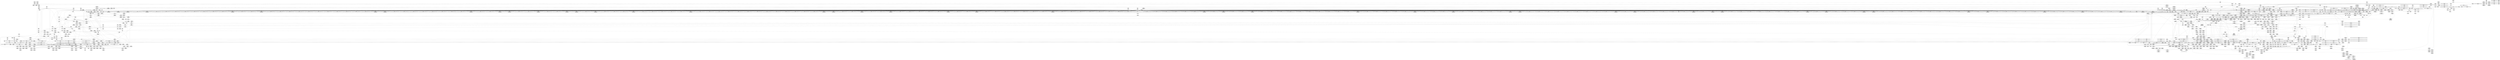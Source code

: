 digraph {
	CE0x50ebe80 [shape=record,shape=Mrecord,label="{CE0x50ebe80|file_to_av:_conv9|security/selinux/hooks.c,1906}"]
	CE0x50d8390 [shape=record,shape=Mrecord,label="{CE0x50d8390|8:_i8,_32:_%struct.inode*,_%struct.selinux_audit_data*,_128:_i32,_132:_i32,_456:_i8*,_:_SCMRE_168,169_}"]
	CE0x50feb40 [shape=record,shape=Mrecord,label="{CE0x50feb40|8:_i8,_32:_%struct.inode*,_%struct.selinux_audit_data*,_128:_i32,_132:_i32,_456:_i8*,_:_SCMRE_61,62_}"]
	CE0x50e3cf0 [shape=record,shape=Mrecord,label="{CE0x50e3cf0|selinux_file_open:_bb}"]
	CE0x5177930 [shape=record,shape=Mrecord,label="{CE0x5177930|file_to_av:_tobool7|security/selinux/hooks.c,1905|*SummSink*}"]
	CE0x51a22d0 [shape=record,shape=Mrecord,label="{CE0x51a22d0|file_to_av:_conv1|security/selinux/hooks.c,1903}"]
	CE0x5148870 [shape=record,shape=Mrecord,label="{CE0x5148870|file_to_av:_tmp24|security/selinux/hooks.c,1909|*SummSink*}"]
	CE0x50dca40 [shape=record,shape=Mrecord,label="{CE0x50dca40|8:_i8,_32:_%struct.inode*,_%struct.selinux_audit_data*,_128:_i32,_132:_i32,_456:_i8*,_:_SCMRE_78,79_}"]
	CE0x51fade0 [shape=record,shape=Mrecord,label="{CE0x51fade0|cred_sid:_entry|*SummSink*}"]
	CE0x518a3a0 [shape=record,shape=Mrecord,label="{CE0x518a3a0|GLOBAL:_inode_has_perm|*Constant*}"]
	CE0x51f1890 [shape=record,shape=Mrecord,label="{CE0x51f1890|__validate_creds:_lnot1|include/linux/cred.h,173}"]
	CE0x50eb6e0 [shape=record,shape=Mrecord,label="{CE0x50eb6e0|file_to_av:_tmp20|security/selinux/hooks.c,1906|*SummSink*}"]
	CE0x51eacf0 [shape=record,shape=Mrecord,label="{CE0x51eacf0|cred_sid:_tmp}"]
	CE0x51fb980 [shape=record,shape=Mrecord,label="{CE0x51fb980|inode_has_perm:_i_security|security/selinux/hooks.c,1615}"]
	CE0x51f2af0 [shape=record,shape=Mrecord,label="{CE0x51f2af0|__validate_creds:_tmp2|include/linux/cred.h,173|*SummSource*}"]
	CE0x50f0dd0 [shape=record,shape=Mrecord,label="{CE0x50f0dd0|COLLAPSED:_GCMRE___llvm_gcov_ctr270_internal_global_5_x_i64_zeroinitializer:_elem_0:default:}"]
	CE0x5158dc0 [shape=record,shape=Mrecord,label="{CE0x5158dc0|selinux_file_open:_cred|Function::selinux_file_open&Arg::cred::|*SummSink*}"]
	CE0x50f06c0 [shape=record,shape=Mrecord,label="{CE0x50f06c0|file_to_av:_tmp14|*LoadInst*|security/selinux/hooks.c,1905|*SummSource*}"]
	CE0x51e7920 [shape=record,shape=Mrecord,label="{CE0x51e7920|GLOBAL:_creds_are_invalid|*Constant*}"]
	CE0x518cba0 [shape=record,shape=Mrecord,label="{CE0x518cba0|file_to_av:_if.else|*SummSink*}"]
	CE0x511bae0 [shape=record,shape=Mrecord,label="{CE0x511bae0|selinux_file_open:_i_security|security/selinux/hooks.c,3425|*SummSink*}"]
	CE0x51ffa60 [shape=record,shape=Mrecord,label="{CE0x51ffa60|4:_i32,_:_CRE_8,12_|*MultipleSource*|security/selinux/hooks.c,196|*LoadInst*|security/selinux/hooks.c,196|security/selinux/hooks.c,197}"]
	CE0x50ea090 [shape=record,shape=Mrecord,label="{CE0x50ea090|8:_i8,_32:_%struct.inode*,_%struct.selinux_audit_data*,_128:_i32,_132:_i32,_456:_i8*,_:_SCMRE_56,57_}"]
	CE0x51a39d0 [shape=record,shape=Mrecord,label="{CE0x51a39d0|i64*_getelementptr_inbounds_(_8_x_i64_,_8_x_i64_*___llvm_gcov_ctr154,_i64_0,_i64_2)|*Constant*}"]
	CE0x51efed0 [shape=record,shape=Mrecord,label="{CE0x51efed0|avc_has_perm:_ssid|Function::avc_has_perm&Arg::ssid::|*SummSource*}"]
	CE0x51f1bf0 [shape=record,shape=Mrecord,label="{CE0x51f1bf0|__validate_creds:_lnot.ext|include/linux/cred.h,173|*SummSource*}"]
	CE0x51af390 [shape=record,shape=Mrecord,label="{CE0x51af390|inode_has_perm:_tmp|*SummSink*}"]
	CE0x50ebba0 [shape=record,shape=Mrecord,label="{CE0x50ebba0|file_to_av:_tmp20|security/selinux/hooks.c,1906|*SummSource*}"]
	CE0x51b9360 [shape=record,shape=Mrecord,label="{CE0x51b9360|i64*_getelementptr_inbounds_(_5_x_i64_,_5_x_i64_*___llvm_gcov_ctr155,_i64_0,_i64_0)|*Constant*}"]
	CE0x5190d00 [shape=record,shape=Mrecord,label="{CE0x5190d00|file_to_av:_tmp5|security/selinux/hooks.c,1902|*SummSink*}"]
	CE0x50d0ea0 [shape=record,shape=Mrecord,label="{CE0x50d0ea0|8:_i8,_32:_%struct.inode*,_%struct.selinux_audit_data*,_128:_i32,_132:_i32,_456:_i8*,_:_SCMRE_145,146_}"]
	CE0x516fc00 [shape=record,shape=Mrecord,label="{CE0x516fc00|_ret_i32_%av.3,_!dbg_!27739|security/selinux/hooks.c,1917}"]
	CE0x5170200 [shape=record,shape=Mrecord,label="{CE0x5170200|file_to_av:_if.end15}"]
	CE0x50e6570 [shape=record,shape=Mrecord,label="{CE0x50e6570|8:_i8,_32:_%struct.inode*,_%struct.selinux_audit_data*,_128:_i32,_132:_i32,_456:_i8*,_:_SCMRE_106,107_}"]
	CE0x51e82b0 [shape=record,shape=Mrecord,label="{CE0x51e82b0|_call_void_mcount()_#3|*SummSource*}"]
	CE0x51e4f70 [shape=record,shape=Mrecord,label="{CE0x51e4f70|i32_22|*Constant*}"]
	CE0x5107ff0 [shape=record,shape=Mrecord,label="{CE0x5107ff0|8:_i8,_32:_%struct.inode*,_%struct.selinux_audit_data*,_128:_i32,_132:_i32,_456:_i8*,_:_SCMRE_296,304_|*MultipleSource*|security/selinux/hooks.c,3424|Function::selinux_file_open&Arg::file::}"]
	CE0x51913b0 [shape=record,shape=Mrecord,label="{CE0x51913b0|i64*_getelementptr_inbounds_(_15_x_i64_,_15_x_i64_*___llvm_gcov_ctr171,_i64_0,_i64_3)|*Constant*}"]
	CE0x50e32f0 [shape=record,shape=Mrecord,label="{CE0x50e32f0|8:_i8,_32:_%struct.inode*,_%struct.selinux_audit_data*,_128:_i32,_132:_i32,_456:_i8*,_:_SCMRE_8,9_}"]
	CE0x5161870 [shape=record,shape=Mrecord,label="{CE0x5161870|file_path_has_perm:_tmp3|*SummSource*}"]
	CE0x50e3000 [shape=record,shape=Mrecord,label="{CE0x50e3000|8:_i8,_32:_%struct.inode*,_%struct.selinux_audit_data*,_128:_i32,_132:_i32,_456:_i8*,_:_SCMRE_85,86_}"]
	CE0x50ea7d0 [shape=record,shape=Mrecord,label="{CE0x50ea7d0|file_to_av:_bb}"]
	CE0x51b0d90 [shape=record,shape=Mrecord,label="{CE0x51b0d90|inode_has_perm:_expval|security/selinux/hooks.c,1611|*SummSource*}"]
	CE0x50fb6e0 [shape=record,shape=Mrecord,label="{CE0x50fb6e0|8:_i8,_32:_%struct.inode*,_%struct.selinux_audit_data*,_128:_i32,_132:_i32,_456:_i8*,_:_SCMRE_2,3_}"]
	CE0x515bf80 [shape=record,shape=Mrecord,label="{CE0x515bf80|GLOBAL:___llvm_gcov_ctr270|Global_var:__llvm_gcov_ctr270}"]
	CE0x5147e60 [shape=record,shape=Mrecord,label="{CE0x5147e60|file_path_has_perm:_av|Function::file_path_has_perm&Arg::av::|*SummSink*}"]
	CE0x516bdb0 [shape=record,shape=Mrecord,label="{CE0x516bdb0|file_to_av:_entry|*SummSink*}"]
	CE0x5168df0 [shape=record,shape=Mrecord,label="{CE0x5168df0|file_to_av:_if.then5}"]
	CE0x51e8d50 [shape=record,shape=Mrecord,label="{CE0x51e8d50|__validate_creds:_call|include/linux/cred.h,173}"]
	CE0x51f03e0 [shape=record,shape=Mrecord,label="{CE0x51f03e0|avc_has_perm:_tsid|Function::avc_has_perm&Arg::tsid::|*SummSink*}"]
	CE0x51ffe40 [shape=record,shape=Mrecord,label="{CE0x51ffe40|__validate_creds:_tmp8|include/linux/cred.h,175}"]
	CE0x51f8ab0 [shape=record,shape=Mrecord,label="{CE0x51f8ab0|avc_has_perm:_tclass|Function::avc_has_perm&Arg::tclass::|*SummSource*}"]
	CE0x50e61f0 [shape=record,shape=Mrecord,label="{CE0x50e61f0|8:_i8,_32:_%struct.inode*,_%struct.selinux_audit_data*,_128:_i32,_132:_i32,_456:_i8*,_:_SCMRE_104,105_}"]
	CE0x5174360 [shape=record,shape=Mrecord,label="{CE0x5174360|file_to_av:_tmp11|security/selinux/hooks.c,1904|*SummSource*}"]
	CE0x50cfc70 [shape=record,shape=Mrecord,label="{CE0x50cfc70|8:_i8,_32:_%struct.inode*,_%struct.selinux_audit_data*,_128:_i32,_132:_i32,_456:_i8*,_:_SCMRE_126,127_}"]
	CE0x511c9d0 [shape=record,shape=Mrecord,label="{CE0x511c9d0|0:_i32,_4:_i32,_8:_i16,_12:_i32,_16:_i32,_20:_i32,_24:_i32,_56:_i8*,_:_SCMRE_12,16_|*MultipleSource*|security/selinux/hooks.c,3425|security/selinux/hooks.c,3425}"]
	CE0x518ca20 [shape=record,shape=Mrecord,label="{CE0x518ca20|file_to_av:_if.else|*SummSource*}"]
	CE0x515d990 [shape=record,shape=Mrecord,label="{CE0x515d990|file_to_av:_conv14|security/selinux/hooks.c,1908|*SummSource*}"]
	CE0x50ecfb0 [shape=record,shape=Mrecord,label="{CE0x50ecfb0|file_to_av:_and3|security/selinux/hooks.c,1904|*SummSink*}"]
	CE0x5162140 [shape=record,shape=Mrecord,label="{CE0x5162140|i64*_getelementptr_inbounds_(_2_x_i64_,_2_x_i64_*___llvm_gcov_ctr25231,_i64_0,_i64_0)|*Constant*|*SummSink*}"]
	CE0x51e9a70 [shape=record,shape=Mrecord,label="{CE0x51e9a70|__validate_creds:_cred|Function::__validate_creds&Arg::cred::|*SummSource*}"]
	CE0x5176a90 [shape=record,shape=Mrecord,label="{CE0x5176a90|file_to_av:_conv12|security/selinux/hooks.c,1908|*SummSource*}"]
	CE0x50d0530 [shape=record,shape=Mrecord,label="{CE0x50d0530|8:_i8,_32:_%struct.inode*,_%struct.selinux_audit_data*,_128:_i32,_132:_i32,_456:_i8*,_:_SCMRE_144,145_}"]
	CE0x518bb40 [shape=record,shape=Mrecord,label="{CE0x518bb40|inode_has_perm:_perms|Function::inode_has_perm&Arg::perms::|*SummSource*}"]
	CE0x51ccce0 [shape=record,shape=Mrecord,label="{CE0x51ccce0|file_to_av:_tmp21|security/selinux/hooks.c,1908|*SummSink*}"]
	CE0x5178290 [shape=record,shape=Mrecord,label="{CE0x5178290|file_to_av:_tmp15|security/selinux/hooks.c,1905|*SummSource*}"]
	CE0x51f21b0 [shape=record,shape=Mrecord,label="{CE0x51f21b0|__validate_creds:_conv|include/linux/cred.h,173|*SummSource*}"]
	CE0x515d0e0 [shape=record,shape=Mrecord,label="{CE0x515d0e0|i64_262144|*Constant*|*SummSink*}"]
	CE0x50da070 [shape=record,shape=Mrecord,label="{CE0x50da070|8:_i8,_32:_%struct.inode*,_%struct.selinux_audit_data*,_128:_i32,_132:_i32,_456:_i8*,_:_SCMRE_93,94_}"]
	CE0x518dd00 [shape=record,shape=Mrecord,label="{CE0x518dd00|i64_12|*Constant*|*SummSink*}"]
	CE0x518bce0 [shape=record,shape=Mrecord,label="{CE0x518bce0|inode_has_perm:_perms|Function::inode_has_perm&Arg::perms::|*SummSink*}"]
	CE0x51633a0 [shape=record,shape=Mrecord,label="{CE0x51633a0|avc_policy_seqno:_tmp2|*SummSource*}"]
	CE0x5160780 [shape=record,shape=Mrecord,label="{CE0x5160780|file_inode:_tmp2|*SummSink*}"]
	CE0x515ba10 [shape=record,shape=Mrecord,label="{CE0x515ba10|i32_3|*Constant*|*SummSink*}"]
	CE0x5147160 [shape=record,shape=Mrecord,label="{CE0x5147160|selinux_file_open:_tmp6|security/selinux/hooks.c,3425|*SummSink*}"]
	CE0x51b3540 [shape=record,shape=Mrecord,label="{CE0x51b3540|i32_4|*Constant*|*SummSource*}"]
	CE0x51fcae0 [shape=record,shape=Mrecord,label="{CE0x51fcae0|i32_512|*Constant*|*SummSink*}"]
	CE0x5163330 [shape=record,shape=Mrecord,label="{CE0x5163330|avc_policy_seqno:_tmp2}"]
	CE0x51b2500 [shape=record,shape=Mrecord,label="{CE0x51b2500|i64_3|*Constant*|*SummSink*}"]
	CE0x5159db0 [shape=record,shape=Mrecord,label="{CE0x5159db0|file_path_has_perm:_file|Function::file_path_has_perm&Arg::file::}"]
	CE0x51ae470 [shape=record,shape=Mrecord,label="{CE0x51ae470|i64_1|*Constant*}"]
	CE0x51b4590 [shape=record,shape=Mrecord,label="{CE0x51b4590|_ret_void,_!dbg_!27722|include/linux/cred.h,175|*SummSource*}"]
	CE0x518de20 [shape=record,shape=Mrecord,label="{CE0x518de20|i64_11|*Constant*}"]
	CE0x51ae4e0 [shape=record,shape=Mrecord,label="{CE0x51ae4e0|file_inode:_bb}"]
	CE0x5190bd0 [shape=record,shape=Mrecord,label="{CE0x5190bd0|file_to_av:_tmp5|security/selinux/hooks.c,1902|*SummSource*}"]
	CE0x51ea100 [shape=record,shape=Mrecord,label="{CE0x51ea100|i32_1609|*Constant*|*SummSink*}"]
	CE0x51a6f10 [shape=record,shape=Mrecord,label="{CE0x51a6f10|inode_has_perm:_tmp2|*SummSource*}"]
	CE0x50eb360 [shape=record,shape=Mrecord,label="{CE0x50eb360|file_to_av:_tmp19|security/selinux/hooks.c,1906|*SummSource*}"]
	CE0x5106bf0 [shape=record,shape=Mrecord,label="{CE0x5106bf0|i32_10|*Constant*|*SummSink*}"]
	CE0x51b7730 [shape=record,shape=Mrecord,label="{CE0x51b7730|cred_sid:_tmp2}"]
	CE0x51601d0 [shape=record,shape=Mrecord,label="{CE0x51601d0|i64*_getelementptr_inbounds_(_2_x_i64_,_2_x_i64_*___llvm_gcov_ctr162,_i64_0,_i64_1)|*Constant*}"]
	CE0x51ea9b0 [shape=record,shape=Mrecord,label="{CE0x51ea9b0|i8*_getelementptr_inbounds_(_25_x_i8_,_25_x_i8_*_.str3,_i32_0,_i32_0)|*Constant*|*SummSource*}"]
	CE0x516d010 [shape=record,shape=Mrecord,label="{CE0x516d010|file_path_has_perm:_tmp1|*SummSource*}"]
	CE0x50f8fe0 [shape=record,shape=Mrecord,label="{CE0x50f8fe0|8:_i8,_32:_%struct.inode*,_%struct.selinux_audit_data*,_128:_i32,_132:_i32,_456:_i8*,_:_SCMRE_3,4_}"]
	CE0x518d0f0 [shape=record,shape=Mrecord,label="{CE0x518d0f0|file_to_av:_av.2|*SummSource*}"]
	CE0x515bcd0 [shape=record,shape=Mrecord,label="{CE0x515bcd0|i64_0|*Constant*|*SummSource*}"]
	CE0x50ee980 [shape=record,shape=Mrecord,label="{CE0x50ee980|file_to_av:_tmp28|security/selinux/hooks.c,1910}"]
	CE0x517ce80 [shape=record,shape=Mrecord,label="{CE0x517ce80|file_to_av:_tmp31|security/selinux/hooks.c,1917}"]
	CE0x52074c0 [shape=record,shape=Mrecord,label="{CE0x52074c0|inode_has_perm:_tmp16|security/selinux/hooks.c,1615|*SummSink*}"]
	CE0x51eadd0 [shape=record,shape=Mrecord,label="{CE0x51eadd0|cred_sid:_tmp|*SummSource*}"]
	CE0x515dc70 [shape=record,shape=Mrecord,label="{CE0x515dc70|file_to_av:_av.1}"]
	CE0x518a900 [shape=record,shape=Mrecord,label="{CE0x518a900|inode_has_perm:_entry}"]
	CE0x5208cb0 [shape=record,shape=Mrecord,label="{CE0x5208cb0|avc_has_perm:_entry|*SummSource*}"]
	CE0x51a2400 [shape=record,shape=Mrecord,label="{CE0x51a2400|file_to_av:_or|security/selinux/hooks.c,1903|*SummSource*}"]
	CE0x51f8c20 [shape=record,shape=Mrecord,label="{CE0x51f8c20|avc_has_perm:_tclass|Function::avc_has_perm&Arg::tclass::|*SummSink*}"]
	CE0x5150b90 [shape=record,shape=Mrecord,label="{CE0x5150b90|i32_2|*Constant*|*SummSource*}"]
	CE0x51b6840 [shape=record,shape=Mrecord,label="{CE0x51b6840|__validate_creds:_entry|*SummSource*}"]
	CE0x516a200 [shape=record,shape=Mrecord,label="{CE0x516a200|file_to_av:_file|Function::file_to_av&Arg::file::}"]
	CE0x50fd7a0 [shape=record,shape=Mrecord,label="{CE0x50fd7a0|8:_i8,_32:_%struct.inode*,_%struct.selinux_audit_data*,_128:_i32,_132:_i32,_456:_i8*,_:_SCMRE_116,117_}"]
	CE0x50e1730 [shape=record,shape=Mrecord,label="{CE0x50e1730|8:_i8,_32:_%struct.inode*,_%struct.selinux_audit_data*,_128:_i32,_132:_i32,_456:_i8*,_:_SCMRE_212,213_}"]
	CE0x50d7ad0 [shape=record,shape=Mrecord,label="{CE0x50d7ad0|8:_i8,_32:_%struct.inode*,_%struct.selinux_audit_data*,_128:_i32,_132:_i32,_456:_i8*,_:_SCMRE_163,164_}"]
	CE0x51faf80 [shape=record,shape=Mrecord,label="{CE0x51faf80|cred_sid:_cred|Function::cred_sid&Arg::cred::}"]
	CE0x51f94b0 [shape=record,shape=Mrecord,label="{CE0x51f94b0|avc_has_perm:_auditdata|Function::avc_has_perm&Arg::auditdata::|*SummSource*}"]
	CE0x50e0770 [shape=record,shape=Mrecord,label="{CE0x50e0770|8:_i8,_32:_%struct.inode*,_%struct.selinux_audit_data*,_128:_i32,_132:_i32,_456:_i8*,_:_SCMRE_203,204_}"]
	CE0x51a6610 [shape=record,shape=Mrecord,label="{CE0x51a6610|inode_has_perm:_bb|*SummSink*}"]
	CE0x51e4c80 [shape=record,shape=Mrecord,label="{CE0x51e4c80|COLLAPSED:_GCMRE___llvm_gcov_ctr154_internal_global_8_x_i64_zeroinitializer:_elem_0:default:}"]
	CE0x51a3810 [shape=record,shape=Mrecord,label="{CE0x51a3810|file_to_av:_tmp13|security/selinux/hooks.c,1904|*SummSource*}"]
	CE0x5160e20 [shape=record,shape=Mrecord,label="{CE0x5160e20|file_inode:_tmp3|*SummSink*}"]
	CE0x50e1ab0 [shape=record,shape=Mrecord,label="{CE0x50e1ab0|8:_i8,_32:_%struct.inode*,_%struct.selinux_audit_data*,_128:_i32,_132:_i32,_456:_i8*,_:_SCMRE_214,215_}"]
	CE0x5150ee0 [shape=record,shape=Mrecord,label="{CE0x5150ee0|selinux_file_open:_isid|security/selinux/hooks.c,3433}"]
	CE0x50ef600 [shape=record,shape=Mrecord,label="{CE0x50ef600|__validate_creds:_tmp7|include/linux/cred.h,174|*SummSink*}"]
	CE0x50e67f0 [shape=record,shape=Mrecord,label="{CE0x50e67f0|8:_i8,_32:_%struct.inode*,_%struct.selinux_audit_data*,_128:_i32,_132:_i32,_456:_i8*,_:_SCMRE_58,59_}"]
	CE0x5148b90 [shape=record,shape=Mrecord,label="{CE0x5148b90|file_to_av:_tmp24|security/selinux/hooks.c,1909}"]
	CE0x50f4440 [shape=record,shape=Mrecord,label="{CE0x50f4440|selinux_file_open:_tmp3}"]
	CE0x50f5a30 [shape=record,shape=Mrecord,label="{CE0x50f5a30|8:_i8,_32:_%struct.inode*,_%struct.selinux_audit_data*,_128:_i32,_132:_i32,_456:_i8*,_:_SCMRE_14,15_}"]
	CE0x5108a30 [shape=record,shape=Mrecord,label="{CE0x5108a30|8:_i8,_32:_%struct.inode*,_%struct.selinux_audit_data*,_128:_i32,_132:_i32,_456:_i8*,_:_SCMRE_316,320_|*MultipleSource*|security/selinux/hooks.c,3424|Function::selinux_file_open&Arg::file::}"]
	CE0x50d8a90 [shape=record,shape=Mrecord,label="{CE0x50d8a90|8:_i8,_32:_%struct.inode*,_%struct.selinux_audit_data*,_128:_i32,_132:_i32,_456:_i8*,_:_SCMRE_172,173_}"]
	CE0x51fb3f0 [shape=record,shape=Mrecord,label="{CE0x51fb3f0|_ret_i32_%tmp6,_!dbg_!27716|security/selinux/hooks.c,197|*SummSource*}"]
	CE0x5168880 [shape=record,shape=Mrecord,label="{CE0x5168880|open_file_to_av:_call|security/selinux/hooks.c,1926|*SummSink*}"]
	CE0x50db920 [shape=record,shape=Mrecord,label="{CE0x50db920|open_file_to_av:_tmp6|security/selinux/hooks.c,1928}"]
	CE0x51b7450 [shape=record,shape=Mrecord,label="{CE0x51b7450|_call_void_mcount()_#3|*SummSink*}"]
	CE0x51e7500 [shape=record,shape=Mrecord,label="{CE0x51e7500|inode_has_perm:_if.then|*SummSource*}"]
	CE0x5164150 [shape=record,shape=Mrecord,label="{CE0x5164150|COLLAPSED:_GCMRE___llvm_gcov_ctr25231_internal_global_2_x_i64_zeroinitializer:_elem_0:default:}"]
	CE0x5164de0 [shape=record,shape=Mrecord,label="{CE0x5164de0|GLOBAL:_file_inode|*Constant*}"]
	"CONST[source:2(external),value:0(static)][purpose:{operation}]"
	CE0x510b0a0 [shape=record,shape=Mrecord,label="{CE0x510b0a0|8:_i8,_32:_%struct.inode*,_%struct.selinux_audit_data*,_128:_i32,_132:_i32,_456:_i8*,_:_SCMRE_428,432_|*MultipleSource*|security/selinux/hooks.c,3424|Function::selinux_file_open&Arg::file::}"]
	CE0x50e6670 [shape=record,shape=Mrecord,label="{CE0x50e6670|8:_i8,_32:_%struct.inode*,_%struct.selinux_audit_data*,_128:_i32,_132:_i32,_456:_i8*,_:_SCMRE_107,108_}"]
	CE0x50f9ef0 [shape=record,shape=Mrecord,label="{CE0x50f9ef0|i64*_getelementptr_inbounds_(_5_x_i64_,_5_x_i64_*___llvm_gcov_ctr270,_i64_0,_i64_4)|*Constant*|*SummSource*}"]
	CE0x51a6480 [shape=record,shape=Mrecord,label="{CE0x51a6480|inode_has_perm:_bb}"]
	CE0x518a0d0 [shape=record,shape=Mrecord,label="{CE0x518a0d0|file_path_has_perm:_call1|security/selinux/hooks.c,1659|*SummSink*}"]
	CE0x518ae80 [shape=record,shape=Mrecord,label="{CE0x518ae80|i64*_getelementptr_inbounds_(_15_x_i64_,_15_x_i64_*___llvm_gcov_ctr171,_i64_0,_i64_0)|*Constant*|*SummSink*}"]
	CE0x5161770 [shape=record,shape=Mrecord,label="{CE0x5161770|file_path_has_perm:_tmp3}"]
	CE0x50ee810 [shape=record,shape=Mrecord,label="{CE0x50ee810|file_to_av:_tmp27|security/selinux/hooks.c,1910|*SummSink*}"]
	CE0x5162650 [shape=record,shape=Mrecord,label="{CE0x5162650|file_inode:_tmp4|*LoadInst*|include/linux/fs.h,1916|*SummSource*}"]
	CE0x51e6ff0 [shape=record,shape=Mrecord,label="{CE0x51e6ff0|_call_void_mcount()_#3|*SummSink*}"]
	CE0x51a5100 [shape=record,shape=Mrecord,label="{CE0x51a5100|file_to_av:_tobool|security/selinux/hooks.c,1902}"]
	CE0x51b0b20 [shape=record,shape=Mrecord,label="{CE0x51b0b20|i64_0|*Constant*}"]
	CE0x51f7f50 [shape=record,shape=Mrecord,label="{CE0x51f7f50|i64*_getelementptr_inbounds_(_8_x_i64_,_8_x_i64_*___llvm_gcov_ctr154,_i64_0,_i64_7)|*Constant*|*SummSource*}"]
	CE0x50d8010 [shape=record,shape=Mrecord,label="{CE0x50d8010|8:_i8,_32:_%struct.inode*,_%struct.selinux_audit_data*,_128:_i32,_132:_i32,_456:_i8*,_:_SCMRE_166,167_}"]
	CE0x5107f80 [shape=record,shape=Mrecord,label="{CE0x5107f80|8:_i8,_32:_%struct.inode*,_%struct.selinux_audit_data*,_128:_i32,_132:_i32,_456:_i8*,_:_SCMRE_288,292_|*MultipleSource*|security/selinux/hooks.c,3424|Function::selinux_file_open&Arg::file::}"]
	CE0x51f9730 [shape=record,shape=Mrecord,label="{CE0x51f9730|inode_has_perm:_tmp13|security/selinux/hooks.c,1614}"]
	CE0x5160270 [shape=record,shape=Mrecord,label="{CE0x5160270|i64*_getelementptr_inbounds_(_2_x_i64_,_2_x_i64_*___llvm_gcov_ctr162,_i64_0,_i64_1)|*Constant*|*SummSource*}"]
	CE0x5172c50 [shape=record,shape=Mrecord,label="{CE0x5172c50|i64*_getelementptr_inbounds_(_5_x_i64_,_5_x_i64_*___llvm_gcov_ctr270,_i64_0,_i64_3)|*Constant*|*SummSink*}"]
	CE0x50ddd70 [shape=record,shape=Mrecord,label="{CE0x50ddd70|8:_i8,_32:_%struct.inode*,_%struct.selinux_audit_data*,_128:_i32,_132:_i32,_456:_i8*,_:_SCMRE_179,180_}"]
	CE0x5190ff0 [shape=record,shape=Mrecord,label="{CE0x5190ff0|file_to_av:_tmp6|security/selinux/hooks.c,1902|*SummSource*}"]
	CE0x51b1ce0 [shape=record,shape=Mrecord,label="{CE0x51b1ce0|i64*_getelementptr_inbounds_(_8_x_i64_,_8_x_i64_*___llvm_gcov_ctr154,_i64_0,_i64_1)|*Constant*|*SummSink*}"]
	CE0x51fa890 [shape=record,shape=Mrecord,label="{CE0x51fa890|GLOBAL:_cred_sid|*Constant*}"]
	CE0x51a2170 [shape=record,shape=Mrecord,label="{CE0x51a2170|file_to_av:_or|security/selinux/hooks.c,1903}"]
	CE0x5162e60 [shape=record,shape=Mrecord,label="{CE0x5162e60|i64*_getelementptr_inbounds_(_2_x_i64_,_2_x_i64_*___llvm_gcov_ctr25231,_i64_0,_i64_1)|*Constant*|*SummSource*}"]
	CE0x51fb8a0 [shape=record,shape=Mrecord,label="{CE0x51fb8a0|inode_has_perm:_i_security|security/selinux/hooks.c,1615|*SummSource*}"]
	CE0x51fe950 [shape=record,shape=Mrecord,label="{CE0x51fe950|cred_sid:_tmp4|*LoadInst*|security/selinux/hooks.c,196|*SummSink*}"]
	CE0x5149080 [shape=record,shape=Mrecord,label="{CE0x5149080|file_to_av:_tmp24|security/selinux/hooks.c,1909|*SummSource*}"]
	CE0x50f73e0 [shape=record,shape=Mrecord,label="{CE0x50f73e0|_call_void_mcount()_#3|*SummSink*}"]
	CE0x51a27f0 [shape=record,shape=Mrecord,label="{CE0x51a27f0|file_to_av:_f_mode2|security/selinux/hooks.c,1904|*SummSink*}"]
	CE0x516c7f0 [shape=record,shape=Mrecord,label="{CE0x516c7f0|file_to_av:_tmp7|security/selinux/hooks.c,1903|*SummSink*}"]
	CE0x51b4710 [shape=record,shape=Mrecord,label="{CE0x51b4710|_ret_void,_!dbg_!27722|include/linux/cred.h,175|*SummSink*}"]
	CE0x516dd40 [shape=record,shape=Mrecord,label="{CE0x516dd40|open_file_to_av:_if.end|*SummSink*}"]
	CE0x51fa560 [shape=record,shape=Mrecord,label="{CE0x51fa560|inode_has_perm:_call|security/selinux/hooks.c,1614|*SummSink*}"]
	CE0x5152390 [shape=record,shape=Mrecord,label="{CE0x5152390|avc_policy_seqno:_entry|*SummSource*}"]
	CE0x5165150 [shape=record,shape=Mrecord,label="{CE0x5165150|file_path_has_perm:_call|security/selinux/hooks.c,1659|*SummSink*}"]
	CE0x510bd00 [shape=record,shape=Mrecord,label="{CE0x510bd00|8:_i8,_32:_%struct.inode*,_%struct.selinux_audit_data*,_128:_i32,_132:_i32,_456:_i8*,_:_SCMRE_456,464_|*MultipleSource*|security/selinux/hooks.c,3424|Function::selinux_file_open&Arg::file::}"]
	CE0x51f3830 [shape=record,shape=Mrecord,label="{CE0x51f3830|GLOBAL:___llvm_gcov_ctr155|Global_var:__llvm_gcov_ctr155|*SummSink*}"]
	CE0x511b310 [shape=record,shape=Mrecord,label="{CE0x511b310|_ret_i32_%av.0,_!dbg_!27720|security/selinux/hooks.c,1931}"]
	CE0x51522b0 [shape=record,shape=Mrecord,label="{CE0x51522b0|GLOBAL:_avc_policy_seqno|*Constant*|*SummSource*}"]
	CE0x516c9a0 [shape=record,shape=Mrecord,label="{CE0x516c9a0|file_to_av:_conv|security/selinux/hooks.c,1903}"]
	CE0x517cfe0 [shape=record,shape=Mrecord,label="{CE0x517cfe0|i64*_getelementptr_inbounds_(_15_x_i64_,_15_x_i64_*___llvm_gcov_ctr171,_i64_0,_i64_14)|*Constant*}"]
	CE0x51fbf20 [shape=record,shape=Mrecord,label="{CE0x51fbf20|inode_has_perm:_tmp15|*LoadInst*|security/selinux/hooks.c,1615}"]
	CE0x51afb80 [shape=record,shape=Mrecord,label="{CE0x51afb80|inode_has_perm:_lnot1|security/selinux/hooks.c,1611|*SummSource*}"]
	CE0x51a84c0 [shape=record,shape=Mrecord,label="{CE0x51a84c0|i32_0|*Constant*}"]
	CE0x51092c0 [shape=record,shape=Mrecord,label="{CE0x51092c0|8:_i8,_32:_%struct.inode*,_%struct.selinux_audit_data*,_128:_i32,_132:_i32,_456:_i8*,_:_SCMRE_344,360_|*MultipleSource*|security/selinux/hooks.c,3424|Function::selinux_file_open&Arg::file::}"]
	CE0x51e7400 [shape=record,shape=Mrecord,label="{CE0x51e7400|inode_has_perm:_if.then}"]
	CE0x518fa50 [shape=record,shape=Mrecord,label="{CE0x518fa50|i64*_getelementptr_inbounds_(_15_x_i64_,_15_x_i64_*___llvm_gcov_ctr171,_i64_0,_i64_3)|*Constant*|*SummSink*}"]
	CE0x5202020 [shape=record,shape=Mrecord,label="{CE0x5202020|cred_sid:_tmp6|security/selinux/hooks.c,197|*SummSink*}"]
	CE0x5168e90 [shape=record,shape=Mrecord,label="{CE0x5168e90|file_to_av:_if.then5|*SummSource*}"]
	CE0x50deef0 [shape=record,shape=Mrecord,label="{CE0x50deef0|8:_i8,_32:_%struct.inode*,_%struct.selinux_audit_data*,_128:_i32,_132:_i32,_456:_i8*,_:_SCMRE_189,190_}"]
	CE0x51e6540 [shape=record,shape=Mrecord,label="{CE0x51e6540|i64*_getelementptr_inbounds_(_8_x_i64_,_8_x_i64_*___llvm_gcov_ctr154,_i64_0,_i64_0)|*Constant*|*SummSource*}"]
	CE0x5167cc0 [shape=record,shape=Mrecord,label="{CE0x5167cc0|avc_policy_seqno:_bb|*SummSink*}"]
	CE0x518f6b0 [shape=record,shape=Mrecord,label="{CE0x518f6b0|i32_1|*Constant*}"]
	CE0x511d850 [shape=record,shape=Mrecord,label="{CE0x511d850|file_inode:_entry}"]
	CE0x51f1820 [shape=record,shape=Mrecord,label="{CE0x51f1820|GLOBAL:_llvm.expect.i64|*Constant*}"]
	CE0x51ea380 [shape=record,shape=Mrecord,label="{CE0x51ea380|__validate_creds:_line|Function::__validate_creds&Arg::line::}"]
	CE0x50fe6b0 [shape=record,shape=Mrecord,label="{CE0x50fe6b0|8:_i8,_32:_%struct.inode*,_%struct.selinux_audit_data*,_128:_i32,_132:_i32,_456:_i8*,_:_SCMRE_121,122_}"]
	CE0x51fbbd0 [shape=record,shape=Mrecord,label="{CE0x51fbbd0|inode_has_perm:_i_security|security/selinux/hooks.c,1615|*SummSink*}"]
	CE0x52014e0 [shape=record,shape=Mrecord,label="{CE0x52014e0|4:_i32,_:_CRE_20,24_|*MultipleSource*|security/selinux/hooks.c,196|*LoadInst*|security/selinux/hooks.c,196|security/selinux/hooks.c,197}"]
	CE0x5148550 [shape=record,shape=Mrecord,label="{CE0x5148550|i64*_getelementptr_inbounds_(_15_x_i64_,_15_x_i64_*___llvm_gcov_ctr171,_i64_0,_i64_10)|*Constant*}"]
	CE0x50e0930 [shape=record,shape=Mrecord,label="{CE0x50e0930|8:_i8,_32:_%struct.inode*,_%struct.selinux_audit_data*,_128:_i32,_132:_i32,_456:_i8*,_:_SCMRE_204,205_}"]
	CE0x5147990 [shape=record,shape=Mrecord,label="{CE0x5147990|file_path_has_perm:_file|Function::file_path_has_perm&Arg::file::|*SummSink*}"]
	CE0x515aa50 [shape=record,shape=Mrecord,label="{CE0x515aa50|selinux_file_open:_call2|security/selinux/hooks.c,3443|*SummSink*}"]
	CE0x52071c0 [shape=record,shape=Mrecord,label="{CE0x52071c0|inode_has_perm:_tmp16|security/selinux/hooks.c,1615}"]
	CE0x51e6b10 [shape=record,shape=Mrecord,label="{CE0x51e6b10|_call_void_mcount()_#3|*SummSink*}"]
	CE0x50f87b0 [shape=record,shape=Mrecord,label="{CE0x50f87b0|i64*_getelementptr_inbounds_(_2_x_i64_,_2_x_i64_*___llvm_gcov_ctr269,_i64_0,_i64_0)|*Constant*|*SummSink*}"]
	CE0x515ece0 [shape=record,shape=Mrecord,label="{CE0x515ece0|open_file_to_av:_tmp7|security/selinux/hooks.c,1929|*SummSource*}"]
	CE0x51ef9c0 [shape=record,shape=Mrecord,label="{CE0x51ef9c0|inode_has_perm:_lnot|security/selinux/hooks.c,1611|*SummSink*}"]
	CE0x50f0100 [shape=record,shape=Mrecord,label="{CE0x50f0100|file_to_av:_f_flags|security/selinux/hooks.c,1905}"]
	CE0x51e76a0 [shape=record,shape=Mrecord,label="{CE0x51e76a0|inode_has_perm:_if.end}"]
	CE0x50fb0c0 [shape=record,shape=Mrecord,label="{CE0x50fb0c0|8:_i8,_32:_%struct.inode*,_%struct.selinux_audit_data*,_128:_i32,_132:_i32,_456:_i8*,_:_SCMRE_77,78_}"]
	CE0x51fc960 [shape=record,shape=Mrecord,label="{CE0x51fc960|i32_512|*Constant*|*SummSource*}"]
	CE0x5183c70 [shape=record,shape=Mrecord,label="{CE0x5183c70|inode_has_perm:_tmp8|security/selinux/hooks.c,1611}"]
	CE0x515e910 [shape=record,shape=Mrecord,label="{CE0x515e910|open_file_to_av:_tmp10|security/selinux/hooks.c,1931|*SummSink*}"]
	CE0x51ee550 [shape=record,shape=Mrecord,label="{CE0x51ee550|i64*_getelementptr_inbounds_(_8_x_i64_,_8_x_i64_*___llvm_gcov_ctr154,_i64_0,_i64_5)|*Constant*|*SummSource*}"]
	CE0x5190440 [shape=record,shape=Mrecord,label="{CE0x5190440|i64_0|*Constant*}"]
	CE0x50ecdf0 [shape=record,shape=Mrecord,label="{CE0x50ecdf0|file_to_av:_and3|security/selinux/hooks.c,1904|*SummSource*}"]
	CE0x50dd830 [shape=record,shape=Mrecord,label="{CE0x50dd830|8:_i8,_32:_%struct.inode*,_%struct.selinux_audit_data*,_128:_i32,_132:_i32,_456:_i8*,_:_SCMRE_176,177_}"]
	CE0x50d6e90 [shape=record,shape=Mrecord,label="{CE0x50d6e90|8:_i8,_32:_%struct.inode*,_%struct.selinux_audit_data*,_128:_i32,_132:_i32,_456:_i8*,_:_SCMRE_156,157_}"]
	CE0x5152f60 [shape=record,shape=Mrecord,label="{CE0x5152f60|i64*_getelementptr_inbounds_(_5_x_i64_,_5_x_i64_*___llvm_gcov_ctr270,_i64_0,_i64_4)|*Constant*|*SummSink*}"]
	CE0x5170540 [shape=record,shape=Mrecord,label="{CE0x5170540|GLOBAL:_selinux_policycap_openperm|Global_var:selinux_policycap_openperm|*SummSink*}"]
	CE0x515f060 [shape=record,shape=Mrecord,label="{CE0x515f060|open_file_to_av:_tmp8|security/selinux/hooks.c,1929|*SummSink*}"]
	CE0x5191980 [shape=record,shape=Mrecord,label="{CE0x5191980|file_to_av:_tmp8|security/selinux/hooks.c,1903}"]
	CE0x511d780 [shape=record,shape=Mrecord,label="{CE0x511d780|selinux_file_open:_tmp5|security/selinux/hooks.c,3424|*SummSource*}"]
	CE0x5190820 [shape=record,shape=Mrecord,label="{CE0x5190820|file_to_av:_tmp4|security/selinux/hooks.c,1902|*SummSink*}"]
	CE0x51fa250 [shape=record,shape=Mrecord,label="{CE0x51fa250|i32_10|*Constant*}"]
	CE0x517c9a0 [shape=record,shape=Mrecord,label="{CE0x517c9a0|file_to_av:_av.3|*SummSource*}"]
	CE0x516bc90 [shape=record,shape=Mrecord,label="{CE0x516bc90|file_to_av:_entry}"]
	CE0x51cc140 [shape=record,shape=Mrecord,label="{CE0x51cc140|file_to_av:_tmp14|*LoadInst*|security/selinux/hooks.c,1905|*SummSink*}"]
	CE0x51ff2d0 [shape=record,shape=Mrecord,label="{CE0x51ff2d0|cred_sid:_sid|security/selinux/hooks.c,197}"]
	CE0x5164ca0 [shape=record,shape=Mrecord,label="{CE0x5164ca0|i64_16|*Constant*|*SummSource*}"]
	CE0x50f7310 [shape=record,shape=Mrecord,label="{CE0x50f7310|_call_void_mcount()_#3|*SummSource*}"]
	CE0x5169d40 [shape=record,shape=Mrecord,label="{CE0x5169d40|i64*_getelementptr_inbounds_(_15_x_i64_,_15_x_i64_*___llvm_gcov_ctr171,_i64_0,_i64_0)|*Constant*}"]
	CE0x51f4230 [shape=record,shape=Mrecord,label="{CE0x51f4230|__validate_creds:_if.then|*SummSource*}"]
	CE0x50df970 [shape=record,shape=Mrecord,label="{CE0x50df970|8:_i8,_32:_%struct.inode*,_%struct.selinux_audit_data*,_128:_i32,_132:_i32,_456:_i8*,_:_SCMRE_195,196_}"]
	CE0x50df5f0 [shape=record,shape=Mrecord,label="{CE0x50df5f0|8:_i8,_32:_%struct.inode*,_%struct.selinux_audit_data*,_128:_i32,_132:_i32,_456:_i8*,_:_SCMRE_193,194_}"]
	CE0x50ed5b0 [shape=record,shape=Mrecord,label="{CE0x50ed5b0|i64_4|*Constant*}"]
	CE0x514aa20 [shape=record,shape=Mrecord,label="{CE0x514aa20|28:_i32,_32:_i16,_:_CRE_32,34_|*MultipleSource*|security/selinux/hooks.c,3425|security/selinux/hooks.c,3425|security/selinux/hooks.c,3433}"]
	CE0x50d9600 [shape=record,shape=Mrecord,label="{CE0x50d9600|_call_void_mcount()_#3|*SummSource*}"]
	CE0x50eaad0 [shape=record,shape=Mrecord,label="{CE0x50eaad0|file_to_av:_if.end}"]
	CE0x50e8fc0 [shape=record,shape=Mrecord,label="{CE0x50e8fc0|selinux_file_open:_sid|security/selinux/hooks.c,3433}"]
	CE0x50dfeb0 [shape=record,shape=Mrecord,label="{CE0x50dfeb0|8:_i8,_32:_%struct.inode*,_%struct.selinux_audit_data*,_128:_i32,_132:_i32,_456:_i8*,_:_SCMRE_198,199_}"]
	CE0x518b200 [shape=record,shape=Mrecord,label="{CE0x518b200|inode_has_perm:_cred|Function::inode_has_perm&Arg::cred::|*SummSink*}"]
	CE0x518e190 [shape=record,shape=Mrecord,label="{CE0x518e190|file_to_av:_tmp25|security/selinux/hooks.c,1910|*SummSink*}"]
	CE0x50de470 [shape=record,shape=Mrecord,label="{CE0x50de470|8:_i8,_32:_%struct.inode*,_%struct.selinux_audit_data*,_128:_i32,_132:_i32,_456:_i8*,_:_SCMRE_183,184_}"]
	CE0x51ea280 [shape=record,shape=Mrecord,label="{CE0x51ea280|__validate_creds:_line|Function::__validate_creds&Arg::line::|*SummSink*}"]
	CE0x51a2c30 [shape=record,shape=Mrecord,label="{CE0x51a2c30|file_to_av:_tmp9|*LoadInst*|security/selinux/hooks.c,1904|*SummSink*}"]
	CE0x51b5d70 [shape=record,shape=Mrecord,label="{CE0x51b5d70|cred_sid:_tmp3}"]
	CE0x51b5de0 [shape=record,shape=Mrecord,label="{CE0x51b5de0|cred_sid:_tmp3|*SummSource*}"]
	CE0x5164d40 [shape=record,shape=Mrecord,label="{CE0x5164d40|i64_16|*Constant*|*SummSink*}"]
	CE0x51fa3f0 [shape=record,shape=Mrecord,label="{CE0x51fa3f0|inode_has_perm:_call|security/selinux/hooks.c,1614|*SummSource*}"]
	CE0x5208620 [shape=record,shape=Mrecord,label="{CE0x5208620|inode_has_perm:_sclass|security/selinux/hooks.c,1617|*SummSource*}"]
	CE0x50e7a30 [shape=record,shape=Mrecord,label="{CE0x50e7a30|file_to_av:_if.end19}"]
	CE0x5176830 [shape=record,shape=Mrecord,label="{CE0x5176830|file_to_av:_tmp23|security/selinux/hooks.c,1909|*SummSource*}"]
	CE0x51b3850 [shape=record,shape=Mrecord,label="{CE0x51b3850|inode_has_perm:_tmp6|*LoadInst*|security/selinux/hooks.c,1611}"]
	CE0x5183800 [shape=record,shape=Mrecord,label="{CE0x5183800|GLOBAL:___llvm_gcov_ctr154|Global_var:__llvm_gcov_ctr154}"]
	CE0x50e5930 [shape=record,shape=Mrecord,label="{CE0x50e5930|8:_i8,_32:_%struct.inode*,_%struct.selinux_audit_data*,_128:_i32,_132:_i32,_456:_i8*,_:_SCMRE_99,100_}"]
	CE0x5158690 [shape=record,shape=Mrecord,label="{CE0x5158690|selinux_file_open:_tmp8|security/selinux/hooks.c,3433|*SummSource*}"]
	CE0x5172ae0 [shape=record,shape=Mrecord,label="{CE0x5172ae0|i64_2|*Constant*|*SummSink*}"]
	CE0x50d96c0 [shape=record,shape=Mrecord,label="{CE0x50d96c0|_call_void_mcount()_#3|*SummSink*}"]
	CE0x516fda0 [shape=record,shape=Mrecord,label="{CE0x516fda0|_ret_i32_%av.3,_!dbg_!27739|security/selinux/hooks.c,1917|*SummSource*}"]
	CE0x5151350 [shape=record,shape=Mrecord,label="{CE0x5151350|8:_i32,_12:_i32,_:_CME_8,12_|*MultipleSource*|*LoadInst*|security/selinux/hooks.c,3424|security/selinux/hooks.c,3433|security/selinux/hooks.c,3424}"]
	CE0x5106b30 [shape=record,shape=Mrecord,label="{CE0x5106b30|_ret_%struct.inode*_%tmp4,_!dbg_!27713|include/linux/fs.h,1916|*SummSink*}"]
	CE0x51785c0 [shape=record,shape=Mrecord,label="{CE0x51785c0|file_to_av:_tmp16|security/selinux/hooks.c,1905}"]
	CE0x51a7ee0 [shape=record,shape=Mrecord,label="{CE0x51a7ee0|file_inode:_tmp2}"]
	CE0x511da30 [shape=record,shape=Mrecord,label="{CE0x511da30|selinux_file_open:_call|security/selinux/hooks.c,3425|*SummSink*}"]
	CE0x50e77b0 [shape=record,shape=Mrecord,label="{CE0x50e77b0|file_to_av:_if.then8|*SummSource*}"]
	CE0x51f5c80 [shape=record,shape=Mrecord,label="{CE0x51f5c80|__validate_creds:_if.end|*SummSink*}"]
	CE0x50d1260 [shape=record,shape=Mrecord,label="{CE0x50d1260|8:_i8,_32:_%struct.inode*,_%struct.selinux_audit_data*,_128:_i32,_132:_i32,_456:_i8*,_:_SCMRE_149,150_}"]
	CE0x514a8f0 [shape=record,shape=Mrecord,label="{CE0x514a8f0|28:_i32,_32:_i16,_:_CRE_28,32_|*MultipleSource*|security/selinux/hooks.c,3425|security/selinux/hooks.c,3425|security/selinux/hooks.c,3433}"]
	CE0x51e3f30 [shape=record,shape=Mrecord,label="{CE0x51e3f30|cred_sid:_tmp1|*SummSource*}"]
	CE0x51b6270 [shape=record,shape=Mrecord,label="{CE0x51b6270|inode_has_perm:_tmp4|security/selinux/hooks.c,1609|*SummSink*}"]
	CE0x5167620 [shape=record,shape=Mrecord,label="{CE0x5167620|open_file_to_av:_tmp1|*SummSource*}"]
	CE0x516bff0 [shape=record,shape=Mrecord,label="{CE0x516bff0|file_to_av:_if.end16}"]
	CE0x51a88c0 [shape=record,shape=Mrecord,label="{CE0x51a88c0|i32_2|*Constant*}"]
	CE0x5161b30 [shape=record,shape=Mrecord,label="{CE0x5161b30|_call_void_mcount()_#3}"]
	CE0x511b380 [shape=record,shape=Mrecord,label="{CE0x511b380|_ret_i32_%av.0,_!dbg_!27720|security/selinux/hooks.c,1931|*SummSource*}"]
	CE0x515f4d0 [shape=record,shape=Mrecord,label="{CE0x515f4d0|open_file_to_av:_tmp8|security/selinux/hooks.c,1929|*SummSource*}"]
	CE0x50ed3a0 [shape=record,shape=Mrecord,label="{CE0x50ed3a0|file_to_av:_tobool4|security/selinux/hooks.c,1904|*SummSink*}"]
	CE0x517bd20 [shape=record,shape=Mrecord,label="{CE0x517bd20|file_to_av:_tmp29|security/selinux/hooks.c,1914|*SummSink*}"]
	CE0x51f6630 [shape=record,shape=Mrecord,label="{CE0x51f6630|inode_has_perm:_tmp11|security/selinux/hooks.c,1612|*SummSink*}"]
	CE0x5150c70 [shape=record,shape=Mrecord,label="{CE0x5150c70|i32_2|*Constant*|*SummSink*}"]
	CE0x51fac70 [shape=record,shape=Mrecord,label="{CE0x51fac70|cred_sid:_entry}"]
	CE0x5189ff0 [shape=record,shape=Mrecord,label="{CE0x5189ff0|file_inode:_f|Function::file_inode&Arg::f::}"]
	CE0x518c3f0 [shape=record,shape=Mrecord,label="{CE0x518c3f0|_ret_i32_%retval.0,_!dbg_!27739|security/selinux/hooks.c,1618}"]
	CE0x5147cb0 [shape=record,shape=Mrecord,label="{CE0x5147cb0|file_path_has_perm:_av|Function::file_path_has_perm&Arg::av::|*SummSource*}"]
	CE0x5160c70 [shape=record,shape=Mrecord,label="{CE0x5160c70|file_inode:_tmp3}"]
	CE0x5184f70 [shape=record,shape=Mrecord,label="{CE0x5184f70|file_path_has_perm:_path|security/selinux/hooks.c,1658|*SummSource*}"]
	CE0x50e13b0 [shape=record,shape=Mrecord,label="{CE0x50e13b0|8:_i8,_32:_%struct.inode*,_%struct.selinux_audit_data*,_128:_i32,_132:_i32,_456:_i8*,_:_SCMRE_210,211_}"]
	CE0x51486e0 [shape=record,shape=Mrecord,label="{CE0x51486e0|i64*_getelementptr_inbounds_(_15_x_i64_,_15_x_i64_*___llvm_gcov_ctr171,_i64_0,_i64_10)|*Constant*|*SummSource*}"]
	CE0x5176e30 [shape=record,shape=Mrecord,label="{CE0x5176e30|i32_1024|*Constant*}"]
	CE0x50f1690 [shape=record,shape=Mrecord,label="{CE0x50f1690|selinux_file_open:_tmp3|*SummSource*}"]
	CE0x51e3e20 [shape=record,shape=Mrecord,label="{CE0x51e3e20|__validate_creds:_file|Function::__validate_creds&Arg::file::}"]
	CE0x5159490 [shape=record,shape=Mrecord,label="{CE0x5159490|selinux_file_open:_cred|Function::selinux_file_open&Arg::cred::}"]
	CE0x50f6e80 [shape=record,shape=Mrecord,label="{CE0x50f6e80|8:_i8,_32:_%struct.inode*,_%struct.selinux_audit_data*,_128:_i32,_132:_i32,_456:_i8*,_:_SCMRE_72,73_}"]
	CE0x517bd90 [shape=record,shape=Mrecord,label="{CE0x517bd90|file_to_av:_tmp30|security/selinux/hooks.c,1914|*SummSink*}"]
	CE0x50fe150 [shape=record,shape=Mrecord,label="{CE0x50fe150|file_inode:_f|Function::file_inode&Arg::f::|*SummSink*}"]
	CE0x50f4bd0 [shape=record,shape=Mrecord,label="{CE0x50f4bd0|8:_i8,_32:_%struct.inode*,_%struct.selinux_audit_data*,_128:_i32,_132:_i32,_456:_i8*,_:_SCMRE_68,69_}"]
	CE0x51a3540 [shape=record,shape=Mrecord,label="{CE0x51a3540|file_to_av:_tmp12|security/selinux/hooks.c,1904|*SummSink*}"]
	CE0x51efe30 [shape=record,shape=Mrecord,label="{CE0x51efe30|avc_has_perm:_ssid|Function::avc_has_perm&Arg::ssid::}"]
	CE0x51a4bf0 [shape=record,shape=Mrecord,label="{CE0x51a4bf0|file_to_av:_and|security/selinux/hooks.c,1902}"]
	CE0x5179200 [shape=record,shape=Mrecord,label="{CE0x5179200|file_to_av:_tmp18|security/selinux/hooks.c,1905|*SummSink*}"]
	CE0x51b8940 [shape=record,shape=Mrecord,label="{CE0x51b8940|i1_true|*Constant*|*SummSink*}"]
	CE0x510a440 [shape=record,shape=Mrecord,label="{CE0x510a440|8:_i8,_32:_%struct.inode*,_%struct.selinux_audit_data*,_128:_i32,_132:_i32,_456:_i8*,_:_SCMRE_404,408_|*MultipleSource*|security/selinux/hooks.c,3424|Function::selinux_file_open&Arg::file::}"]
	CE0x5146e80 [shape=record,shape=Mrecord,label="{CE0x5146e80|selinux_file_open:_tmp6|security/selinux/hooks.c,3425|*SummSource*}"]
	CE0x516beb0 [shape=record,shape=Mrecord,label="{CE0x516beb0|file_to_av:_if.end|*SummSink*}"]
	CE0x50cf420 [shape=record,shape=Mrecord,label="{CE0x50cf420|8:_i8,_32:_%struct.inode*,_%struct.selinux_audit_data*,_128:_i32,_132:_i32,_456:_i8*,_:_SCMRE_122,123_}"]
	CE0x5173eb0 [shape=record,shape=Mrecord,label="{CE0x5173eb0|file_to_av:_tmp10|security/selinux/hooks.c,1904|*SummSource*}"]
	CE0x50de7f0 [shape=record,shape=Mrecord,label="{CE0x50de7f0|8:_i8,_32:_%struct.inode*,_%struct.selinux_audit_data*,_128:_i32,_132:_i32,_456:_i8*,_:_SCMRE_185,186_}"]
	CE0x5158c50 [shape=record,shape=Mrecord,label="{CE0x5158c50|GLOBAL:_file_path_has_perm|*Constant*|*SummSink*}"]
	CE0x5200490 [shape=record,shape=Mrecord,label="{CE0x5200490|__validate_creds:_tmp9|include/linux/cred.h,175}"]
	CE0x50df7b0 [shape=record,shape=Mrecord,label="{CE0x50df7b0|8:_i8,_32:_%struct.inode*,_%struct.selinux_audit_data*,_128:_i32,_132:_i32,_456:_i8*,_:_SCMRE_194,195_}"]
	CE0x51cc920 [shape=record,shape=Mrecord,label="{CE0x51cc920|i64*_getelementptr_inbounds_(_15_x_i64_,_15_x_i64_*___llvm_gcov_ctr171,_i64_0,_i64_9)|*Constant*|*SummSource*}"]
	CE0x51eeb80 [shape=record,shape=Mrecord,label="{CE0x51eeb80|inode_has_perm:_tmp11|security/selinux/hooks.c,1612|*SummSource*}"]
	CE0x51e4620 [shape=record,shape=Mrecord,label="{CE0x51e4620|i32_1609|*Constant*|*SummSource*}"]
	CE0x5177800 [shape=record,shape=Mrecord,label="{CE0x5177800|file_to_av:_tobool7|security/selinux/hooks.c,1905|*SummSource*}"]
	CE0x510b7e0 [shape=record,shape=Mrecord,label="{CE0x510b7e0|8:_i8,_32:_%struct.inode*,_%struct.selinux_audit_data*,_128:_i32,_132:_i32,_456:_i8*,_:_SCMRE_436,440_|*MultipleSource*|security/selinux/hooks.c,3424|Function::selinux_file_open&Arg::file::}"]
	CE0x50ee2c0 [shape=record,shape=Mrecord,label="{CE0x50ee2c0|file_to_av:_tmp26|security/selinux/hooks.c,1910|*SummSink*}"]
	CE0x51f2820 [shape=record,shape=Mrecord,label="{CE0x51f2820|__validate_creds:_expval|include/linux/cred.h,173|*SummSource*}"]
	CE0x511b710 [shape=record,shape=Mrecord,label="{CE0x511b710|i32_10|*Constant*|*SummSource*}"]
	CE0x515c290 [shape=record,shape=Mrecord,label="{CE0x515c290|open_file_to_av:_tmp6|security/selinux/hooks.c,1928|*SummSink*}"]
	CE0x5200600 [shape=record,shape=Mrecord,label="{CE0x5200600|__validate_creds:_tmp9|include/linux/cred.h,175|*SummSource*}"]
	CE0x5161400 [shape=record,shape=Mrecord,label="{CE0x5161400|i64*_getelementptr_inbounds_(_2_x_i64_,_2_x_i64_*___llvm_gcov_ctr168,_i64_0,_i64_0)|*Constant*|*SummSink*}"]
	CE0x50e42d0 [shape=record,shape=Mrecord,label="{CE0x50e42d0|8:_i8,_32:_%struct.inode*,_%struct.selinux_audit_data*,_128:_i32,_132:_i32,_456:_i8*,_:_SCMRE_53,54_}"]
	CE0x51ff9d0 [shape=record,shape=Mrecord,label="{CE0x51ff9d0|4:_i32,_:_CRE_4,8_|*MultipleSource*|security/selinux/hooks.c,196|*LoadInst*|security/selinux/hooks.c,196|security/selinux/hooks.c,197}"]
	CE0x51fd110 [shape=record,shape=Mrecord,label="{CE0x51fd110|__validate_creds:_tmp4|include/linux/cred.h,173}"]
	CE0x50e48d0 [shape=record,shape=Mrecord,label="{CE0x50e48d0|selinux_file_open:_file|Function::selinux_file_open&Arg::file::|*SummSource*}"]
	CE0x5169520 [shape=record,shape=Mrecord,label="{CE0x5169520|COLLAPSED:_GCMRE___llvm_gcov_ctr171_internal_global_15_x_i64_zeroinitializer:_elem_0:default:}"]
	CE0x51b3620 [shape=record,shape=Mrecord,label="{CE0x51b3620|i32_4|*Constant*|*SummSink*}"]
	CE0x51a8c80 [shape=record,shape=Mrecord,label="{CE0x51a8c80|file_inode:_tmp4|*LoadInst*|include/linux/fs.h,1916}"]
	CE0x51e8560 [shape=record,shape=Mrecord,label="{CE0x51e8560|GLOBAL:_llvm.expect.i64|*Constant*}"]
	CE0x5160050 [shape=record,shape=Mrecord,label="{CE0x5160050|file_inode:_tmp1|*SummSink*}"]
	CE0x51a3d30 [shape=record,shape=Mrecord,label="{CE0x51a3d30|inode_has_perm:_tmp3|*SummSink*}"]
	CE0x50d9380 [shape=record,shape=Mrecord,label="{CE0x50d9380|file_to_av:_tmp1|*SummSink*}"]
	CE0x51f61b0 [shape=record,shape=Mrecord,label="{CE0x51f61b0|inode_has_perm:_retval.0|*SummSource*}"]
	CE0x50dcc40 [shape=record,shape=Mrecord,label="{CE0x50dcc40|8:_i8,_32:_%struct.inode*,_%struct.selinux_audit_data*,_128:_i32,_132:_i32,_456:_i8*,_:_SCMRE_79,80_}"]
	CE0x514f910 [shape=record,shape=Mrecord,label="{CE0x514f910|i32*_getelementptr_inbounds_(%struct.avc_cache,_%struct.avc_cache*_avc_cache,_i32_0,_i32_4)|*Constant*}"]
	CE0x50ec840 [shape=record,shape=Mrecord,label="{CE0x50ec840|file_to_av:_or10|security/selinux/hooks.c,1906}"]
	CE0x5178360 [shape=record,shape=Mrecord,label="{CE0x5178360|file_to_av:_tmp15|security/selinux/hooks.c,1905|*SummSink*}"]
	CE0x5200be0 [shape=record,shape=Mrecord,label="{CE0x5200be0|i64*_getelementptr_inbounds_(_2_x_i64_,_2_x_i64_*___llvm_gcov_ctr131,_i64_0,_i64_0)|*Constant*|*SummSink*}"]
	CE0x517cb10 [shape=record,shape=Mrecord,label="{CE0x517cb10|file_to_av:_av.3|*SummSink*}"]
	CE0x51b6a60 [shape=record,shape=Mrecord,label="{CE0x51b6a60|__validate_creds:_entry|*SummSink*}"]
	CE0x51f1df0 [shape=record,shape=Mrecord,label="{CE0x51f1df0|__validate_creds:_conv|include/linux/cred.h,173|*SummSink*}"]
	CE0x51b0c20 [shape=record,shape=Mrecord,label="{CE0x51b0c20|inode_has_perm:_expval|security/selinux/hooks.c,1611|*SummSink*}"]
	CE0x5159380 [shape=record,shape=Mrecord,label="{CE0x5159380|_ret_i32_%call1,_!dbg_!27722|security/selinux/hooks.c,1659}"]
	CE0x5177360 [shape=record,shape=Mrecord,label="{CE0x5177360|file_to_av:_and6|security/selinux/hooks.c,1905}"]
	CE0x50e3560 [shape=record,shape=Mrecord,label="{CE0x50e3560|8:_i8,_32:_%struct.inode*,_%struct.selinux_audit_data*,_128:_i32,_132:_i32,_456:_i8*,_:_SCMRE_11,12_}"]
	CE0x50e0070 [shape=record,shape=Mrecord,label="{CE0x50e0070|8:_i8,_32:_%struct.inode*,_%struct.selinux_audit_data*,_128:_i32,_132:_i32,_456:_i8*,_:_SCMRE_199,200_}"]
	CE0x52008f0 [shape=record,shape=Mrecord,label="{CE0x52008f0|cred_sid:_bb|*SummSource*}"]
	CE0x51e6f10 [shape=record,shape=Mrecord,label="{CE0x51e6f10|GLOBAL:___validate_creds|*Constant*|*SummSink*}"]
	CE0x50e4810 [shape=record,shape=Mrecord,label="{CE0x50e4810|i32_14|*Constant*}"]
	CE0x51fe870 [shape=record,shape=Mrecord,label="{CE0x51fe870|cred_sid:_tmp4|*LoadInst*|security/selinux/hooks.c,196|*SummSource*}"]
	CE0x51a8db0 [shape=record,shape=Mrecord,label="{CE0x51a8db0|inode_has_perm:_if.end|*SummSource*}"]
	CE0x5150d50 [shape=record,shape=Mrecord,label="{CE0x5150d50|selinux_file_open:_isid|security/selinux/hooks.c,3433|*SummSink*}"]
	CE0x515b0a0 [shape=record,shape=Mrecord,label="{CE0x515b0a0|selinux_file_open:_call3|security/selinux/hooks.c,3443}"]
	CE0x63010a0 [shape=record,shape=Mrecord,label="{CE0x63010a0|_call_void_mcount()_#3}"]
	CE0x51f39a0 [shape=record,shape=Mrecord,label="{CE0x51f39a0|__validate_creds:_tmp3|include/linux/cred.h,173|*SummSink*}"]
	CE0x5152cc0 [shape=record,shape=Mrecord,label="{CE0x5152cc0|open_file_to_av:_av.0|*SummSource*}"]
	CE0x50d9560 [shape=record,shape=Mrecord,label="{CE0x50d9560|_call_void_mcount()_#3}"]
	CE0x515f7c0 [shape=record,shape=Mrecord,label="{CE0x515f7c0|open_file_to_av:_conv1|security/selinux/hooks.c,1929|*SummSink*}"]
	CE0x50d7750 [shape=record,shape=Mrecord,label="{CE0x50d7750|8:_i8,_32:_%struct.inode*,_%struct.selinux_audit_data*,_128:_i32,_132:_i32,_456:_i8*,_:_SCMRE_161,162_}"]
	CE0x51fb0c0 [shape=record,shape=Mrecord,label="{CE0x51fb0c0|cred_sid:_cred|Function::cred_sid&Arg::cred::|*SummSink*}"]
	CE0x5171460 [shape=record,shape=Mrecord,label="{CE0x5171460|file_to_av:_if.then5|*SummSink*}"]
	CE0x51eee80 [shape=record,shape=Mrecord,label="{CE0x51eee80|128:_i8*,_:_CRE:_elem_0:default:}"]
	CE0x518a890 [shape=record,shape=Mrecord,label="{CE0x518a890|GLOBAL:_inode_has_perm|*Constant*|*SummSink*}"]
	CE0x51ff4c0 [shape=record,shape=Mrecord,label="{CE0x51ff4c0|cred_sid:_sid|security/selinux/hooks.c,197|*SummSink*}"]
	CE0x5177ff0 [shape=record,shape=Mrecord,label="{CE0x5177ff0|i64_6|*Constant*|*SummSource*}"]
	CE0x50fa280 [shape=record,shape=Mrecord,label="{CE0x50fa280|open_file_to_av:_tmp9|security/selinux/hooks.c,1931}"]
	CE0x5177b40 [shape=record,shape=Mrecord,label="{CE0x5177b40|i64_7|*Constant*}"]
	CE0x50ed0f0 [shape=record,shape=Mrecord,label="{CE0x50ed0f0|file_to_av:_tobool4|security/selinux/hooks.c,1904}"]
	CE0x51feae0 [shape=record,shape=Mrecord,label="{CE0x51feae0|cred_sid:_tmp5|security/selinux/hooks.c,196}"]
	CE0x518ad30 [shape=record,shape=Mrecord,label="{CE0x518ad30|inode_has_perm:_cred|Function::inode_has_perm&Arg::cred::}"]
	CE0x50f86c0 [shape=record,shape=Mrecord,label="{CE0x50f86c0|selinux_file_open:_tmp2|*SummSink*}"]
	CE0x50db520 [shape=record,shape=Mrecord,label="{CE0x50db520|open_file_to_av:_tmp5|security/selinux/hooks.c,1928|*SummSource*}"]
	CE0x52089a0 [shape=record,shape=Mrecord,label="{CE0x52089a0|inode_has_perm:_call4|security/selinux/hooks.c,1617}"]
	CE0x510cbf0 [shape=record,shape=Mrecord,label="{CE0x510cbf0|8:_i8,_32:_%struct.inode*,_%struct.selinux_audit_data*,_128:_i32,_132:_i32,_456:_i8*,_:_SCMRE_504,512_|*MultipleSource*|security/selinux/hooks.c,3424|Function::selinux_file_open&Arg::file::}"]
	CE0x510ba70 [shape=record,shape=Mrecord,label="{CE0x510ba70|8:_i8,_32:_%struct.inode*,_%struct.selinux_audit_data*,_128:_i32,_132:_i32,_456:_i8*,_:_SCMRE_440,448_|*MultipleSource*|security/selinux/hooks.c,3424|Function::selinux_file_open&Arg::file::}"]
	CE0x51b5a50 [shape=record,shape=Mrecord,label="{CE0x51b5a50|i64*_getelementptr_inbounds_(_8_x_i64_,_8_x_i64_*___llvm_gcov_ctr154,_i64_0,_i64_1)|*Constant*|*SummSource*}"]
	CE0x50f1080 [shape=record,shape=Mrecord,label="{CE0x50f1080|i32_0|*Constant*}"]
	CE0x50cfab0 [shape=record,shape=Mrecord,label="{CE0x50cfab0|8:_i8,_32:_%struct.inode*,_%struct.selinux_audit_data*,_128:_i32,_132:_i32,_456:_i8*,_:_SCMRE_125,126_}"]
	CE0x50faf00 [shape=record,shape=Mrecord,label="{CE0x50faf00|8:_i8,_32:_%struct.inode*,_%struct.selinux_audit_data*,_128:_i32,_132:_i32,_456:_i8*,_:_SCMRE_76,77_}"]
	CE0x515e980 [shape=record,shape=Mrecord,label="{CE0x515e980|file_path_has_perm:_bb|*SummSink*}"]
	CE0x511b900 [shape=record,shape=Mrecord,label="{CE0x511b900|selinux_file_open:_i_security|security/selinux/hooks.c,3425}"]
	CE0x5148790 [shape=record,shape=Mrecord,label="{CE0x5148790|i64*_getelementptr_inbounds_(_15_x_i64_,_15_x_i64_*___llvm_gcov_ctr171,_i64_0,_i64_10)|*Constant*|*SummSink*}"]
	CE0x50de9b0 [shape=record,shape=Mrecord,label="{CE0x50de9b0|8:_i8,_32:_%struct.inode*,_%struct.selinux_audit_data*,_128:_i32,_132:_i32,_456:_i8*,_:_SCMRE_186,187_}"]
	CE0x51aef00 [shape=record,shape=Mrecord,label="{CE0x51aef00|__validate_creds:_bb|*SummSource*}"]
	CE0x51b7fb0 [shape=record,shape=Mrecord,label="{CE0x51b7fb0|i64*_getelementptr_inbounds_(_5_x_i64_,_5_x_i64_*___llvm_gcov_ctr155,_i64_0,_i64_3)|*Constant*|*SummSource*}"]
	CE0x511dc40 [shape=record,shape=Mrecord,label="{CE0x511dc40|GLOBAL:_file_inode|*Constant*|*SummSink*}"]
	CE0x51e3a40 [shape=record,shape=Mrecord,label="{CE0x51e3a40|__validate_creds:_lnot.ext|include/linux/cred.h,173}"]
	CE0x51640e0 [shape=record,shape=Mrecord,label="{CE0x51640e0|avc_policy_seqno:_tmp}"]
	CE0x50e4e90 [shape=record,shape=Mrecord,label="{CE0x50e4e90|selinux_file_open:_tmp}"]
	CE0x5190050 [shape=record,shape=Mrecord,label="{CE0x5190050|GLOBAL:___llvm_gcov_ctr171|Global_var:__llvm_gcov_ctr171}"]
	CE0x51e3630 [shape=record,shape=Mrecord,label="{CE0x51e3630|inode_has_perm:_return|*SummSink*}"]
	CE0x511abe0 [shape=record,shape=Mrecord,label="{CE0x511abe0|selinux_file_open:_call3|security/selinux/hooks.c,3443|*SummSink*}"]
	CE0x50d65d0 [shape=record,shape=Mrecord,label="{CE0x50d65d0|8:_i8,_32:_%struct.inode*,_%struct.selinux_audit_data*,_128:_i32,_132:_i32,_456:_i8*,_:_SCMRE_151,152_}"]
	CE0x51f6350 [shape=record,shape=Mrecord,label="{CE0x51f6350|inode_has_perm:_retval.0|*SummSink*}"]
	CE0x5133040 [shape=record,shape=Mrecord,label="{CE0x5133040|file_path_has_perm:_type|security/selinux/hooks.c,1657|*SummSource*}"]
	CE0x50df0b0 [shape=record,shape=Mrecord,label="{CE0x50df0b0|8:_i8,_32:_%struct.inode*,_%struct.selinux_audit_data*,_128:_i32,_132:_i32,_456:_i8*,_:_SCMRE_190,191_}"]
	CE0x51901d0 [shape=record,shape=Mrecord,label="{CE0x51901d0|GLOBAL:___llvm_gcov_ctr171|Global_var:__llvm_gcov_ctr171|*SummSource*}"]
	CE0x5171640 [shape=record,shape=Mrecord,label="{CE0x5171640|file_to_av:_if.then|*SummSource*}"]
	CE0x50d6950 [shape=record,shape=Mrecord,label="{CE0x50d6950|8:_i8,_32:_%struct.inode*,_%struct.selinux_audit_data*,_128:_i32,_132:_i32,_456:_i8*,_:_SCMRE_153,154_}"]
	CE0x50e6030 [shape=record,shape=Mrecord,label="{CE0x50e6030|8:_i8,_32:_%struct.inode*,_%struct.selinux_audit_data*,_128:_i32,_132:_i32,_456:_i8*,_:_SCMRE_103,104_}"]
	CE0x50d9c10 [shape=record,shape=Mrecord,label="{CE0x50d9c10|i64_1|*Constant*}"]
	CE0x50eae30 [shape=record,shape=Mrecord,label="{CE0x50eae30|open_file_to_av:_if.then|*SummSource*}"]
	CE0x511db30 [shape=record,shape=Mrecord,label="{CE0x511db30|GLOBAL:_file_inode|*Constant*|*SummSource*}"]
	CE0x5150f50 [shape=record,shape=Mrecord,label="{CE0x5150f50|selinux_file_open:_isid|security/selinux/hooks.c,3433|*SummSource*}"]
	CE0x50e18f0 [shape=record,shape=Mrecord,label="{CE0x50e18f0|8:_i8,_32:_%struct.inode*,_%struct.selinux_audit_data*,_128:_i32,_132:_i32,_456:_i8*,_:_SCMRE_213,214_}"]
	CE0x5173f80 [shape=record,shape=Mrecord,label="{CE0x5173f80|file_to_av:_tmp10|security/selinux/hooks.c,1904|*SummSink*}"]
	CE0x50ef3f0 [shape=record,shape=Mrecord,label="{CE0x50ef3f0|__validate_creds:_tmp6|include/linux/cred.h,174|*SummSink*}"]
	CE0x51f7e50 [shape=record,shape=Mrecord,label="{CE0x51f7e50|i64*_getelementptr_inbounds_(_8_x_i64_,_8_x_i64_*___llvm_gcov_ctr154,_i64_0,_i64_7)|*Constant*}"]
	CE0x51f2b60 [shape=record,shape=Mrecord,label="{CE0x51f2b60|__validate_creds:_tobool|include/linux/cred.h,173}"]
	CE0x51ef950 [shape=record,shape=Mrecord,label="{CE0x51ef950|inode_has_perm:_lnot|security/selinux/hooks.c,1611|*SummSource*}"]
	CE0x515fb90 [shape=record,shape=Mrecord,label="{CE0x515fb90|i64_1|*Constant*}"]
	CE0x51535d0 [shape=record,shape=Mrecord,label="{CE0x51535d0|file_inode:_bb|*SummSource*}"]
	CE0x5163980 [shape=record,shape=Mrecord,label="{CE0x5163980|avc_policy_seqno:_tmp3|*SummSource*}"]
	CE0x51595a0 [shape=record,shape=Mrecord,label="{CE0x51595a0|selinux_file_open:_cred|Function::selinux_file_open&Arg::cred::|*SummSource*}"]
	CE0x51ea940 [shape=record,shape=Mrecord,label="{CE0x51ea940|i32_1609|*Constant*}"]
	CE0x51a6ea0 [shape=record,shape=Mrecord,label="{CE0x51a6ea0|inode_has_perm:_tmp2}"]
	CE0x516c200 [shape=record,shape=Mrecord,label="{CE0x516c200|file_to_av:_if.end16|*SummSink*}"]
	CE0x51b5390 [shape=record,shape=Mrecord,label="{CE0x51b5390|__validate_creds:_tmp5|include/linux/cred.h,173|*SummSource*}"]
	CE0x51eeb10 [shape=record,shape=Mrecord,label="{CE0x51eeb10|inode_has_perm:_tmp11|security/selinux/hooks.c,1612}"]
	CE0x51e7fa0 [shape=record,shape=Mrecord,label="{CE0x51e7fa0|cred_sid:_tmp3|*SummSink*}"]
	CE0x5185910 [shape=record,shape=Mrecord,label="{CE0x5185910|file_path_has_perm:_tmp4|security/selinux/hooks.c,1658|*SummSource*}"]
	CE0x51ff360 [shape=record,shape=Mrecord,label="{CE0x51ff360|cred_sid:_sid|security/selinux/hooks.c,197|*SummSource*}"]
	CE0x51b43b0 [shape=record,shape=Mrecord,label="{CE0x51b43b0|_ret_void,_!dbg_!27722|include/linux/cred.h,175}"]
	CE0x5201a80 [shape=record,shape=Mrecord,label="{CE0x5201a80|cred_sid:_tmp6|security/selinux/hooks.c,197|*SummSource*}"]
	CE0x515a7d0 [shape=record,shape=Mrecord,label="{CE0x515a7d0|selinux_file_open:_call2|security/selinux/hooks.c,3443}"]
	CE0x5149340 [shape=record,shape=Mrecord,label="{CE0x5149340|file_to_av:_tobool17|security/selinux/hooks.c,1910|*SummSink*}"]
	CE0x50fd0a0 [shape=record,shape=Mrecord,label="{CE0x50fd0a0|8:_i8,_32:_%struct.inode*,_%struct.selinux_audit_data*,_128:_i32,_132:_i32,_456:_i8*,_:_SCMRE_112,113_}"]
	CE0x510a1b0 [shape=record,shape=Mrecord,label="{CE0x510a1b0|8:_i8,_32:_%struct.inode*,_%struct.selinux_audit_data*,_128:_i32,_132:_i32,_456:_i8*,_:_SCMRE_400,404_|*MultipleSource*|security/selinux/hooks.c,3424|Function::selinux_file_open&Arg::file::}"]
	CE0x5184c60 [shape=record,shape=Mrecord,label="{CE0x5184c60|file_path_has_perm:_path|security/selinux/hooks.c,1658|*SummSink*}"]
	CE0x50da770 [shape=record,shape=Mrecord,label="{CE0x50da770|8:_i8,_32:_%struct.inode*,_%struct.selinux_audit_data*,_128:_i32,_132:_i32,_456:_i8*,_:_SCMRE_97,98_}"]
	CE0x5109c20 [shape=record,shape=Mrecord,label="{CE0x5109c20|8:_i8,_32:_%struct.inode*,_%struct.selinux_audit_data*,_128:_i32,_132:_i32,_456:_i8*,_:_SCMRE_368,372_|*MultipleSource*|security/selinux/hooks.c,3424|Function::selinux_file_open&Arg::file::}"]
	CE0x5169060 [shape=record,shape=Mrecord,label="{CE0x5169060|GLOBAL:_selinux_policycap_openperm|Global_var:selinux_policycap_openperm}"]
	CE0x50e74b0 [shape=record,shape=Mrecord,label="{CE0x50e74b0|8:_i8,_32:_%struct.inode*,_%struct.selinux_audit_data*,_128:_i32,_132:_i32,_456:_i8*,_:_SCMRE_66,67_}"]
	CE0x5163410 [shape=record,shape=Mrecord,label="{CE0x5163410|avc_policy_seqno:_tmp2|*SummSink*}"]
	CE0x50ea870 [shape=record,shape=Mrecord,label="{CE0x50ea870|file_to_av:_bb|*SummSource*}"]
	CE0x51546a0 [shape=record,shape=Mrecord,label="{CE0x51546a0|file_inode:_tmp|*SummSource*}"]
	CE0x50db0c0 [shape=record,shape=Mrecord,label="{CE0x50db0c0|open_file_to_av:_tmp4|security/selinux/hooks.c,1928}"]
	CE0x518fcf0 [shape=record,shape=Mrecord,label="{CE0x518fcf0|file_to_av:_tmp3|security/selinux/hooks.c,1902|*SummSource*}"]
	CE0x51ee420 [shape=record,shape=Mrecord,label="{CE0x51ee420|i64*_getelementptr_inbounds_(_8_x_i64_,_8_x_i64_*___llvm_gcov_ctr154,_i64_0,_i64_5)|*Constant*}"]
	CE0x51a8e50 [shape=record,shape=Mrecord,label="{CE0x51a8e50|inode_has_perm:_if.end|*SummSink*}"]
	CE0x52010d0 [shape=record,shape=Mrecord,label="{CE0x52010d0|4:_i32,_:_CRE_12,16_|*MultipleSource*|security/selinux/hooks.c,196|*LoadInst*|security/selinux/hooks.c,196|security/selinux/hooks.c,197}"]
	CE0x518df70 [shape=record,shape=Mrecord,label="{CE0x518df70|file_to_av:_tmp25|security/selinux/hooks.c,1910}"]
	CE0x51f0270 [shape=record,shape=Mrecord,label="{CE0x51f0270|avc_has_perm:_tsid|Function::avc_has_perm&Arg::tsid::|*SummSource*}"]
	CE0x50e03f0 [shape=record,shape=Mrecord,label="{CE0x50e03f0|8:_i8,_32:_%struct.inode*,_%struct.selinux_audit_data*,_128:_i32,_132:_i32,_456:_i8*,_:_SCMRE_201,202_}"]
	CE0x51682a0 [shape=record,shape=Mrecord,label="{CE0x51682a0|_call_void_mcount()_#3|*SummSource*}"]
	CE0x51e5a50 [shape=record,shape=Mrecord,label="{CE0x51e5a50|i1_true|*Constant*}"]
	CE0x50fc9a0 [shape=record,shape=Mrecord,label="{CE0x50fc9a0|8:_i8,_32:_%struct.inode*,_%struct.selinux_audit_data*,_128:_i32,_132:_i32,_456:_i8*,_:_SCMRE_108,109_}"]
	CE0x5169ca0 [shape=record,shape=Mrecord,label="{CE0x5169ca0|GLOBAL:_file_to_av|*Constant*|*SummSource*}"]
	CE0x515c120 [shape=record,shape=Mrecord,label="{CE0x515c120|open_file_to_av:_tmp6|security/selinux/hooks.c,1928|*SummSource*}"]
	CE0x5160a90 [shape=record,shape=Mrecord,label="{CE0x5160a90|i32_0|*Constant*}"]
	CE0x50d8e10 [shape=record,shape=Mrecord,label="{CE0x50d8e10|8:_i8,_32:_%struct.inode*,_%struct.selinux_audit_data*,_128:_i32,_132:_i32,_456:_i8*,_:_SCMRE_174,175_}"]
	CE0x515ed50 [shape=record,shape=Mrecord,label="{CE0x515ed50|open_file_to_av:_tmp7|security/selinux/hooks.c,1929|*SummSink*}"]
	CE0x51638c0 [shape=record,shape=Mrecord,label="{CE0x51638c0|avc_policy_seqno:_tmp3}"]
	CE0x51f17b0 [shape=record,shape=Mrecord,label="{CE0x51f17b0|__validate_creds:_lnot|include/linux/cred.h,173|*SummSink*}"]
	CE0x50ed7f0 [shape=record,shape=Mrecord,label="{CE0x50ed7f0|__validate_creds:_tmp6|include/linux/cred.h,174|*SummSource*}"]
	CE0x5158490 [shape=record,shape=Mrecord,label="{CE0x5158490|selinux_file_open:_tmp8|security/selinux/hooks.c,3433}"]
	CE0x510ae10 [shape=record,shape=Mrecord,label="{CE0x510ae10|8:_i8,_32:_%struct.inode*,_%struct.selinux_audit_data*,_128:_i32,_132:_i32,_456:_i8*,_:_SCMRE_424,428_|*MultipleSource*|security/selinux/hooks.c,3424|Function::selinux_file_open&Arg::file::}"]
	CE0x515b3b0 [shape=record,shape=Mrecord,label="{CE0x515b3b0|GLOBAL:_file_path_has_perm|*Constant*|*SummSource*}"]
	CE0x517d170 [shape=record,shape=Mrecord,label="{CE0x517d170|i64*_getelementptr_inbounds_(_15_x_i64_,_15_x_i64_*___llvm_gcov_ctr171,_i64_0,_i64_14)|*Constant*|*SummSource*}"]
	CE0x51f8850 [shape=record,shape=Mrecord,label="{CE0x51f8850|inode_has_perm:_tmp20|security/selinux/hooks.c,1618|*SummSource*}"]
	CE0x5168690 [shape=record,shape=Mrecord,label="{CE0x5168690|i32_1|*Constant*}"]
	CE0x516c780 [shape=record,shape=Mrecord,label="{CE0x516c780|file_to_av:_tmp7|security/selinux/hooks.c,1903|*SummSource*}"]
	CE0x51eff90 [shape=record,shape=Mrecord,label="{CE0x51eff90|avc_has_perm:_ssid|Function::avc_has_perm&Arg::ssid::|*SummSink*}"]
	CE0x51320f0 [shape=record,shape=Mrecord,label="{CE0x51320f0|file_to_av:_if.then18|*SummSink*}"]
	CE0x51a3fa0 [shape=record,shape=Mrecord,label="{CE0x51a3fa0|file_to_av:_av.0|*SummSink*}"]
	"CONST[source:0(mediator),value:2(dynamic)][purpose:{object}]"
	CE0x50ee6a0 [shape=record,shape=Mrecord,label="{CE0x50ee6a0|file_to_av:_tmp27|security/selinux/hooks.c,1910|*SummSource*}"]
	CE0x50cfe30 [shape=record,shape=Mrecord,label="{CE0x50cfe30|8:_i8,_32:_%struct.inode*,_%struct.selinux_audit_data*,_128:_i32,_132:_i32,_456:_i8*,_:_SCMRE_127,128_}"]
	CE0x51841d0 [shape=record,shape=Mrecord,label="{CE0x51841d0|file_path_has_perm:_type|security/selinux/hooks.c,1657|*SummSink*}"]
	CE0x5184cd0 [shape=record,shape=Mrecord,label="{CE0x5184cd0|file_path_has_perm:_f_path|security/selinux/hooks.c,1658}"]
	CE0x516fb90 [shape=record,shape=Mrecord,label="{CE0x516fb90|file_path_has_perm:_tmp|*SummSink*}"]
	CE0x5182ad0 [shape=record,shape=Mrecord,label="{CE0x5182ad0|file_path_has_perm:_tmp2|*SummSink*}"]
	CE0x5109030 [shape=record,shape=Mrecord,label="{CE0x5109030|8:_i8,_32:_%struct.inode*,_%struct.selinux_audit_data*,_128:_i32,_132:_i32,_456:_i8*,_:_SCMRE_392,396_|*MultipleSource*|security/selinux/hooks.c,3424|Function::selinux_file_open&Arg::file::}"]
	CE0x5154630 [shape=record,shape=Mrecord,label="{CE0x5154630|COLLAPSED:_GCMRE___llvm_gcov_ctr162_internal_global_2_x_i64_zeroinitializer:_elem_0:default:}"]
	CE0x50de0f0 [shape=record,shape=Mrecord,label="{CE0x50de0f0|8:_i8,_32:_%struct.inode*,_%struct.selinux_audit_data*,_128:_i32,_132:_i32,_456:_i8*,_:_SCMRE_181,182_}"]
	CE0x51f2400 [shape=record,shape=Mrecord,label="{CE0x51f2400|i64_0|*Constant*}"]
	CE0x51f8f40 [shape=record,shape=Mrecord,label="{CE0x51f8f40|avc_has_perm:_requested|Function::avc_has_perm&Arg::requested::}"]
	CE0x51f2530 [shape=record,shape=Mrecord,label="{CE0x51f2530|i64_2|*Constant*}"]
	CE0x5148470 [shape=record,shape=Mrecord,label="{CE0x5148470|open_file_to_av:_or|security/selinux/hooks.c,1929}"]
	CE0x50d73d0 [shape=record,shape=Mrecord,label="{CE0x50d73d0|8:_i8,_32:_%struct.inode*,_%struct.selinux_audit_data*,_128:_i32,_132:_i32,_456:_i8*,_:_SCMRE_159,160_}"]
	CE0x50d81d0 [shape=record,shape=Mrecord,label="{CE0x50d81d0|8:_i8,_32:_%struct.inode*,_%struct.selinux_audit_data*,_128:_i32,_132:_i32,_456:_i8*,_:_SCMRE_167,168_}"]
	CE0x50e8070 [shape=record,shape=Mrecord,label="{CE0x50e8070|i64*_getelementptr_inbounds_(_2_x_i64_,_2_x_i64_*___llvm_gcov_ctr162,_i64_0,_i64_0)|*Constant*}"]
	CE0x518b780 [shape=record,shape=Mrecord,label="{CE0x518b780|inode_has_perm:_inode|Function::inode_has_perm&Arg::inode::|*SummSink*}"]
	CE0x50e33f0 [shape=record,shape=Mrecord,label="{CE0x50e33f0|8:_i8,_32:_%struct.inode*,_%struct.selinux_audit_data*,_128:_i32,_132:_i32,_456:_i8*,_:_SCMRE_9,10_}"]
	CE0x51a4880 [shape=record,shape=Mrecord,label="{CE0x51a4880|file_to_av:_tmp9|*LoadInst*|security/selinux/hooks.c,1904|*SummSource*}"]
	CE0x51687b0 [shape=record,shape=Mrecord,label="{CE0x51687b0|open_file_to_av:_call|security/selinux/hooks.c,1926|*SummSource*}"]
	CE0x50f0270 [shape=record,shape=Mrecord,label="{CE0x50f0270|file_to_av:_f_flags|security/selinux/hooks.c,1905|*SummSink*}"]
	CE0x515f960 [shape=record,shape=Mrecord,label="{CE0x515f960|open_file_to_av:_conv|security/selinux/hooks.c,1929|*SummSource*}"]
	CE0x5208a10 [shape=record,shape=Mrecord,label="{CE0x5208a10|inode_has_perm:_tmp18|security/selinux/hooks.c,1617|*SummSource*}"]
	CE0x5152980 [shape=record,shape=Mrecord,label="{CE0x5152980|_ret_i32_%tmp4,_!dbg_!27711|security/selinux/avc.c,779|*SummSink*}"]
	CE0x5168bc0 [shape=record,shape=Mrecord,label="{CE0x5168bc0|file_to_av:_if.end19|*SummSource*}"]
	CE0x50f6cc0 [shape=record,shape=Mrecord,label="{CE0x50f6cc0|8:_i8,_32:_%struct.inode*,_%struct.selinux_audit_data*,_128:_i32,_132:_i32,_456:_i8*,_:_SCMRE_71,72_}"]
	CE0x5173db0 [shape=record,shape=Mrecord,label="{CE0x5173db0|file_to_av:_tmp10|security/selinux/hooks.c,1904}"]
	CE0x50f1ee0 [shape=record,shape=Mrecord,label="{CE0x50f1ee0|i64*_getelementptr_inbounds_(_2_x_i64_,_2_x_i64_*___llvm_gcov_ctr269,_i64_0,_i64_0)|*Constant*}"]
	CE0x518abb0 [shape=record,shape=Mrecord,label="{CE0x518abb0|inode_has_perm:_entry|*SummSource*}"]
	CE0x50e40c0 [shape=record,shape=Mrecord,label="{CE0x50e40c0|8:_i8,_32:_%struct.inode*,_%struct.selinux_audit_data*,_128:_i32,_132:_i32,_456:_i8*,_:_SCMRE_50,51_}"]
	CE0x51afcf0 [shape=record,shape=Mrecord,label="{CE0x51afcf0|inode_has_perm:_lnot1|security/selinux/hooks.c,1611|*SummSink*}"]
	CE0x50fdc90 [shape=record,shape=Mrecord,label="{CE0x50fdc90|file_inode:_entry|*SummSink*}"]
	CE0x5153390 [shape=record,shape=Mrecord,label="{CE0x5153390|file_inode:_bb}"]
	"CONST[source:1(input),value:2(dynamic)][purpose:{object}]"
	CE0x516d480 [shape=record,shape=Mrecord,label="{CE0x516d480|i64_2|*Constant*}"]
	CE0x5182a60 [shape=record,shape=Mrecord,label="{CE0x5182a60|file_path_has_perm:_tmp2|*SummSource*}"]
	CE0x50eba30 [shape=record,shape=Mrecord,label="{CE0x50eba30|file_to_av:_tmp20|security/selinux/hooks.c,1906}"]
	CE0x514fd50 [shape=record,shape=Mrecord,label="{CE0x514fd50|avc_policy_seqno:_tmp4|security/selinux/avc.c,779}"]
	CE0x50db6c0 [shape=record,shape=Mrecord,label="{CE0x50db6c0|open_file_to_av:_tmp5|security/selinux/hooks.c,1928|*SummSink*}"]
	CE0x50ea250 [shape=record,shape=Mrecord,label="{CE0x50ea250|8:_i8,_32:_%struct.inode*,_%struct.selinux_audit_data*,_128:_i32,_132:_i32,_456:_i8*,_:_SCMRE_57,58_}"]
	CE0x514fdc0 [shape=record,shape=Mrecord,label="{CE0x514fdc0|i32*_getelementptr_inbounds_(%struct.avc_cache,_%struct.avc_cache*_avc_cache,_i32_0,_i32_4)|*Constant*|*SummSink*}"]
	CE0x50ec4e0 [shape=record,shape=Mrecord,label="{CE0x50ec4e0|i64_512|*Constant*}"]
	CE0x5152df0 [shape=record,shape=Mrecord,label="{CE0x5152df0|open_file_to_av:_av.0|*SummSink*}"]
	CE0x50d88d0 [shape=record,shape=Mrecord,label="{CE0x50d88d0|8:_i8,_32:_%struct.inode*,_%struct.selinux_audit_data*,_128:_i32,_132:_i32,_456:_i8*,_:_SCMRE_171,172_}"]
	CE0x51cc7f0 [shape=record,shape=Mrecord,label="{CE0x51cc7f0|i64*_getelementptr_inbounds_(_15_x_i64_,_15_x_i64_*___llvm_gcov_ctr171,_i64_0,_i64_9)|*Constant*}"]
	CE0x51715a0 [shape=record,shape=Mrecord,label="{CE0x51715a0|file_to_av:_if.then}"]
	CE0x52094d0 [shape=record,shape=Mrecord,label="{CE0x52094d0|i32_(i32,_i32,_i16,_i32,_%struct.common_audit_data*)*_bitcast_(i32_(i32,_i32,_i16,_i32,_%struct.common_audit_data.495*)*_avc_has_perm_to_i32_(i32,_i32,_i16,_i32,_%struct.common_audit_data*)*)|*Constant*|*SummSource*}"]
	CE0x5152130 [shape=record,shape=Mrecord,label="{CE0x5152130|avc_policy_seqno:_entry}"]
	CE0x5108280 [shape=record,shape=Mrecord,label="{CE0x5108280|8:_i8,_32:_%struct.inode*,_%struct.selinux_audit_data*,_128:_i32,_132:_i32,_456:_i8*,_:_SCMRE_408,416_|*MultipleSource*|security/selinux/hooks.c,3424|Function::selinux_file_open&Arg::file::}"]
	CE0x518f8b0 [shape=record,shape=Mrecord,label="{CE0x518f8b0|cred_sid:_security|security/selinux/hooks.c,196|*SummSink*}"]
	CE0x50d3e50 [shape=record,shape=Mrecord,label="{CE0x50d3e50|selinux_file_open:_f_security|security/selinux/hooks.c,3424|*SummSink*}"]
	CE0x515fb20 [shape=record,shape=Mrecord,label="{CE0x515fb20|i64*_getelementptr_inbounds_(_2_x_i64_,_2_x_i64_*___llvm_gcov_ctr162,_i64_0,_i64_1)|*Constant*|*SummSink*}"]
	CE0x51317c0 [shape=record,shape=Mrecord,label="{CE0x51317c0|file_path_has_perm:_bb|*SummSource*}"]
	CE0x51fce10 [shape=record,shape=Mrecord,label="{CE0x51fce10|__validate_creds:_tmp3|include/linux/cred.h,173|*SummSource*}"]
	CE0x50e4a10 [shape=record,shape=Mrecord,label="{CE0x50e4a10|selinux_file_open:_tmp|*SummSource*}"]
	CE0x50dd670 [shape=record,shape=Mrecord,label="{CE0x50dd670|8:_i8,_32:_%struct.inode*,_%struct.selinux_audit_data*,_128:_i32,_132:_i32,_456:_i8*,_:_SCMRE_175,176_}"]
	CE0x51ed930 [shape=record,shape=Mrecord,label="{CE0x51ed930|inode_has_perm:_tmp9|security/selinux/hooks.c,1611}"]
	CE0x5184440 [shape=record,shape=Mrecord,label="{CE0x5184440|i8_1|*Constant*|*SummSink*}"]
	CE0x5158b10 [shape=record,shape=Mrecord,label="{CE0x5158b10|file_path_has_perm:_entry}"]
	CE0x51511b0 [shape=record,shape=Mrecord,label="{CE0x51511b0|8:_i32,_12:_i32,_:_CME_12,16_|*MultipleSource*|*LoadInst*|security/selinux/hooks.c,3424|security/selinux/hooks.c,3433|security/selinux/hooks.c,3424}"]
	CE0x51e8400 [shape=record,shape=Mrecord,label="{CE0x51e8400|inode_has_perm:_lnot.ext|security/selinux/hooks.c,1611|*SummSource*}"]
	CE0x50dd9f0 [shape=record,shape=Mrecord,label="{CE0x50dd9f0|8:_i8,_32:_%struct.inode*,_%struct.selinux_audit_data*,_128:_i32,_132:_i32,_456:_i8*,_:_SCMRE_177,178_}"]
	CE0x50f8c50 [shape=record,shape=Mrecord,label="{CE0x50f8c50|selinux_file_open:_entry}"]
	CE0x518fe00 [shape=record,shape=Mrecord,label="{CE0x518fe00|file_to_av:_tmp3|security/selinux/hooks.c,1902|*SummSink*}"]
	CE0x511af00 [shape=record,shape=Mrecord,label="{CE0x511af00|open_file_to_av:_file|Function::open_file_to_av&Arg::file::}"]
	CE0x510bf90 [shape=record,shape=Mrecord,label="{CE0x510bf90|8:_i8,_32:_%struct.inode*,_%struct.selinux_audit_data*,_128:_i32,_132:_i32,_456:_i8*,_:_SCMRE_464,472_|*MultipleSource*|security/selinux/hooks.c,3424|Function::selinux_file_open&Arg::file::}"]
	CE0x50e63b0 [shape=record,shape=Mrecord,label="{CE0x50e63b0|8:_i8,_32:_%struct.inode*,_%struct.selinux_audit_data*,_128:_i32,_132:_i32,_456:_i8*,_:_SCMRE_105,106_}"]
	CE0x50e75b0 [shape=record,shape=Mrecord,label="{CE0x50e75b0|8:_i8,_32:_%struct.inode*,_%struct.selinux_audit_data*,_128:_i32,_132:_i32,_456:_i8*,_:_SCMRE_67,68_}"]
	CE0x51857a0 [shape=record,shape=Mrecord,label="{CE0x51857a0|file_path_has_perm:_tmp4|security/selinux/hooks.c,1658}"]
	CE0x51b1bd0 [shape=record,shape=Mrecord,label="{CE0x51b1bd0|__validate_creds:_tmp5|include/linux/cred.h,173}"]
	CE0x514fa20 [shape=record,shape=Mrecord,label="{CE0x514fa20|COLLAPSED:_GIRE_selinux_xfrm_refcount_global_%struct.atomic_t_zeroinitializer,_align_4:_elem_0:default:}"]
	CE0x515c6e0 [shape=record,shape=Mrecord,label="{CE0x515c6e0|i64*_getelementptr_inbounds_(_5_x_i64_,_5_x_i64_*___llvm_gcov_ctr270,_i64_0,_i64_3)|*Constant*|*SummSource*}"]
	CE0x51aff30 [shape=record,shape=Mrecord,label="{CE0x51aff30|inode_has_perm:_conv|security/selinux/hooks.c,1611}"]
	CE0x515be40 [shape=record,shape=Mrecord,label="{CE0x515be40|i64_0|*Constant*|*SummSink*}"]
	CE0x50e2a50 [shape=record,shape=Mrecord,label="{CE0x50e2a50|selinux_file_open:_tmp1|*SummSink*}"]
	CE0x51b6310 [shape=record,shape=Mrecord,label="{CE0x51b6310|__validate_creds:_tmp}"]
	CE0x51b3a50 [shape=record,shape=Mrecord,label="{CE0x51b3a50|inode_has_perm:_i_flags|security/selinux/hooks.c,1611|*SummSource*}"]
	CE0x50f0e40 [shape=record,shape=Mrecord,label="{CE0x50f0e40|open_file_to_av:_tmp|*SummSource*}"]
	CE0x51e8e20 [shape=record,shape=Mrecord,label="{CE0x51e8e20|__validate_creds:_call|include/linux/cred.h,173|*SummSource*}"]
	CE0x51a3690 [shape=record,shape=Mrecord,label="{CE0x51a3690|file_to_av:_tmp13|security/selinux/hooks.c,1904}"]
	CE0x50e6b70 [shape=record,shape=Mrecord,label="{CE0x50e6b70|8:_i8,_32:_%struct.inode*,_%struct.selinux_audit_data*,_128:_i32,_132:_i32,_456:_i8*,_:_SCMRE_60,61_}"]
	CE0x50d7c90 [shape=record,shape=Mrecord,label="{CE0x50d7c90|8:_i8,_32:_%struct.inode*,_%struct.selinux_audit_data*,_128:_i32,_132:_i32,_456:_i8*,_:_SCMRE_164,165_}"]
	CE0x5161c30 [shape=record,shape=Mrecord,label="{CE0x5161c30|_call_void_mcount()_#3|*SummSource*}"]
	CE0x51464d0 [shape=record,shape=Mrecord,label="{CE0x51464d0|selinux_file_open:_tmp6|security/selinux/hooks.c,3425}"]
	CE0x51edf90 [shape=record,shape=Mrecord,label="{CE0x51edf90|inode_has_perm:_tmp10|security/selinux/hooks.c,1611|*SummSource*}"]
	CE0x515f830 [shape=record,shape=Mrecord,label="{CE0x515f830|open_file_to_av:_conv|security/selinux/hooks.c,1929}"]
	CE0x50ef670 [shape=record,shape=Mrecord,label="{CE0x50ef670|GLOBAL:___invalid_creds|*Constant*}"]
	CE0x516bd20 [shape=record,shape=Mrecord,label="{CE0x516bd20|file_to_av:_entry|*SummSource*}"]
	CE0x5162af0 [shape=record,shape=Mrecord,label="{CE0x5162af0|avc_policy_seqno:_tmp1|*SummSink*}"]
	CE0x50e11f0 [shape=record,shape=Mrecord,label="{CE0x50e11f0|8:_i8,_32:_%struct.inode*,_%struct.selinux_audit_data*,_128:_i32,_132:_i32,_456:_i8*,_:_SCMRE_209,210_}"]
	CE0x51a4690 [shape=record,shape=Mrecord,label="{CE0x51a4690|i32_6|*Constant*|*SummSink*}"]
	CE0x51e6900 [shape=record,shape=Mrecord,label="{CE0x51e6900|_call_void_mcount()_#3}"]
	CE0x50fdfd0 [shape=record,shape=Mrecord,label="{CE0x50fdfd0|file_inode:_f|Function::file_inode&Arg::f::|*SummSource*}"]
	CE0x51606a0 [shape=record,shape=Mrecord,label="{CE0x51606a0|file_inode:_tmp2}"]
	CE0x50fa360 [shape=record,shape=Mrecord,label="{CE0x50fa360|open_file_to_av:_tmp9|security/selinux/hooks.c,1931|*SummSink*}"]
	CE0x51b0850 [shape=record,shape=Mrecord,label="{CE0x51b0850|GLOBAL:_llvm.expect.i64|*Constant*|*SummSink*}"]
	CE0x51e3e90 [shape=record,shape=Mrecord,label="{CE0x51e3e90|__validate_creds:_file|Function::__validate_creds&Arg::file::|*SummSource*}"]
	CE0x50fd960 [shape=record,shape=Mrecord,label="{CE0x50fd960|8:_i8,_32:_%struct.inode*,_%struct.selinux_audit_data*,_128:_i32,_132:_i32,_456:_i8*,_:_SCMRE_117,118_}"]
	CE0x51a4240 [shape=record,shape=Mrecord,label="{CE0x51a4240|file_to_av:_f_mode2|security/selinux/hooks.c,1904}"]
	CE0x50d62f0 [shape=record,shape=Mrecord,label="{CE0x50d62f0|selinux_file_open:_bb|*SummSink*}"]
	CE0x51f1610 [shape=record,shape=Mrecord,label="{CE0x51f1610|__validate_creds:_lnot|include/linux/cred.h,173}"]
	CE0x50fde40 [shape=record,shape=Mrecord,label="{CE0x50fde40|file_inode:_f|Function::file_inode&Arg::f::}"]
	CE0x515a2f0 [shape=record,shape=Mrecord,label="{CE0x515a2f0|selinux_file_open:_pseqno|security/selinux/hooks.c,3434}"]
	CE0x51faff0 [shape=record,shape=Mrecord,label="{CE0x51faff0|cred_sid:_cred|Function::cred_sid&Arg::cred::|*SummSource*}"]
	CE0x50fb8c0 [shape=record,shape=Mrecord,label="{CE0x50fb8c0|8:_i8,_32:_%struct.inode*,_%struct.selinux_audit_data*,_128:_i32,_132:_i32,_456:_i8*,_:_SCMRE_6,7_}"]
	CE0x5152c50 [shape=record,shape=Mrecord,label="{CE0x5152c50|i64*_getelementptr_inbounds_(_5_x_i64_,_5_x_i64_*___llvm_gcov_ctr270,_i64_0,_i64_4)|*Constant*}"]
	CE0x5207020 [shape=record,shape=Mrecord,label="{CE0x5207020|cred_sid:_tmp|*SummSink*}"]
	CE0x51b87a0 [shape=record,shape=Mrecord,label="{CE0x51b87a0|inode_has_perm:_lnot|security/selinux/hooks.c,1611}"]
	CE0x51fab30 [shape=record,shape=Mrecord,label="{CE0x51fab30|GLOBAL:_cred_sid|*Constant*|*SummSink*}"]
	CE0x50dcfc0 [shape=record,shape=Mrecord,label="{CE0x50dcfc0|8:_i8,_32:_%struct.inode*,_%struct.selinux_audit_data*,_128:_i32,_132:_i32,_456:_i8*,_:_SCMRE_81,82_}"]
	CE0x51b63f0 [shape=record,shape=Mrecord,label="{CE0x51b63f0|__validate_creds:_tmp|*SummSource*}"]
	CE0x516d6f0 [shape=record,shape=Mrecord,label="{CE0x516d6f0|file_to_av:_f_mode|security/selinux/hooks.c,1902|*SummSink*}"]
	CE0x50ddf30 [shape=record,shape=Mrecord,label="{CE0x50ddf30|8:_i8,_32:_%struct.inode*,_%struct.selinux_audit_data*,_128:_i32,_132:_i32,_456:_i8*,_:_SCMRE_180,181_}"]
	CE0x5173a00 [shape=record,shape=Mrecord,label="{CE0x5173a00|i64_4|*Constant*|*SummSink*}"]
	CE0x50e2980 [shape=record,shape=Mrecord,label="{CE0x50e2980|selinux_file_open:_tmp1}"]
	CE0x5179490 [shape=record,shape=Mrecord,label="{CE0x5179490|i64*_getelementptr_inbounds_(_15_x_i64_,_15_x_i64_*___llvm_gcov_ctr171,_i64_0,_i64_8)|*Constant*}"]
	CE0x5185e30 [shape=record,shape=Mrecord,label="{CE0x5185e30|file_path_has_perm:_tmp5|security/selinux/hooks.c,1658|*SummSink*}"]
	CE0x50f4f50 [shape=record,shape=Mrecord,label="{CE0x50f4f50|8:_i8,_32:_%struct.inode*,_%struct.selinux_audit_data*,_128:_i32,_132:_i32,_456:_i8*,_:_SCMRE_70,71_}"]
	CE0x515fc00 [shape=record,shape=Mrecord,label="{CE0x515fc00|file_inode:_tmp1}"]
	CE0x5190550 [shape=record,shape=Mrecord,label="{CE0x5190550|file_to_av:_tmp4|security/selinux/hooks.c,1902}"]
	CE0x50d7050 [shape=record,shape=Mrecord,label="{CE0x50d7050|8:_i8,_32:_%struct.inode*,_%struct.selinux_audit_data*,_128:_i32,_132:_i32,_456:_i8*,_:_SCMRE_157,158_}"]
	CE0x51f3030 [shape=record,shape=Mrecord,label="{CE0x51f3030|GLOBAL:___llvm_gcov_ctr155|Global_var:__llvm_gcov_ctr155}"]
	CE0x52000a0 [shape=record,shape=Mrecord,label="{CE0x52000a0|__validate_creds:_tmp8|include/linux/cred.h,175|*SummSink*}"]
	CE0x51481f0 [shape=record,shape=Mrecord,label="{CE0x51481f0|_ret_i32_%call1,_!dbg_!27722|security/selinux/hooks.c,1659|*SummSink*}"]
	CE0x51e6be0 [shape=record,shape=Mrecord,label="{CE0x51e6be0|_call_void___validate_creds(%struct.cred*_%cred,_i8*_getelementptr_inbounds_(_25_x_i8_,_25_x_i8_*_.str3,_i32_0,_i32_0),_i32_1609)_#10,_!dbg_!27719|security/selinux/hooks.c,1609|*SummSink*}"]
	CE0x5169de0 [shape=record,shape=Mrecord,label="{CE0x5169de0|i64*_getelementptr_inbounds_(_15_x_i64_,_15_x_i64_*___llvm_gcov_ctr171,_i64_0,_i64_0)|*Constant*|*SummSource*}"]
	CE0x5161ee0 [shape=record,shape=Mrecord,label="{CE0x5161ee0|file_inode:_f_inode|include/linux/fs.h,1916|*SummSource*}"]
	CE0x51b69f0 [shape=record,shape=Mrecord,label="{CE0x51b69f0|__validate_creds:_entry}"]
	CE0x516d9f0 [shape=record,shape=Mrecord,label="{CE0x516d9f0|file_to_av:_tmp2|*LoadInst*|security/selinux/hooks.c,1902}"]
	CE0x515a6f0 [shape=record,shape=Mrecord,label="{CE0x515a6f0|selinux_file_open:_pseqno|security/selinux/hooks.c,3434|*SummSink*}"]
	CE0x510c960 [shape=record,shape=Mrecord,label="{CE0x510c960|8:_i8,_32:_%struct.inode*,_%struct.selinux_audit_data*,_128:_i32,_132:_i32,_456:_i8*,_:_SCMRE_480,488_|*MultipleSource*|security/selinux/hooks.c,3424|Function::selinux_file_open&Arg::file::}"]
	CE0x5108fc0 [shape=record,shape=Mrecord,label="{CE0x5108fc0|8:_i8,_32:_%struct.inode*,_%struct.selinux_audit_data*,_128:_i32,_132:_i32,_456:_i8*,_:_SCMRE_336,344_|*MultipleSource*|security/selinux/hooks.c,3424|Function::selinux_file_open&Arg::file::}"]
	CE0x511ddf0 [shape=record,shape=Mrecord,label="{CE0x511ddf0|_ret_%struct.inode*_%tmp4,_!dbg_!27713|include/linux/fs.h,1916|*SummSource*}"]
	CE0x51fd6f0 [shape=record,shape=Mrecord,label="{CE0x51fd6f0|i64*_getelementptr_inbounds_(_5_x_i64_,_5_x_i64_*___llvm_gcov_ctr155,_i64_0,_i64_4)|*Constant*|*SummSink*}"]
	CE0x50d6790 [shape=record,shape=Mrecord,label="{CE0x50d6790|8:_i8,_32:_%struct.inode*,_%struct.selinux_audit_data*,_128:_i32,_132:_i32,_456:_i8*,_:_SCMRE_152,153_}"]
	CE0x51720c0 [shape=record,shape=Mrecord,label="{CE0x51720c0|open_file_to_av:_tobool|security/selinux/hooks.c,1928|*SummSink*}"]
	CE0x51850b0 [shape=record,shape=Mrecord,label="{CE0x51850b0|i32_8|*Constant*}"]
	CE0x517bcb0 [shape=record,shape=Mrecord,label="{CE0x517bcb0|i64*_getelementptr_inbounds_(_15_x_i64_,_15_x_i64_*___llvm_gcov_ctr171,_i64_0,_i64_13)|*Constant*|*SummSink*}"]
	CE0x5131f70 [shape=record,shape=Mrecord,label="{CE0x5131f70|file_to_av:_if.then18}"]
	CE0x50e0af0 [shape=record,shape=Mrecord,label="{CE0x50e0af0|8:_i8,_32:_%struct.inode*,_%struct.selinux_audit_data*,_128:_i32,_132:_i32,_456:_i8*,_:_SCMRE_205,206_}"]
	CE0x50fd420 [shape=record,shape=Mrecord,label="{CE0x50fd420|8:_i8,_32:_%struct.inode*,_%struct.selinux_audit_data*,_128:_i32,_132:_i32,_456:_i8*,_:_SCMRE_114,115_}"]
	CE0x50ee520 [shape=record,shape=Mrecord,label="{CE0x50ee520|file_to_av:_tmp27|security/selinux/hooks.c,1910}"]
	CE0x51f7670 [shape=record,shape=Mrecord,label="{CE0x51f7670|avc_has_perm:_auditdata|Function::avc_has_perm&Arg::auditdata::|*SummSink*}"]
	CE0x51fd240 [shape=record,shape=Mrecord,label="{CE0x51fd240|__validate_creds:_tmp4|include/linux/cred.h,173|*SummSource*}"]
	CE0x51ede60 [shape=record,shape=Mrecord,label="{CE0x51ede60|inode_has_perm:_tmp10|security/selinux/hooks.c,1611}"]
	CE0x50ecb50 [shape=record,shape=Mrecord,label="{CE0x50ecb50|i32_2|*Constant*}"]
	CE0x64327e0 [shape=record,shape=Mrecord,label="{CE0x64327e0|selinux_file_open:_tmp|*SummSink*}"]
	CE0x50e4130 [shape=record,shape=Mrecord,label="{CE0x50e4130|8:_i8,_32:_%struct.inode*,_%struct.selinux_audit_data*,_128:_i32,_132:_i32,_456:_i8*,_:_SCMRE_51,52_}"]
	CE0x51e2b80 [shape=record,shape=Mrecord,label="{CE0x51e2b80|GLOBAL:___validate_creds|*Constant*}"]
	CE0x50e5360 [shape=record,shape=Mrecord,label="{CE0x50e5360|_call_void_mcount()_#3}"]
	CE0x50f4070 [shape=record,shape=Mrecord,label="{CE0x50f4070|8:_i8,_32:_%struct.inode*,_%struct.selinux_audit_data*,_128:_i32,_132:_i32,_456:_i8*,_:_SCMRE_89,90_}"]
	CE0x516ba30 [shape=record,shape=Mrecord,label="{CE0x516ba30|i32_7|*Constant*|*SummSink*}"]
	CE0x5159a50 [shape=record,shape=Mrecord,label="{CE0x5159a50|file_path_has_perm:_cred|Function::file_path_has_perm&Arg::cred::|*SummSource*}"]
	CE0x5185b80 [shape=record,shape=Mrecord,label="{CE0x5185b80|file_path_has_perm:_tmp5|security/selinux/hooks.c,1658}"]
	CE0x50fb9c0 [shape=record,shape=Mrecord,label="{CE0x50fb9c0|8:_i8,_32:_%struct.inode*,_%struct.selinux_audit_data*,_128:_i32,_132:_i32,_456:_i8*,_:_SCMRE_7,8_}"]
	CE0x51a4300 [shape=record,shape=Mrecord,label="{CE0x51a4300|file_to_av:_f_mode2|security/selinux/hooks.c,1904|*SummSource*}"]
	CE0x51b8b40 [shape=record,shape=Mrecord,label="{CE0x51b8b40|i64*_getelementptr_inbounds_(_2_x_i64_,_2_x_i64_*___llvm_gcov_ctr131,_i64_0,_i64_1)|*Constant*}"]
	CE0x5131620 [shape=record,shape=Mrecord,label="{CE0x5131620|file_path_has_perm:_bb}"]
	CE0x50e1c70 [shape=record,shape=Mrecord,label="{CE0x50e1c70|8:_i8,_32:_%struct.inode*,_%struct.selinux_audit_data*,_128:_i32,_132:_i32,_456:_i8*,_:_SCMRE_215,216_}"]
	CE0x5207b80 [shape=record,shape=Mrecord,label="{CE0x5207b80|inode_has_perm:_sclass|security/selinux/hooks.c,1617|*SummSink*}"]
	CE0x518b610 [shape=record,shape=Mrecord,label="{CE0x518b610|inode_has_perm:_inode|Function::inode_has_perm&Arg::inode::|*SummSource*}"]
	CE0x51b2a60 [shape=record,shape=Mrecord,label="{CE0x51b2a60|i64_3|*Constant*}"]
	CE0x515f360 [shape=record,shape=Mrecord,label="{CE0x515f360|open_file_to_av:_tmp8|security/selinux/hooks.c,1929}"]
	CE0x50e5770 [shape=record,shape=Mrecord,label="{CE0x50e5770|8:_i8,_32:_%struct.inode*,_%struct.selinux_audit_data*,_128:_i32,_132:_i32,_456:_i8*,_:_SCMRE_98,99_}"]
	CE0x50cf7a0 [shape=record,shape=Mrecord,label="{CE0x50cf7a0|8:_i8,_32:_%struct.inode*,_%struct.selinux_audit_data*,_128:_i32,_132:_i32,_456:_i8*,_:_SCMRE_124,125_}"]
	CE0x51e9870 [shape=record,shape=Mrecord,label="{CE0x51e9870|i8*_getelementptr_inbounds_(_25_x_i8_,_25_x_i8_*_.str3,_i32_0,_i32_0)|*Constant*}"]
	CE0x51f2cc0 [shape=record,shape=Mrecord,label="{CE0x51f2cc0|__validate_creds:_tobool|include/linux/cred.h,173|*SummSource*}"]
	CE0x50e1570 [shape=record,shape=Mrecord,label="{CE0x50e1570|8:_i8,_32:_%struct.inode*,_%struct.selinux_audit_data*,_128:_i32,_132:_i32,_456:_i8*,_:_SCMRE_211,212_}"]
	CE0x50f0090 [shape=record,shape=Mrecord,label="{CE0x50f0090|i64*_getelementptr_inbounds_(_15_x_i64_,_15_x_i64_*___llvm_gcov_ctr171,_i64_0,_i64_8)|*Constant*|*SummSink*}"]
	CE0x51ead60 [shape=record,shape=Mrecord,label="{CE0x51ead60|COLLAPSED:_GCMRE___llvm_gcov_ctr131_internal_global_2_x_i64_zeroinitializer:_elem_0:default:}"]
	CE0x50f1730 [shape=record,shape=Mrecord,label="{CE0x50f1730|selinux_file_open:_tmp3|*SummSink*}"]
	CE0x5159c30 [shape=record,shape=Mrecord,label="{CE0x5159c30|file_path_has_perm:_cred|Function::file_path_has_perm&Arg::cred::|*SummSink*}"]
	CE0x51f8200 [shape=record,shape=Mrecord,label="{CE0x51f8200|inode_has_perm:_tmp19|security/selinux/hooks.c,1618|*SummSink*}"]
	CE0x51f8320 [shape=record,shape=Mrecord,label="{CE0x51f8320|inode_has_perm:_tmp20|security/selinux/hooks.c,1618|*SummSink*}"]
	CE0x50e5030 [shape=record,shape=Mrecord,label="{CE0x50e5030|selinux_file_open:_entry|*SummSource*}"]
	CE0x518c830 [shape=record,shape=Mrecord,label="{CE0x518c830|file_to_av:_if.else}"]
	CE0x51b5500 [shape=record,shape=Mrecord,label="{CE0x51b5500|__validate_creds:_tmp5|include/linux/cred.h,173|*SummSink*}"]
	CE0x5207bf0 [shape=record,shape=Mrecord,label="{CE0x5207bf0|inode_has_perm:_sid3|security/selinux/hooks.c,1617|*SummSink*}"]
	CE0x5200310 [shape=record,shape=Mrecord,label="{CE0x5200310|cred_sid:_bb}"]
	CE0x515b800 [shape=record,shape=Mrecord,label="{CE0x515b800|i32_3|*Constant*}"]
	CE0x5173c10 [shape=record,shape=Mrecord,label="{CE0x5173c10|i64_5|*Constant*|*SummSource*}"]
	CE0x51ccc70 [shape=record,shape=Mrecord,label="{CE0x51ccc70|file_to_av:_tmp21|security/selinux/hooks.c,1908|*SummSource*}"]
	CE0x5191ab0 [shape=record,shape=Mrecord,label="{CE0x5191ab0|file_to_av:_tmp8|security/selinux/hooks.c,1903|*SummSource*}"]
	CE0x51e75c0 [shape=record,shape=Mrecord,label="{CE0x51e75c0|inode_has_perm:_if.then|*SummSink*}"]
	CE0x51b77a0 [shape=record,shape=Mrecord,label="{CE0x51b77a0|cred_sid:_tmp2|*SummSource*}"]
	CE0x5152ad0 [shape=record,shape=Mrecord,label="{CE0x5152ad0|open_file_to_av:_conv1|security/selinux/hooks.c,1929|*SummSource*}"]
	CE0x51f4c40 [shape=record,shape=Mrecord,label="{CE0x51f4c40|__validate_creds:_tmp7|include/linux/cred.h,174|*SummSource*}"]
	CE0x511afc0 [shape=record,shape=Mrecord,label="{CE0x511afc0|open_file_to_av:_file|Function::open_file_to_av&Arg::file::|*SummSource*}"]
	CE0x51621b0 [shape=record,shape=Mrecord,label="{CE0x51621b0|file_inode:_f_inode|include/linux/fs.h,1916|*SummSink*}"]
	CE0x51fc1a0 [shape=record,shape=Mrecord,label="{CE0x51fc1a0|inode_has_perm:_tmp15|*LoadInst*|security/selinux/hooks.c,1615|*SummSink*}"]
	CE0x5177680 [shape=record,shape=Mrecord,label="{CE0x5177680|file_to_av:_tobool7|security/selinux/hooks.c,1905}"]
	CE0x50e2370 [shape=record,shape=Mrecord,label="{CE0x50e2370|8:_i8,_32:_%struct.inode*,_%struct.selinux_audit_data*,_128:_i32,_132:_i32,_456:_i8*,_:_SCMRE_256,264_|*MultipleSource*|security/selinux/hooks.c,3424|Function::selinux_file_open&Arg::file::}"]
	CE0x50dce00 [shape=record,shape=Mrecord,label="{CE0x50dce00|8:_i8,_32:_%struct.inode*,_%struct.selinux_audit_data*,_128:_i32,_132:_i32,_456:_i8*,_:_SCMRE_80,81_}"]
	CE0x51f97a0 [shape=record,shape=Mrecord,label="{CE0x51f97a0|inode_has_perm:_tmp13|security/selinux/hooks.c,1614|*SummSource*}"]
	CE0x5151bf0 [shape=record,shape=Mrecord,label="{CE0x5151bf0|selinux_file_open:_call1|security/selinux/hooks.c,3434}"]
	CE0x51b4ec0 [shape=record,shape=Mrecord,label="{CE0x51b4ec0|i64*_getelementptr_inbounds_(_8_x_i64_,_8_x_i64_*___llvm_gcov_ctr154,_i64_0,_i64_2)|*Constant*|*SummSource*}"]
	CE0x511d930 [shape=record,shape=Mrecord,label="{CE0x511d930|selinux_file_open:_call|security/selinux/hooks.c,3425|*SummSource*}"]
	CE0x518a4b0 [shape=record,shape=Mrecord,label="{CE0x518a4b0|file_path_has_perm:_call1|security/selinux/hooks.c,1659}"]
	CE0x50fe330 [shape=record,shape=Mrecord,label="{CE0x50fe330|8:_i8,_32:_%struct.inode*,_%struct.selinux_audit_data*,_128:_i32,_132:_i32,_456:_i8*,_:_SCMRE_118,119_}"]
	CE0x518b0f0 [shape=record,shape=Mrecord,label="{CE0x518b0f0|inode_has_perm:_cred|Function::inode_has_perm&Arg::cred::|*SummSource*}"]
	CE0x51fcca0 [shape=record,shape=Mrecord,label="{CE0x51fcca0|__validate_creds:_tmp3|include/linux/cred.h,173}"]
	CE0x51ae660 [shape=record,shape=Mrecord,label="{CE0x51ae660|i64*_getelementptr_inbounds_(_2_x_i64_,_2_x_i64_*___llvm_gcov_ctr162,_i64_0,_i64_0)|*Constant*}"]
	CE0x50f3eb0 [shape=record,shape=Mrecord,label="{CE0x50f3eb0|8:_i8,_32:_%struct.inode*,_%struct.selinux_audit_data*,_128:_i32,_132:_i32,_456:_i8*,_:_SCMRE_88,89_}"]
	CE0x5177490 [shape=record,shape=Mrecord,label="{CE0x5177490|file_to_av:_and6|security/selinux/hooks.c,1905|*SummSink*}"]
	CE0x5108ea0 [shape=record,shape=Mrecord,label="{CE0x5108ea0|8:_i8,_32:_%struct.inode*,_%struct.selinux_audit_data*,_128:_i32,_132:_i32,_456:_i8*,_:_SCMRE_324,328_|*MultipleSource*|security/selinux/hooks.c,3424|Function::selinux_file_open&Arg::file::}"]
	CE0x52016c0 [shape=record,shape=Mrecord,label="{CE0x52016c0|cred_sid:_tmp6|security/selinux/hooks.c,197}"]
	CE0x51612a0 [shape=record,shape=Mrecord,label="{CE0x51612a0|file_path_has_perm:_tmp}"]
	CE0x51f0ce0 [shape=record,shape=Mrecord,label="{CE0x51f0ce0|GLOBAL:___invalid_creds|*Constant*|*SummSource*}"]
	CE0x51e6020 [shape=record,shape=Mrecord,label="{CE0x51e6020|cred_sid:_tmp1}"]
	CE0x518f7e0 [shape=record,shape=Mrecord,label="{CE0x518f7e0|cred_sid:_security|security/selinux/hooks.c,196|*SummSource*}"]
	CE0x50d8550 [shape=record,shape=Mrecord,label="{CE0x50d8550|8:_i8,_32:_%struct.inode*,_%struct.selinux_audit_data*,_128:_i32,_132:_i32,_456:_i8*,_:_SCMRE_169,170_}"]
	CE0x5185120 [shape=record,shape=Mrecord,label="{CE0x5185120|file_path_has_perm:_f_path|security/selinux/hooks.c,1658|*SummSource*}"]
	CE0x50da5b0 [shape=record,shape=Mrecord,label="{CE0x50da5b0|8:_i8,_32:_%struct.inode*,_%struct.selinux_audit_data*,_128:_i32,_132:_i32,_456:_i8*,_:_SCMRE_96,97_}"]
	CE0x51671a0 [shape=record,shape=Mrecord,label="{CE0x51671a0|file_path_has_perm:_ad|security/selinux/hooks.c, 1655}"]
	CE0x50d1130 [shape=record,shape=Mrecord,label="{CE0x50d1130|8:_i8,_32:_%struct.inode*,_%struct.selinux_audit_data*,_128:_i32,_132:_i32,_456:_i8*,_:_SCMRE_148,149_}"]
	CE0x5173ba0 [shape=record,shape=Mrecord,label="{CE0x5173ba0|i64_5|*Constant*}"]
	CE0x51b7d10 [shape=record,shape=Mrecord,label="{CE0x51b7d10|inode_has_perm:_do.body}"]
	CE0x51788b0 [shape=record,shape=Mrecord,label="{CE0x51788b0|file_to_av:_tmp16|security/selinux/hooks.c,1905|*SummSink*}"]
	CE0x51527b0 [shape=record,shape=Mrecord,label="{CE0x51527b0|_ret_i32_%tmp4,_!dbg_!27711|security/selinux/avc.c,779}"]
	CE0x50f8650 [shape=record,shape=Mrecord,label="{CE0x50f8650|i32_0|*Constant*|*SummSource*}"]
	CE0x5163a70 [shape=record,shape=Mrecord,label="{CE0x5163a70|i32_1|*Constant*|*SummSource*}"]
	CE0x50ec8b0 [shape=record,shape=Mrecord,label="{CE0x50ec8b0|file_to_av:_or10|security/selinux/hooks.c,1906|*SummSource*}"]
	CE0x51f4100 [shape=record,shape=Mrecord,label="{CE0x51f4100|__validate_creds:_if.then}"]
	CE0x51ee100 [shape=record,shape=Mrecord,label="{CE0x51ee100|inode_has_perm:_tmp10|security/selinux/hooks.c,1611|*SummSink*}"]
	CE0x50d0e30 [shape=record,shape=Mrecord,label="{CE0x50d0e30|8:_i8,_32:_%struct.inode*,_%struct.selinux_audit_data*,_128:_i32,_132:_i32,_456:_i8*,_:_SCMRE_232,240_|*MultipleSource*|security/selinux/hooks.c,3424|Function::selinux_file_open&Arg::file::}"]
	CE0x51afa00 [shape=record,shape=Mrecord,label="{CE0x51afa00|inode_has_perm:_lnot1|security/selinux/hooks.c,1611}"]
	CE0x51e8880 [shape=record,shape=Mrecord,label="{CE0x51e8880|i64_4|*Constant*}"]
	CE0x51650e0 [shape=record,shape=Mrecord,label="{CE0x51650e0|_ret_%struct.inode*_%tmp4,_!dbg_!27713|include/linux/fs.h,1916}"]
	CE0x516a410 [shape=record,shape=Mrecord,label="{CE0x516a410|file_to_av:_file|Function::file_to_av&Arg::file::|*SummSink*}"]
	CE0x51b9770 [shape=record,shape=Mrecord,label="{CE0x51b9770|i32_512|*Constant*}"]
	CE0x5179090 [shape=record,shape=Mrecord,label="{CE0x5179090|file_to_av:_tmp18|security/selinux/hooks.c,1905|*SummSource*}"]
	CE0x5169b20 [shape=record,shape=Mrecord,label="{CE0x5169b20|GLOBAL:_file_to_av|*Constant*}"]
	CE0x514f3d0 [shape=record,shape=Mrecord,label="{CE0x514f3d0|_call_void_mcount()_#3}"]
	CE0x51f9810 [shape=record,shape=Mrecord,label="{CE0x51f9810|inode_has_perm:_tmp13|security/selinux/hooks.c,1614|*SummSink*}"]
	CE0x50d9eb0 [shape=record,shape=Mrecord,label="{CE0x50d9eb0|8:_i8,_32:_%struct.inode*,_%struct.selinux_audit_data*,_128:_i32,_132:_i32,_456:_i8*,_:_SCMRE_92,93_}"]
	CE0x51efc30 [shape=record,shape=Mrecord,label="{CE0x51efc30|avc_has_perm:_requested|Function::avc_has_perm&Arg::requested::|*SummSink*}"]
	CE0x50d0f10 [shape=record,shape=Mrecord,label="{CE0x50d0f10|8:_i8,_32:_%struct.inode*,_%struct.selinux_audit_data*,_128:_i32,_132:_i32,_456:_i8*,_:_SCMRE_146,147_}"]
	CE0x517d620 [shape=record,shape=Mrecord,label="{CE0x517d620|file_to_av:_tmp32|security/selinux/hooks.c,1917}"]
	CE0x5148800 [shape=record,shape=Mrecord,label="{CE0x5148800|file_to_av:_tmp23|security/selinux/hooks.c,1909|*SummSink*}"]
	CE0x51497c0 [shape=record,shape=Mrecord,label="{CE0x51497c0|open_file_to_av:_conv1|security/selinux/hooks.c,1929}"]
	CE0x481bfd0 [shape=record,shape=Mrecord,label="{CE0x481bfd0|i32_0|*Constant*}"]
	CE0x5c2c950 [shape=record,shape=Mrecord,label="{CE0x5c2c950|8:_i8,_32:_%struct.inode*,_%struct.selinux_audit_data*,_128:_i32,_132:_i32,_456:_i8*,_:_SCMRE_24,32_|*MultipleSource*|security/selinux/hooks.c,3424|Function::selinux_file_open&Arg::file::}"]
	CE0x50d01b0 [shape=record,shape=Mrecord,label="{CE0x50d01b0|8:_i8,_32:_%struct.inode*,_%struct.selinux_audit_data*,_128:_i32,_132:_i32,_456:_i8*,_:_SCMRE_136,140_|*MultipleSource*|security/selinux/hooks.c,3424|Function::selinux_file_open&Arg::file::}"]
	CE0x5107a60 [shape=record,shape=Mrecord,label="{CE0x5107a60|8:_i8,_32:_%struct.inode*,_%struct.selinux_audit_data*,_128:_i32,_132:_i32,_456:_i8*,_:_SCMRE_264,280_|*MultipleSource*|security/selinux/hooks.c,3424|Function::selinux_file_open&Arg::file::}"]
	CE0x51f6d50 [shape=record,shape=Mrecord,label="{CE0x51f6d50|inode_has_perm:_tmp12|security/selinux/hooks.c,1612|*SummSource*}"]
	CE0x5178ab0 [shape=record,shape=Mrecord,label="{CE0x5178ab0|file_to_av:_tmp17|security/selinux/hooks.c,1905}"]
	CE0x51f43a0 [shape=record,shape=Mrecord,label="{CE0x51f43a0|__validate_creds:_if.then|*SummSink*}"]
	CE0x51b8450 [shape=record,shape=Mrecord,label="{CE0x51b8450|inode_has_perm:_tobool|security/selinux/hooks.c,1611}"]
	CE0x5167b50 [shape=record,shape=Mrecord,label="{CE0x5167b50|avc_policy_seqno:_bb|*SummSource*}"]
	CE0x5152480 [shape=record,shape=Mrecord,label="{CE0x5152480|avc_policy_seqno:_entry|*SummSink*}"]
	CE0x50e5460 [shape=record,shape=Mrecord,label="{CE0x50e5460|_call_void_mcount()_#3|*SummSource*}"]
	CE0x51648a0 [shape=record,shape=Mrecord,label="{CE0x51648a0|i32_8|*Constant*|*SummSource*}"]
	CE0x50e34f0 [shape=record,shape=Mrecord,label="{CE0x50e34f0|8:_i8,_32:_%struct.inode*,_%struct.selinux_audit_data*,_128:_i32,_132:_i32,_456:_i8*,_:_SCMRE_10,11_}"]
	CE0x5159fa0 [shape=record,shape=Mrecord,label="{CE0x5159fa0|file_path_has_perm:_file|Function::file_path_has_perm&Arg::file::|*SummSource*}"]
	CE0x51b9bf0 [shape=record,shape=Mrecord,label="{CE0x51b9bf0|inode_has_perm:_and|security/selinux/hooks.c,1611|*SummSource*}"]
	CE0x51cc510 [shape=record,shape=Mrecord,label="{CE0x51cc510|file_to_av:_conv11|security/selinux/hooks.c,1906|*SummSource*}"]
	CE0x515aea0 [shape=record,shape=Mrecord,label="{CE0x515aea0|_ret_i32_%av.0,_!dbg_!27720|security/selinux/hooks.c,1931|*SummSink*}"]
	CE0x50f01a0 [shape=record,shape=Mrecord,label="{CE0x50f01a0|file_to_av:_f_flags|security/selinux/hooks.c,1905|*SummSource*}"]
	CE0x51b9a80 [shape=record,shape=Mrecord,label="{CE0x51b9a80|inode_has_perm:_tobool|security/selinux/hooks.c,1611|*SummSink*}"]
	CE0x51ccc00 [shape=record,shape=Mrecord,label="{CE0x51ccc00|file_to_av:_tmp21|security/selinux/hooks.c,1908}"]
	CE0x5164fb0 [shape=record,shape=Mrecord,label="{CE0x5164fb0|file_path_has_perm:_call|security/selinux/hooks.c,1659}"]
	CE0x51f9df0 [shape=record,shape=Mrecord,label="{CE0x51f9df0|inode_has_perm:_tmp14|security/selinux/hooks.c,1614}"]
	CE0x515dda0 [shape=record,shape=Mrecord,label="{CE0x515dda0|file_to_av:_av.1|*SummSource*}"]
	CE0x518c040 [shape=record,shape=Mrecord,label="{CE0x518c040|inode_has_perm:_adp|Function::inode_has_perm&Arg::adp::|*SummSource*}"]
	CE0x51f8e60 [shape=record,shape=Mrecord,label="{CE0x51f8e60|_ret_i32_%retval.0,_!dbg_!27728|security/selinux/avc.c,775}"]
	CE0x51b0bb0 [shape=record,shape=Mrecord,label="{CE0x51b0bb0|inode_has_perm:_expval|security/selinux/hooks.c,1611}"]
	CE0x51524f0 [shape=record,shape=Mrecord,label="{CE0x51524f0|selinux_file_open:_pseqno|security/selinux/hooks.c,3434|*SummSource*}"]
	CE0x515cb00 [shape=record,shape=Mrecord,label="{CE0x515cb00|open_file_to_av:_conv|security/selinux/hooks.c,1929|*SummSink*}"]
	CE0x51006c0 [shape=record,shape=Mrecord,label="{CE0x51006c0|0:_i32,_4:_i32,_8:_i16,_12:_i32,_16:_i32,_20:_i32,_24:_i32,_56:_i8*,_:_SCMRE_56,64_|*MultipleSource*|security/selinux/hooks.c,3425|security/selinux/hooks.c,3425}"]
	CE0x515a760 [shape=record,shape=Mrecord,label="{CE0x515a760|open_file_to_av:_entry}"]
	CE0x5151a30 [shape=record,shape=Mrecord,label="{CE0x5151a30|GLOBAL:_avc_policy_seqno|*Constant*}"]
	CE0x516cc50 [shape=record,shape=Mrecord,label="{CE0x516cc50|file_to_av:_conv|security/selinux/hooks.c,1903|*SummSink*}"]
	CE0x518df00 [shape=record,shape=Mrecord,label="{CE0x518df00|i64_11|*Constant*|*SummSink*}"]
	CE0x50f1490 [shape=record,shape=Mrecord,label="{CE0x50f1490|i64*_getelementptr_inbounds_(_2_x_i64_,_2_x_i64_*___llvm_gcov_ctr269,_i64_0,_i64_1)|*Constant*|*SummSink*}"]
	CE0x515d550 [shape=record,shape=Mrecord,label="{CE0x515d550|file_to_av:_or13|security/selinux/hooks.c,1908|*SummSource*}"]
	CE0x516b920 [shape=record,shape=Mrecord,label="{CE0x516b920|i32_7|*Constant*}"]
	CE0x5132f30 [shape=record,shape=Mrecord,label="{CE0x5132f30|file_path_has_perm:_type|security/selinux/hooks.c,1657}"]
	CE0x50db2b0 [shape=record,shape=Mrecord,label="{CE0x50db2b0|selinux_file_open:_file|Function::selinux_file_open&Arg::file::}"]
	CE0x51731e0 [shape=record,shape=Mrecord,label="{CE0x51731e0|open_file_to_av:_tmp3|security/selinux/hooks.c,1928|*SummSink*}"]
	CE0x50da230 [shape=record,shape=Mrecord,label="{CE0x50da230|8:_i8,_32:_%struct.inode*,_%struct.selinux_audit_data*,_128:_i32,_132:_i32,_456:_i8*,_:_SCMRE_94,95_}"]
	CE0x51a2540 [shape=record,shape=Mrecord,label="{CE0x51a2540|file_to_av:_or|security/selinux/hooks.c,1903|*SummSink*}"]
	CE0x516bb50 [shape=record,shape=Mrecord,label="{CE0x516bb50|GLOBAL:_file_to_av|*Constant*|*SummSink*}"]
	CE0x51f7bc0 [shape=record,shape=Mrecord,label="{CE0x51f7bc0|i64*_getelementptr_inbounds_(_8_x_i64_,_8_x_i64_*___llvm_gcov_ctr154,_i64_0,_i64_7)|*Constant*|*SummSink*}"]
	CE0x50e3ed0 [shape=record,shape=Mrecord,label="{CE0x50e3ed0|8:_i8,_32:_%struct.inode*,_%struct.selinux_audit_data*,_128:_i32,_132:_i32,_456:_i8*,_:_SCMRE_49,50_}"]
	CE0x5168990 [shape=record,shape=Mrecord,label="{CE0x5168990|open_file_to_av:_tobool|security/selinux/hooks.c,1928|*SummSource*}"]
	CE0x5171750 [shape=record,shape=Mrecord,label="{CE0x5171750|file_to_av:_if.then|*SummSink*}"]
	CE0x518c1b0 [shape=record,shape=Mrecord,label="{CE0x518c1b0|inode_has_perm:_adp|Function::inode_has_perm&Arg::adp::|*SummSink*}"]
	CE0x50e2ac0 [shape=record,shape=Mrecord,label="{CE0x50e2ac0|8:_i8,_32:_%struct.inode*,_%struct.selinux_audit_data*,_128:_i32,_132:_i32,_456:_i8*,_:_SCMRE_82,83_}"]
	CE0x50fe4f0 [shape=record,shape=Mrecord,label="{CE0x50fe4f0|8:_i8,_32:_%struct.inode*,_%struct.selinux_audit_data*,_128:_i32,_132:_i32,_456:_i8*,_:_SCMRE_119,120_}"]
	CE0x5168430 [shape=record,shape=Mrecord,label="{CE0x5168430|file_path_has_perm:_tmp1|*SummSink*}"]
	CE0x5208380 [shape=record,shape=Mrecord,label="{CE0x5208380|inode_has_perm:_tmp18|security/selinux/hooks.c,1617}"]
	CE0x51f9b20 [shape=record,shape=Mrecord,label="{CE0x51f9b20|inode_has_perm:_tmp14|security/selinux/hooks.c,1614|*SummSink*}"]
	CE0x51e85d0 [shape=record,shape=Mrecord,label="{CE0x51e85d0|inode_has_perm:_conv|security/selinux/hooks.c,1611|*SummSource*}"]
	CE0x515a210 [shape=record,shape=Mrecord,label="{CE0x515a210|GLOBAL:_open_file_to_av|*Constant*}"]
	CE0x50e7b20 [shape=record,shape=Mrecord,label="{CE0x50e7b20|_call_void_mcount()_#3|*SummSink*}"]
	CE0x51a6410 [shape=record,shape=Mrecord,label="{CE0x51a6410|i64*_getelementptr_inbounds_(_8_x_i64_,_8_x_i64_*___llvm_gcov_ctr154,_i64_0,_i64_0)|*Constant*|*SummSink*}"]
	CE0x51a3c20 [shape=record,shape=Mrecord,label="{CE0x51a3c20|inode_has_perm:_tmp3|*SummSource*}"]
	CE0x51f09e0 [shape=record,shape=Mrecord,label="{CE0x51f09e0|GLOBAL:___invalid_creds|*Constant*|*SummSink*}"]
	CE0x50feec0 [shape=record,shape=Mrecord,label="{CE0x50feec0|8:_i8,_32:_%struct.inode*,_%struct.selinux_audit_data*,_128:_i32,_132:_i32,_456:_i8*,_:_SCMRE_63,64_}"]
	CE0x51a83e0 [shape=record,shape=Mrecord,label="{CE0x51a83e0|_call_void_mcount()_#3}"]
	CE0x50f78b0 [shape=record,shape=Mrecord,label="{CE0x50f78b0|i64*_getelementptr_inbounds_(_2_x_i64_,_2_x_i64_*___llvm_gcov_ctr269,_i64_0,_i64_1)|*Constant*|*SummSource*}"]
	CE0x5178c30 [shape=record,shape=Mrecord,label="{CE0x5178c30|file_to_av:_tmp17|security/selinux/hooks.c,1905|*SummSource*}"]
	CE0x51fee10 [shape=record,shape=Mrecord,label="{CE0x51fee10|cred_sid:_tmp5|security/selinux/hooks.c,196|*SummSource*}"]
	CE0x50f4230 [shape=record,shape=Mrecord,label="{CE0x50f4230|8:_i8,_32:_%struct.inode*,_%struct.selinux_audit_data*,_128:_i32,_132:_i32,_456:_i8*,_:_SCMRE_90,91_}"]
	"CONST[source:1(input),value:2(dynamic)][purpose:{subject}]"
	CE0x515afa0 [shape=record,shape=Mrecord,label="{CE0x515afa0|GLOBAL:_file_path_has_perm|*Constant*}"]
	CE0x5183930 [shape=record,shape=Mrecord,label="{CE0x5183930|GLOBAL:___llvm_gcov_ctr154|Global_var:__llvm_gcov_ctr154|*SummSource*}"]
	CE0x50db190 [shape=record,shape=Mrecord,label="{CE0x50db190|selinux_file_open:_f_security|security/selinux/hooks.c,3424}"]
	CE0x515b6f0 [shape=record,shape=Mrecord,label="{CE0x515b6f0|selinux_file_open:_tmp7|security/selinux/hooks.c,3425|*SummSink*}"]
	CE0x51b6380 [shape=record,shape=Mrecord,label="{CE0x51b6380|COLLAPSED:_GCMRE___llvm_gcov_ctr155_internal_global_5_x_i64_zeroinitializer:_elem_0:default:}"]
	CE0x518cf80 [shape=record,shape=Mrecord,label="{CE0x518cf80|file_to_av:_tmp22|security/selinux/hooks.c,1908}"]
	CE0x50de630 [shape=record,shape=Mrecord,label="{CE0x50de630|8:_i8,_32:_%struct.inode*,_%struct.selinux_audit_data*,_128:_i32,_132:_i32,_456:_i8*,_:_SCMRE_184,185_}"]
	CE0x51a3bb0 [shape=record,shape=Mrecord,label="{CE0x51a3bb0|inode_has_perm:_tmp3}"]
	CE0x517bc00 [shape=record,shape=Mrecord,label="{CE0x517bc00|i64*_getelementptr_inbounds_(_15_x_i64_,_15_x_i64_*___llvm_gcov_ctr171,_i64_0,_i64_13)|*Constant*|*SummSource*}"]
	CE0x50e78c0 [shape=record,shape=Mrecord,label="{CE0x50e78c0|file_to_av:_if.then8|*SummSink*}"]
	CE0x5169590 [shape=record,shape=Mrecord,label="{CE0x5169590|file_to_av:_tmp|*SummSource*}"]
	CE0x51fc030 [shape=record,shape=Mrecord,label="{CE0x51fc030|inode_has_perm:_tmp15|*LoadInst*|security/selinux/hooks.c,1615|*SummSource*}"]
	CE0x516c710 [shape=record,shape=Mrecord,label="{CE0x516c710|file_to_av:_tmp7|security/selinux/hooks.c,1903}"]
	CE0x51fb520 [shape=record,shape=Mrecord,label="{CE0x51fb520|_ret_i32_%tmp6,_!dbg_!27716|security/selinux/hooks.c,197|*SummSink*}"]
	CE0x51fd3b0 [shape=record,shape=Mrecord,label="{CE0x51fd3b0|__validate_creds:_tmp4|include/linux/cred.h,173|*SummSink*}"]
	CE0x518da10 [shape=record,shape=Mrecord,label="{CE0x518da10|i64_12|*Constant*}"]
	CE0x50f9e80 [shape=record,shape=Mrecord,label="{CE0x50f9e80|_ret_i32_%call3,_!dbg_!27727|security/selinux/hooks.c,3443|*SummSource*}"]
	CE0x5177de0 [shape=record,shape=Mrecord,label="{CE0x5177de0|i64_7|*Constant*|*SummSink*}"]
	CE0x5201300 [shape=record,shape=Mrecord,label="{CE0x5201300|4:_i32,_:_CRE_16,20_|*MultipleSource*|security/selinux/hooks.c,196|*LoadInst*|security/selinux/hooks.c,196|security/selinux/hooks.c,197}"]
	CE0x50f30b0 [shape=record,shape=Mrecord,label="{CE0x50f30b0|selinux_file_open:_tmp1|*SummSource*}"]
	CE0x518ee20 [shape=record,shape=Mrecord,label="{CE0x518ee20|file_to_av:_tmp2|*LoadInst*|security/selinux/hooks.c,1902|*SummSource*}"]
	CE0x51e2bf0 [shape=record,shape=Mrecord,label="{CE0x51e2bf0|_call_void___validate_creds(%struct.cred*_%cred,_i8*_getelementptr_inbounds_(_25_x_i8_,_25_x_i8_*_.str3,_i32_0,_i32_0),_i32_1609)_#10,_!dbg_!27719|security/selinux/hooks.c,1609}"]
	CE0x51820c0 [shape=record,shape=Mrecord,label="{CE0x51820c0|open_file_to_av:_or|security/selinux/hooks.c,1929|*SummSource*}"]
	CE0x5132c00 [shape=record,shape=Mrecord,label="{CE0x5132c00|_call_void_mcount()_#3|*SummSink*}"]
	CE0x51a5850 [shape=record,shape=Mrecord,label="{CE0x51a5850|i64*_getelementptr_inbounds_(_2_x_i64_,_2_x_i64_*___llvm_gcov_ctr162,_i64_0,_i64_1)|*Constant*}"]
	CE0x51e7a00 [shape=record,shape=Mrecord,label="{CE0x51e7a00|__validate_creds:_tmp1}"]
	CE0x51087a0 [shape=record,shape=Mrecord,label="{CE0x51087a0|8:_i8,_32:_%struct.inode*,_%struct.selinux_audit_data*,_128:_i32,_132:_i32,_456:_i8*,_:_SCMRE_320,324_|*MultipleSource*|security/selinux/hooks.c,3424|Function::selinux_file_open&Arg::file::}"]
	CE0x5189e90 [shape=record,shape=Mrecord,label="{CE0x5189e90|file_inode:_entry}"]
	CE0x50f85e0 [shape=record,shape=Mrecord,label="{CE0x50f85e0|selinux_file_open:_tmp2|*SummSource*}"]
	CE0x51741e0 [shape=record,shape=Mrecord,label="{CE0x51741e0|file_to_av:_tmp11|security/selinux/hooks.c,1904}"]
	CE0x51f1a40 [shape=record,shape=Mrecord,label="{CE0x51f1a40|__validate_creds:_lnot1|include/linux/cred.h,173|*SummSink*}"]
	CE0x51f7830 [shape=record,shape=Mrecord,label="{CE0x51f7830|_ret_i32_%retval.0,_!dbg_!27728|security/selinux/avc.c,775|*SummSource*}"]
	CE0x50e9ed0 [shape=record,shape=Mrecord,label="{CE0x50e9ed0|8:_i8,_32:_%struct.inode*,_%struct.selinux_audit_data*,_128:_i32,_132:_i32,_456:_i8*,_:_SCMRE_55,56_}"]
	CE0x51fb290 [shape=record,shape=Mrecord,label="{CE0x51fb290|_ret_i32_%tmp6,_!dbg_!27716|security/selinux/hooks.c,197}"]
	CE0x50e82b0 [shape=record,shape=Mrecord,label="{CE0x50e82b0|8:_i8,_32:_%struct.inode*,_%struct.selinux_audit_data*,_128:_i32,_132:_i32,_456:_i8*,_:_SCMRE_16,24_|*MultipleSource*|security/selinux/hooks.c,3424|Function::selinux_file_open&Arg::file::}"]
	CE0x516a300 [shape=record,shape=Mrecord,label="{CE0x516a300|file_to_av:_file|Function::file_to_av&Arg::file::|*SummSource*}"]
	CE0x5208fd0 [shape=record,shape=Mrecord,label="{CE0x5208fd0|inode_has_perm:_call4|security/selinux/hooks.c,1617|*SummSource*}"]
	CE0x51853a0 [shape=record,shape=Mrecord,label="{CE0x51853a0|file_path_has_perm:_tmp4|security/selinux/hooks.c,1658|*SummSink*}"]
	CE0x50dfb30 [shape=record,shape=Mrecord,label="{CE0x50dfb30|8:_i8,_32:_%struct.inode*,_%struct.selinux_audit_data*,_128:_i32,_132:_i32,_456:_i8*,_:_SCMRE_196,197_}"]
	CE0x5185c90 [shape=record,shape=Mrecord,label="{CE0x5185c90|file_path_has_perm:_tmp5|security/selinux/hooks.c,1658|*SummSource*}"]
	CE0x518e460 [shape=record,shape=Mrecord,label="{CE0x518e460|file_to_av:_tmp12|security/selinux/hooks.c,1904|*SummSource*}"]
	CE0x51b9b80 [shape=record,shape=Mrecord,label="{CE0x51b9b80|inode_has_perm:_and|security/selinux/hooks.c,1611}"]
	CE0x5207ee0 [shape=record,shape=Mrecord,label="{CE0x5207ee0|inode_has_perm:_tmp17|security/selinux/hooks.c,1617}"]
	CE0x5161310 [shape=record,shape=Mrecord,label="{CE0x5161310|i64*_getelementptr_inbounds_(_2_x_i64_,_2_x_i64_*___llvm_gcov_ctr168,_i64_0,_i64_0)|*Constant*}"]
	CE0x51767c0 [shape=record,shape=Mrecord,label="{CE0x51767c0|file_to_av:_tmp22|security/selinux/hooks.c,1908|*SummSource*}"]
	CE0x51707d0 [shape=record,shape=Mrecord,label="{CE0x51707d0|0:_i32,_:_GCRE_selinux_policycap_openperm_external_global_i32:_elem_0:default:}"]
	CE0x5171da0 [shape=record,shape=Mrecord,label="{CE0x5171da0|open_file_to_av:_tobool|security/selinux/hooks.c,1928}"]
	CE0x50f7760 [shape=record,shape=Mrecord,label="{CE0x50f7760|8:_i8,_32:_%struct.inode*,_%struct.selinux_audit_data*,_128:_i32,_132:_i32,_456:_i8*,_:_SCMRE_54,55_}"]
	CE0x51eed10 [shape=record,shape=Mrecord,label="{CE0x51eed10|__validate_creds:_call|include/linux/cred.h,173|*SummSink*}"]
	CE0x51e5d20 [shape=record,shape=Mrecord,label="{CE0x51e5d20|inode_has_perm:_tmp5|security/selinux/hooks.c,1609}"]
	CE0x5131e50 [shape=record,shape=Mrecord,label="{CE0x5131e50|file_to_av:_if.end15|*SummSink*}"]
	CE0x51f92f0 [shape=record,shape=Mrecord,label="{CE0x51f92f0|inode_has_perm:_retval.0}"]
	CE0x50d3590 [shape=record,shape=Mrecord,label="{CE0x50d3590|selinux_file_open:_entry|*SummSink*}"]
	CE0x518a680 [shape=record,shape=Mrecord,label="{CE0x518a680|file_path_has_perm:_call1|security/selinux/hooks.c,1659|*SummSource*}"]
	CE0x516a0c0 [shape=record,shape=Mrecord,label="{CE0x516a0c0|file_to_av:_tmp}"]
	CE0x51b2570 [shape=record,shape=Mrecord,label="{CE0x51b2570|inode_has_perm:_tobool2|security/selinux/hooks.c,1611}"]
	CE0x518d260 [shape=record,shape=Mrecord,label="{CE0x518d260|file_to_av:_av.2|*SummSink*}"]
	CE0x50f9050 [shape=record,shape=Mrecord,label="{CE0x50f9050|8:_i8,_32:_%struct.inode*,_%struct.selinux_audit_data*,_128:_i32,_132:_i32,_456:_i8*,_:_SCMRE_1,2_}"]
	CE0x50e47a0 [shape=record,shape=Mrecord,label="{CE0x50e47a0|i32_14|*Constant*|*SummSource*}"]
	CE0x5167540 [shape=record,shape=Mrecord,label="{CE0x5167540|open_file_to_av:_call|security/selinux/hooks.c,1926}"]
	CE0x51e7d40 [shape=record,shape=Mrecord,label="{CE0x51e7d40|__validate_creds:_cred|Function::__validate_creds&Arg::cred::|*SummSink*}"]
	CE0x51e40f0 [shape=record,shape=Mrecord,label="{CE0x51e40f0|cred_sid:_tmp1|*SummSink*}"]
	CE0x516d410 [shape=record,shape=Mrecord,label="{CE0x516d410|i32_7|*Constant*|*SummSource*}"]
	CE0x50e1ff0 [shape=record,shape=Mrecord,label="{CE0x50e1ff0|8:_i8,_32:_%struct.inode*,_%struct.selinux_audit_data*,_128:_i32,_132:_i32,_456:_i8*,_:_SCMRE_240,248_|*MultipleSource*|security/selinux/hooks.c,3424|Function::selinux_file_open&Arg::file::}"]
	CE0x5166d20 [shape=record,shape=Mrecord,label="{CE0x5166d20|open_file_to_av:_bb}"]
	CE0x516db60 [shape=record,shape=Mrecord,label="{CE0x516db60|i64*_getelementptr_inbounds_(_5_x_i64_,_5_x_i64_*___llvm_gcov_ctr270,_i64_0,_i64_0)|*Constant*|*SummSink*}"]
	CE0x5109f20 [shape=record,shape=Mrecord,label="{CE0x5109f20|8:_i8,_32:_%struct.inode*,_%struct.selinux_audit_data*,_128:_i32,_132:_i32,_456:_i8*,_:_SCMRE_396,400_|*MultipleSource*|security/selinux/hooks.c,3424|Function::selinux_file_open&Arg::file::}"]
	CE0x50de2b0 [shape=record,shape=Mrecord,label="{CE0x50de2b0|8:_i8,_32:_%struct.inode*,_%struct.selinux_audit_data*,_128:_i32,_132:_i32,_456:_i8*,_:_SCMRE_182,183_}"]
	CE0x50fb750 [shape=record,shape=Mrecord,label="{CE0x50fb750|8:_i8,_32:_%struct.inode*,_%struct.selinux_audit_data*,_128:_i32,_132:_i32,_456:_i8*,_:_SCMRE_4,5_}"]
	CE0x5147310 [shape=record,shape=Mrecord,label="{CE0x5147310|selinux_file_open:_tmp7|security/selinux/hooks.c,3425|*SummSource*}"]
	CE0x51e9960 [shape=record,shape=Mrecord,label="{CE0x51e9960|__validate_creds:_cred|Function::__validate_creds&Arg::cred::}"]
	CE0x51f68e0 [shape=record,shape=Mrecord,label="{CE0x51f68e0|inode_has_perm:_tmp12|security/selinux/hooks.c,1612|*SummSink*}"]
	CE0x50f5bb0 [shape=record,shape=Mrecord,label="{CE0x50f5bb0|8:_i8,_32:_%struct.inode*,_%struct.selinux_audit_data*,_128:_i32,_132:_i32,_456:_i8*,_:_SCMRE_15,16_}"]
	CE0x51a5770 [shape=record,shape=Mrecord,label="{CE0x51a5770|file_inode:_tmp1}"]
	CE0x51f4090 [shape=record,shape=Mrecord,label="{CE0x51f4090|i64*_getelementptr_inbounds_(_5_x_i64_,_5_x_i64_*___llvm_gcov_ctr155,_i64_0,_i64_0)|*Constant*|*SummSink*}"]
	CE0x516dca0 [shape=record,shape=Mrecord,label="{CE0x516dca0|open_file_to_av:_if.end|*SummSource*}"]
	CE0x50e9ac0 [shape=record,shape=Mrecord,label="{CE0x50e9ac0|selinux_file_open:_tmp8|security/selinux/hooks.c,3433|*SummSink*}"]
	CE0x50ddbb0 [shape=record,shape=Mrecord,label="{CE0x50ddbb0|8:_i8,_32:_%struct.inode*,_%struct.selinux_audit_data*,_128:_i32,_132:_i32,_456:_i8*,_:_SCMRE_178,179_}"]
	CE0x5178740 [shape=record,shape=Mrecord,label="{CE0x5178740|file_to_av:_tmp16|security/selinux/hooks.c,1905|*SummSource*}"]
	CE0x5184790 [shape=record,shape=Mrecord,label="{CE0x5184790|file_path_has_perm:_u|security/selinux/hooks.c,1658}"]
	CE0x50da3f0 [shape=record,shape=Mrecord,label="{CE0x50da3f0|8:_i8,_32:_%struct.inode*,_%struct.selinux_audit_data*,_128:_i32,_132:_i32,_456:_i8*,_:_SCMRE_95,96_}"]
	CE0x51f90b0 [shape=record,shape=Mrecord,label="{CE0x51f90b0|avc_has_perm:_requested|Function::avc_has_perm&Arg::requested::|*SummSource*}"]
	CE0x5177c70 [shape=record,shape=Mrecord,label="{CE0x5177c70|i64_7|*Constant*|*SummSource*}"]
	CE0x51545c0 [shape=record,shape=Mrecord,label="{CE0x51545c0|file_inode:_tmp}"]
	CE0x51e69c0 [shape=record,shape=Mrecord,label="{CE0x51e69c0|_call_void_mcount()_#3|*SummSource*}"]
	CE0x516d4f0 [shape=record,shape=Mrecord,label="{CE0x516d4f0|file_to_av:_f_mode|security/selinux/hooks.c,1902}"]
	CE0x50df430 [shape=record,shape=Mrecord,label="{CE0x50df430|8:_i8,_32:_%struct.inode*,_%struct.selinux_audit_data*,_128:_i32,_132:_i32,_456:_i8*,_:_SCMRE_192,193_}"]
	CE0x50eec70 [shape=record,shape=Mrecord,label="{CE0x50eec70|file_to_av:_tmp28|security/selinux/hooks.c,1910|*SummSink*}"]
	CE0x51b1dc0 [shape=record,shape=Mrecord,label="{CE0x51b1dc0|inode_has_perm:_tmp1|*SummSource*}"]
	CE0x5150620 [shape=record,shape=Mrecord,label="{CE0x5150620|GLOBAL:_open_file_to_av|*Constant*|*SummSource*}"]
	CE0x50fdee0 [shape=record,shape=Mrecord,label="{CE0x50fdee0|_ret_%struct.inode*_%tmp4,_!dbg_!27713|include/linux/fs.h,1916}"]
	CE0x51a57e0 [shape=record,shape=Mrecord,label="{CE0x51a57e0|file_inode:_tmp3}"]
	CE0x5170900 [shape=record,shape=Mrecord,label="{CE0x5170900|open_file_to_av:_tmp2|security/selinux/hooks.c,1928}"]
	CE0x510d410 [shape=record,shape=Mrecord,label="{CE0x510d410|GLOBAL:_file_inode|*Constant*}"]
	CE0x50fa2f0 [shape=record,shape=Mrecord,label="{CE0x50fa2f0|open_file_to_av:_tmp9|security/selinux/hooks.c,1931|*SummSource*}"]
	CE0x51f5bc0 [shape=record,shape=Mrecord,label="{CE0x51f5bc0|__validate_creds:_if.end|*SummSource*}"]
	CE0x5173890 [shape=record,shape=Mrecord,label="{CE0x5173890|i64_4|*Constant*|*SummSource*}"]
	CE0x5170b40 [shape=record,shape=Mrecord,label="{CE0x5170b40|open_file_to_av:_tmp2|security/selinux/hooks.c,1928|*SummSource*}"]
	CE0x51ff150 [shape=record,shape=Mrecord,label="{CE0x51ff150|cred_sid:_tmp5|security/selinux/hooks.c,196|*SummSink*}"]
	CE0x50e5e70 [shape=record,shape=Mrecord,label="{CE0x50e5e70|8:_i8,_32:_%struct.inode*,_%struct.selinux_audit_data*,_128:_i32,_132:_i32,_456:_i8*,_:_SCMRE_102,103_}"]
	CE0x518fb80 [shape=record,shape=Mrecord,label="{CE0x518fb80|file_to_av:_tmp3|security/selinux/hooks.c,1902}"]
	CE0x5162790 [shape=record,shape=Mrecord,label="{CE0x5162790|avc_policy_seqno:_tmp|*SummSink*}"]
	CE0x50f55d0 [shape=record,shape=Mrecord,label="{CE0x50f55d0|8:_i8,_32:_%struct.inode*,_%struct.selinux_audit_data*,_128:_i32,_132:_i32,_456:_i8*,_:_SCMRE_48,49_}"]
	CE0x50d7e50 [shape=record,shape=Mrecord,label="{CE0x50d7e50|8:_i8,_32:_%struct.inode*,_%struct.selinux_audit_data*,_128:_i32,_132:_i32,_456:_i8*,_:_SCMRE_165,166_}"]
	CE0x51e3520 [shape=record,shape=Mrecord,label="{CE0x51e3520|inode_has_perm:_return|*SummSource*}"]
	CE0x51f26a0 [shape=record,shape=Mrecord,label="{CE0x51f26a0|__validate_creds:_expval|include/linux/cred.h,173|*SummSink*}"]
	CE0x5131fe0 [shape=record,shape=Mrecord,label="{CE0x5131fe0|file_to_av:_if.then18|*SummSource*}"]
	CE0x51f7040 [shape=record,shape=Mrecord,label="{CE0x51f7040|i64*_getelementptr_inbounds_(_8_x_i64_,_8_x_i64_*___llvm_gcov_ctr154,_i64_0,_i64_6)|*Constant*|*SummSink*}"]
	CE0x50d9110 [shape=record,shape=Mrecord,label="{CE0x50d9110|i64*_getelementptr_inbounds_(_5_x_i64_,_5_x_i64_*___llvm_gcov_ctr270,_i64_0,_i64_0)|*Constant*|*SummSource*}"]
	CE0x50cfff0 [shape=record,shape=Mrecord,label="{CE0x50cfff0|8:_i8,_32:_%struct.inode*,_%struct.selinux_audit_data*,_128:_i32,_132:_i32,_456:_i8*,_:_SCMRE_132,136_|*MultipleSource*|security/selinux/hooks.c,3424|Function::selinux_file_open&Arg::file::}"]
	CE0x50db440 [shape=record,shape=Mrecord,label="{CE0x50db440|open_file_to_av:_tmp5|security/selinux/hooks.c,1928}"]
	CE0x51ff810 [shape=record,shape=Mrecord,label="{CE0x51ff810|4:_i32,_:_CRE_0,4_|*MultipleSource*|security/selinux/hooks.c,196|*LoadInst*|security/selinux/hooks.c,196|security/selinux/hooks.c,197}"]
	CE0x51e43f0 [shape=record,shape=Mrecord,label="{CE0x51e43f0|__validate_creds:_file|Function::__validate_creds&Arg::file::|*SummSink*}"]
	CE0x51a4ac0 [shape=record,shape=Mrecord,label="{CE0x51a4ac0|i32_1|*Constant*}"]
	CE0x515bff0 [shape=record,shape=Mrecord,label="{CE0x515bff0|GLOBAL:___llvm_gcov_ctr270|Global_var:__llvm_gcov_ctr270|*SummSource*}"]
	CE0x50f8ee0 [shape=record,shape=Mrecord,label="{CE0x50f8ee0|selinux_file_open:_tmp4|*LoadInst*|security/selinux/hooks.c,3424|*SummSource*}"]
	CE0x50ea980 [shape=record,shape=Mrecord,label="{CE0x50ea980|file_to_av:_bb|*SummSink*}"]
	CE0x5208b40 [shape=record,shape=Mrecord,label="{CE0x5208b40|inode_has_perm:_tmp18|security/selinux/hooks.c,1617|*SummSink*}"]
	CE0x517c0b0 [shape=record,shape=Mrecord,label="{CE0x517c0b0|file_to_av:_tmp30|security/selinux/hooks.c,1914}"]
	CE0x51cc640 [shape=record,shape=Mrecord,label="{CE0x51cc640|file_to_av:_conv11|security/selinux/hooks.c,1906|*SummSink*}"]
	CE0x51842b0 [shape=record,shape=Mrecord,label="{CE0x51842b0|i8_1|*Constant*|*SummSource*}"]
	CE0x51b7970 [shape=record,shape=Mrecord,label="{CE0x51b7970|i32_0|*Constant*}"]
	CE0x5167420 [shape=record,shape=Mrecord,label="{CE0x5167420|file_path_has_perm:_ad|security/selinux/hooks.c, 1655|*SummSource*}"]
	CE0x50fa770 [shape=record,shape=Mrecord,label="{CE0x50fa770|_ret_i32_%call3,_!dbg_!27727|security/selinux/hooks.c,3443|*SummSink*}"]
	CE0x510ada0 [shape=record,shape=Mrecord,label="{CE0x510ada0|8:_i8,_32:_%struct.inode*,_%struct.selinux_audit_data*,_128:_i32,_132:_i32,_456:_i8*,_:_SCMRE_448,456_|*MultipleSource*|security/selinux/hooks.c,3424|Function::selinux_file_open&Arg::file::}"]
	CE0x518b9f0 [shape=record,shape=Mrecord,label="{CE0x518b9f0|inode_has_perm:_perms|Function::inode_has_perm&Arg::perms::}"]
	CE0x5172d50 [shape=record,shape=Mrecord,label="{CE0x5172d50|open_file_to_av:_tmp3|security/selinux/hooks.c,1928|*SummSource*}"]
	CE0x51e4c10 [shape=record,shape=Mrecord,label="{CE0x51e4c10|inode_has_perm:_tmp}"]
	CE0x50e2e40 [shape=record,shape=Mrecord,label="{CE0x50e2e40|8:_i8,_32:_%struct.inode*,_%struct.selinux_audit_data*,_128:_i32,_132:_i32,_456:_i8*,_:_SCMRE_84,85_}"]
	CE0x5167130 [shape=record,shape=Mrecord,label="{CE0x5167130|file_path_has_perm:_ad|security/selinux/hooks.c, 1655|*SummSink*}"]
	CE0x5168230 [shape=record,shape=Mrecord,label="{CE0x5168230|_call_void_mcount()_#3}"]
	CE0x51ffeb0 [shape=record,shape=Mrecord,label="{CE0x51ffeb0|__validate_creds:_tmp8|include/linux/cred.h,175|*SummSource*}"]
	CE0x515d6c0 [shape=record,shape=Mrecord,label="{CE0x515d6c0|file_to_av:_or13|security/selinux/hooks.c,1908|*SummSink*}"]
	CE0x50eb2f0 [shape=record,shape=Mrecord,label="{CE0x50eb2f0|file_to_av:_tmp19|security/selinux/hooks.c,1906}"]
	CE0x51831e0 [shape=record,shape=Mrecord,label="{CE0x51831e0|inode_has_perm:_tmp7|security/selinux/hooks.c,1611}"]
	CE0x5164eb0 [shape=record,shape=Mrecord,label="{CE0x5164eb0|file_path_has_perm:_tmp5|security/selinux/hooks.c,1658}"]
	CE0x51edc00 [shape=record,shape=Mrecord,label="{CE0x51edc00|inode_has_perm:_tmp9|security/selinux/hooks.c,1611|*SummSink*}"]
	CE0x50f1370 [shape=record,shape=Mrecord,label="{CE0x50f1370|file_to_av:_tmp1|*SummSource*}"]
	CE0x50eb3d0 [shape=record,shape=Mrecord,label="{CE0x50eb3d0|file_to_av:_tmp19|security/selinux/hooks.c,1906|*SummSink*}"]
	CE0x51ccff0 [shape=record,shape=Mrecord,label="{CE0x51ccff0|file_to_av:_tmp22|security/selinux/hooks.c,1908|*SummSink*}"]
	CE0x515ec70 [shape=record,shape=Mrecord,label="{CE0x515ec70|open_file_to_av:_tmp7|security/selinux/hooks.c,1929}"]
	CE0x50e4c30 [shape=record,shape=Mrecord,label="{CE0x50e4c30|COLLAPSED:_GCMRE___llvm_gcov_ctr269_internal_global_2_x_i64_zeroinitializer:_elem_0:default:}"]
	CE0x5208010 [shape=record,shape=Mrecord,label="{CE0x5208010|inode_has_perm:_tmp17|security/selinux/hooks.c,1617|*SummSource*}"]
	CE0x510ce80 [shape=record,shape=Mrecord,label="{CE0x510ce80|8:_i8,_32:_%struct.inode*,_%struct.selinux_audit_data*,_128:_i32,_132:_i32,_456:_i8*,_:_SCMRE_496,504_|*MultipleSource*|security/selinux/hooks.c,3424|Function::selinux_file_open&Arg::file::}"]
	CE0x50eef00 [shape=record,shape=Mrecord,label="{CE0x50eef00|file_to_av:_tmp29|security/selinux/hooks.c,1914}"]
	CE0x516c860 [shape=record,shape=Mrecord,label="{CE0x516c860|file_to_av:_tmp8|security/selinux/hooks.c,1903|*SummSink*}"]
	CE0x518b4a0 [shape=record,shape=Mrecord,label="{CE0x518b4a0|inode_has_perm:_inode|Function::inode_has_perm&Arg::inode::}"]
	CE0x50e4940 [shape=record,shape=Mrecord,label="{CE0x50e4940|i32_14|*Constant*|*SummSink*}"]
	CE0x5158290 [shape=record,shape=Mrecord,label="{CE0x5158290|i32_2|*Constant*}"]
	CE0x51e5850 [shape=record,shape=Mrecord,label="{CE0x51e5850|__validate_creds:_lnot|include/linux/cred.h,173|*SummSource*}"]
	CE0x515d470 [shape=record,shape=Mrecord,label="{CE0x515d470|file_to_av:_or13|security/selinux/hooks.c,1908}"]
	CE0x516c590 [shape=record,shape=Mrecord,label="{CE0x516c590|open_file_to_av:_tmp|*SummSink*}"]
	CE0x515d810 [shape=record,shape=Mrecord,label="{CE0x515d810|file_to_av:_conv14|security/selinux/hooks.c,1908}"]
	"CONST[source:0(mediator),value:0(static)][purpose:{operation}]"
	CE0x50d6cd0 [shape=record,shape=Mrecord,label="{CE0x50d6cd0|8:_i8,_32:_%struct.inode*,_%struct.selinux_audit_data*,_128:_i32,_132:_i32,_456:_i8*,_:_SCMRE_155,156_}"]
	CE0x50deb70 [shape=record,shape=Mrecord,label="{CE0x50deb70|8:_i8,_32:_%struct.inode*,_%struct.selinux_audit_data*,_128:_i32,_132:_i32,_456:_i8*,_:_SCMRE_187,188_}"]
	CE0x5178190 [shape=record,shape=Mrecord,label="{CE0x5178190|file_to_av:_tmp15|security/selinux/hooks.c,1905}"]
	CE0x52084b0 [shape=record,shape=Mrecord,label="{CE0x52084b0|inode_has_perm:_sclass|security/selinux/hooks.c,1617}"]
	CE0x5152870 [shape=record,shape=Mrecord,label="{CE0x5152870|_ret_i32_%tmp4,_!dbg_!27711|security/selinux/avc.c,779|*SummSource*}"]
	CE0x51f3690 [shape=record,shape=Mrecord,label="{CE0x51f3690|i64*_getelementptr_inbounds_(_5_x_i64_,_5_x_i64_*___llvm_gcov_ctr155,_i64_0,_i64_3)|*Constant*}"]
	CE0x51f7a10 [shape=record,shape=Mrecord,label="{CE0x51f7a10|_ret_i32_%retval.0,_!dbg_!27728|security/selinux/avc.c,775|*SummSink*}"]
	CE0x51b26f0 [shape=record,shape=Mrecord,label="{CE0x51b26f0|inode_has_perm:_tobool2|security/selinux/hooks.c,1611|*SummSource*}"]
	CE0x5172e60 [shape=record,shape=Mrecord,label="{CE0x5172e60|open_file_to_av:_tmp4|security/selinux/hooks.c,1928|*SummSource*}"]
	CE0x518ada0 [shape=record,shape=Mrecord,label="{CE0x518ada0|inode_has_perm:_entry|*SummSink*}"]
	CE0x5190a50 [shape=record,shape=Mrecord,label="{CE0x5190a50|file_to_av:_tmp5|security/selinux/hooks.c,1902}"]
	CE0x5209640 [shape=record,shape=Mrecord,label="{CE0x5209640|i32_(i32,_i32,_i16,_i32,_%struct.common_audit_data*)*_bitcast_(i32_(i32,_i32,_i16,_i32,_%struct.common_audit_data.495*)*_avc_has_perm_to_i32_(i32,_i32,_i16,_i32,_%struct.common_audit_data*)*)|*Constant*|*SummSink*}"]
	CE0x518c670 [shape=record,shape=Mrecord,label="{CE0x518c670|_ret_i32_%retval.0,_!dbg_!27739|security/selinux/hooks.c,1618|*SummSink*}"]
	CE0x51b3980 [shape=record,shape=Mrecord,label="{CE0x51b3980|inode_has_perm:_i_flags|security/selinux/hooks.c,1611}"]
	CE0x51744d0 [shape=record,shape=Mrecord,label="{CE0x51744d0|file_to_av:_tmp11|security/selinux/hooks.c,1904|*SummSink*}"]
	CE0x6c606d0 [shape=record,shape=Mrecord,label="{CE0x6c606d0|i32_0|*Constant*|*SummSink*}"]
	CE0x51f2e30 [shape=record,shape=Mrecord,label="{CE0x51f2e30|__validate_creds:_tobool|include/linux/cred.h,173|*SummSink*}"]
	CE0x51b9c60 [shape=record,shape=Mrecord,label="{CE0x51b9c60|inode_has_perm:_and|security/selinux/hooks.c,1611|*SummSink*}"]
	CE0x5159870 [shape=record,shape=Mrecord,label="{CE0x5159870|file_path_has_perm:_cred|Function::file_path_has_perm&Arg::cred::}"]
	CE0x51f8190 [shape=record,shape=Mrecord,label="{CE0x51f8190|inode_has_perm:_tmp19|security/selinux/hooks.c,1618|*SummSource*}"]
	CE0x51536b0 [shape=record,shape=Mrecord,label="{CE0x51536b0|file_inode:_bb|*SummSink*}"]
	CE0x50fed00 [shape=record,shape=Mrecord,label="{CE0x50fed00|8:_i8,_32:_%struct.inode*,_%struct.selinux_audit_data*,_128:_i32,_132:_i32,_456:_i8*,_:_SCMRE_62,63_}"]
	CE0x5162050 [shape=record,shape=Mrecord,label="{CE0x5162050|file_inode:_f_inode|include/linux/fs.h,1916}"]
	CE0x515c5b0 [shape=record,shape=Mrecord,label="{CE0x515c5b0|i64*_getelementptr_inbounds_(_5_x_i64_,_5_x_i64_*___llvm_gcov_ctr270,_i64_0,_i64_3)|*Constant*}"]
	CE0x51b8320 [shape=record,shape=Mrecord,label="{CE0x51b8320|i1_true|*Constant*}"]
	CE0x5161930 [shape=record,shape=Mrecord,label="{CE0x5161930|file_path_has_perm:_tmp3|*SummSink*}"]
	CE0x5149600 [shape=record,shape=Mrecord,label="{CE0x5149600|open_file_to_av:_av.0}"]
	CE0x5200a70 [shape=record,shape=Mrecord,label="{CE0x5200a70|cred_sid:_bb|*SummSink*}"]
	CE0x51494f0 [shape=record,shape=Mrecord,label="{CE0x51494f0|open_file_to_av:_or|security/selinux/hooks.c,1929|*SummSink*}"]
	CE0x50dfcf0 [shape=record,shape=Mrecord,label="{CE0x50dfcf0|8:_i8,_32:_%struct.inode*,_%struct.selinux_audit_data*,_128:_i32,_132:_i32,_456:_i8*,_:_SCMRE_197,198_}"]
	CE0x51eab00 [shape=record,shape=Mrecord,label="{CE0x51eab00|i8*_getelementptr_inbounds_(_25_x_i8_,_25_x_i8_*_.str3,_i32_0,_i32_0)|*Constant*|*SummSink*}"]
	CE0x50d0ba0 [shape=record,shape=Mrecord,label="{CE0x50d0ba0|8:_i8,_32:_%struct.inode*,_%struct.selinux_audit_data*,_128:_i32,_132:_i32,_456:_i8*,_:_SCMRE_216,224_|*MultipleSource*|security/selinux/hooks.c,3424|Function::selinux_file_open&Arg::file::}"]
	CE0x51ae7d0 [shape=record,shape=Mrecord,label="{CE0x51ae7d0|file_inode:_tmp}"]
	CE0x51f9f60 [shape=record,shape=Mrecord,label="{CE0x51f9f60|inode_has_perm:_tmp14|security/selinux/hooks.c,1614|*SummSource*}"]
	CE0x50cf5e0 [shape=record,shape=Mrecord,label="{CE0x50cf5e0|8:_i8,_32:_%struct.inode*,_%struct.selinux_audit_data*,_128:_i32,_132:_i32,_456:_i8*,_:_SCMRE_123,124_}"]
	CE0x5183d80 [shape=record,shape=Mrecord,label="{CE0x5183d80|inode_has_perm:_tmp8|security/selinux/hooks.c,1611|*SummSource*}"]
	CE0x51a5260 [shape=record,shape=Mrecord,label="{CE0x51a5260|file_to_av:_tobool|security/selinux/hooks.c,1902|*SummSource*}"]
	CE0x517d290 [shape=record,shape=Mrecord,label="{CE0x517d290|file_to_av:_tmp31|security/selinux/hooks.c,1917|*SummSink*}"]
	CE0x50d8c50 [shape=record,shape=Mrecord,label="{CE0x50d8c50|8:_i8,_32:_%struct.inode*,_%struct.selinux_audit_data*,_128:_i32,_132:_i32,_456:_i8*,_:_SCMRE_173,174_}"]
	CE0x516dbd0 [shape=record,shape=Mrecord,label="{CE0x516dbd0|open_file_to_av:_if.end}"]
	CE0x50ee150 [shape=record,shape=Mrecord,label="{CE0x50ee150|file_to_av:_tmp26|security/selinux/hooks.c,1910|*SummSource*}"]
	CE0x5159180 [shape=record,shape=Mrecord,label="{CE0x5159180|file_path_has_perm:_entry|*SummSink*}"]
	CE0x516cb20 [shape=record,shape=Mrecord,label="{CE0x516cb20|file_to_av:_conv|security/selinux/hooks.c,1903|*SummSource*}"]
	CE0x510cef0 [shape=record,shape=Mrecord,label="{CE0x510cef0|selinux_file_open:_tmp4|*LoadInst*|security/selinux/hooks.c,3424|*SummSink*}"]
	CE0x5109c90 [shape=record,shape=Mrecord,label="{CE0x5109c90|8:_i8,_32:_%struct.inode*,_%struct.selinux_audit_data*,_128:_i32,_132:_i32,_456:_i8*,_:_SCMRE_376,384_|*MultipleSource*|security/selinux/hooks.c,3424|Function::selinux_file_open&Arg::file::}"]
	CE0x5178da0 [shape=record,shape=Mrecord,label="{CE0x5178da0|file_to_av:_tmp17|security/selinux/hooks.c,1905|*SummSink*}"]
	CE0x5207340 [shape=record,shape=Mrecord,label="{CE0x5207340|inode_has_perm:_tmp16|security/selinux/hooks.c,1615|*SummSource*}"]
	CE0x5171cc0 [shape=record,shape=Mrecord,label="{CE0x5171cc0|i64_2|*Constant*}"]
	CE0x50e1e30 [shape=record,shape=Mrecord,label="{CE0x50e1e30|8:_i8,_32:_%struct.inode*,_%struct.selinux_audit_data*,_128:_i32,_132:_i32,_456:_i8*,_:_SCMRE_224,232_|*MultipleSource*|security/selinux/hooks.c,3424|Function::selinux_file_open&Arg::file::}"]
	CE0x517db10 [shape=record,shape=Mrecord,label="{CE0x517db10|file_to_av:_tmp32|security/selinux/hooks.c,1917|*SummSource*}"]
	CE0x51b4340 [shape=record,shape=Mrecord,label="{CE0x51b4340|i32_4|*Constant*}"]
	CE0x50ead70 [shape=record,shape=Mrecord,label="{CE0x50ead70|open_file_to_av:_if.then}"]
	CE0x51f6be0 [shape=record,shape=Mrecord,label="{CE0x51f6be0|inode_has_perm:_tmp12|security/selinux/hooks.c,1612}"]
	CE0x5183040 [shape=record,shape=Mrecord,label="{CE0x5183040|i64*_getelementptr_inbounds_(_8_x_i64_,_8_x_i64_*___llvm_gcov_ctr154,_i64_0,_i64_5)|*Constant*|*SummSink*}"]
	CE0x51b6200 [shape=record,shape=Mrecord,label="{CE0x51b6200|inode_has_perm:_tmp4|security/selinux/hooks.c,1609|*SummSource*}"]
	CE0x50ded30 [shape=record,shape=Mrecord,label="{CE0x50ded30|8:_i8,_32:_%struct.inode*,_%struct.selinux_audit_data*,_128:_i32,_132:_i32,_456:_i8*,_:_SCMRE_188,189_}"]
	CE0x50fcd20 [shape=record,shape=Mrecord,label="{CE0x50fcd20|8:_i8,_32:_%struct.inode*,_%struct.selinux_audit_data*,_128:_i32,_132:_i32,_456:_i8*,_:_SCMRE_110,111_}"]
	CE0x51721a0 [shape=record,shape=Mrecord,label="{CE0x51721a0|i64_2|*Constant*|*SummSource*}"]
	CE0x5161e20 [shape=record,shape=Mrecord,label="{CE0x5161e20|i32_2|*Constant*}"]
	CE0x5108f50 [shape=record,shape=Mrecord,label="{CE0x5108f50|8:_i8,_32:_%struct.inode*,_%struct.selinux_audit_data*,_128:_i32,_132:_i32,_456:_i8*,_:_SCMRE_328,336_|*MultipleSource*|security/selinux/hooks.c,3424|Function::selinux_file_open&Arg::file::}"]
	CE0x50fad40 [shape=record,shape=Mrecord,label="{CE0x50fad40|8:_i8,_32:_%struct.inode*,_%struct.selinux_audit_data*,_128:_i32,_132:_i32,_456:_i8*,_:_SCMRE_75,76_}"]
	CE0x515fe10 [shape=record,shape=Mrecord,label="{CE0x515fe10|file_inode:_tmp1|*SummSource*}"]
	CE0x50fd260 [shape=record,shape=Mrecord,label="{CE0x50fd260|8:_i8,_32:_%struct.inode*,_%struct.selinux_audit_data*,_128:_i32,_132:_i32,_456:_i8*,_:_SCMRE_113,114_}"]
	CE0x51f9360 [shape=record,shape=Mrecord,label="{CE0x51f9360|avc_has_perm:_auditdata|Function::avc_has_perm&Arg::auditdata::}"]
	CE0x514fce0 [shape=record,shape=Mrecord,label="{CE0x514fce0|i32*_getelementptr_inbounds_(%struct.avc_cache,_%struct.avc_cache*_avc_cache,_i32_0,_i32_4)|*Constant*|*SummSource*}"]
	CE0x5151df0 [shape=record,shape=Mrecord,label="{CE0x5151df0|selinux_file_open:_call1|security/selinux/hooks.c,3434|*SummSource*}"]
	CE0x51a6f80 [shape=record,shape=Mrecord,label="{CE0x51a6f80|inode_has_perm:_tmp2|*SummSink*}"]
	CE0x51773d0 [shape=record,shape=Mrecord,label="{CE0x51773d0|file_to_av:_and6|security/selinux/hooks.c,1905|*SummSource*}"]
	CE0x51f71e0 [shape=record,shape=Mrecord,label="{CE0x51f71e0|i64*_getelementptr_inbounds_(_8_x_i64_,_8_x_i64_*___llvm_gcov_ctr154,_i64_0,_i64_6)|*Constant*|*SummSource*}"]
	CE0x51649e0 [shape=record,shape=Mrecord,label="{CE0x51649e0|i32_8|*Constant*|*SummSink*}"]
	CE0x51e5070 [shape=record,shape=Mrecord,label="{CE0x51e5070|i32_22|*Constant*|*SummSink*}"]
	CE0x517c4f0 [shape=record,shape=Mrecord,label="{CE0x517c4f0|file_to_av:_tmp30|security/selinux/hooks.c,1914|*SummSource*}"]
	CE0x510c220 [shape=record,shape=Mrecord,label="{CE0x510c220|8:_i8,_32:_%struct.inode*,_%struct.selinux_audit_data*,_128:_i32,_132:_i32,_456:_i8*,_:_SCMRE_472,480_|*MultipleSource*|security/selinux/hooks.c,3424|Function::selinux_file_open&Arg::file::}"]
	CE0x51075b0 [shape=record,shape=Mrecord,label="{CE0x51075b0|8:_i8,_32:_%struct.inode*,_%struct.selinux_audit_data*,_128:_i32,_132:_i32,_456:_i8*,_:_SCMRE_312,316_|*MultipleSource*|security/selinux/hooks.c,3424|Function::selinux_file_open&Arg::file::}"]
	CE0x51521a0 [shape=record,shape=Mrecord,label="{CE0x51521a0|GLOBAL:_avc_policy_seqno|*Constant*|*SummSink*}"]
	CE0x51a5390 [shape=record,shape=Mrecord,label="{CE0x51a5390|file_to_av:_tobool|security/selinux/hooks.c,1902|*SummSink*}"]
	CE0x52093a0 [shape=record,shape=Mrecord,label="{CE0x52093a0|i32_(i32,_i32,_i16,_i32,_%struct.common_audit_data*)*_bitcast_(i32_(i32,_i32,_i16,_i32,_%struct.common_audit_data.495*)*_avc_has_perm_to_i32_(i32,_i32,_i16,_i32,_%struct.common_audit_data*)*)|*Constant*}"]
	CE0x5162da0 [shape=record,shape=Mrecord,label="{CE0x5162da0|i64*_getelementptr_inbounds_(_2_x_i64_,_2_x_i64_*___llvm_gcov_ctr25231,_i64_0,_i64_1)|*Constant*}"]
	CE0x51f3700 [shape=record,shape=Mrecord,label="{CE0x51f3700|GLOBAL:___llvm_gcov_ctr155|Global_var:__llvm_gcov_ctr155|*SummSource*}"]
	CE0x51906c0 [shape=record,shape=Mrecord,label="{CE0x51906c0|file_to_av:_tmp4|security/selinux/hooks.c,1902|*SummSource*}"]
	CE0x517d300 [shape=record,shape=Mrecord,label="{CE0x517d300|file_to_av:_tmp32|security/selinux/hooks.c,1917|*SummSink*}"]
	CE0x50dbae0 [shape=record,shape=Mrecord,label="{CE0x50dbae0|8:_i8,_32:_%struct.inode*,_%struct.selinux_audit_data*,_128:_i32,_132:_i32,_456:_i8*,_:_SCMRE_0,1_}"]
	CE0x5163b30 [shape=record,shape=Mrecord,label="{CE0x5163b30|i32_1|*Constant*|*SummSink*}"]
	CE0x50e2c80 [shape=record,shape=Mrecord,label="{CE0x50e2c80|8:_i8,_32:_%struct.inode*,_%struct.selinux_audit_data*,_128:_i32,_132:_i32,_456:_i8*,_:_SCMRE_83,84_}"]
	CE0x51a26c0 [shape=record,shape=Mrecord,label="{CE0x51a26c0|file_to_av:_conv1|security/selinux/hooks.c,1903|*SummSink*}"]
	CE0x51e2d80 [shape=record,shape=Mrecord,label="{CE0x51e2d80|_call_void___validate_creds(%struct.cred*_%cred,_i8*_getelementptr_inbounds_(_25_x_i8_,_25_x_i8_*_.str3,_i32_0,_i32_0),_i32_1609)_#10,_!dbg_!27719|security/selinux/hooks.c,1609|*SummSource*}"]
	CE0x50d9ba0 [shape=record,shape=Mrecord,label="{CE0x50d9ba0|i64_1|*Constant*|*SummSource*}"]
	CE0x515dac0 [shape=record,shape=Mrecord,label="{CE0x515dac0|file_to_av:_conv14|security/selinux/hooks.c,1908|*SummSink*}"]
	CE0x51b8810 [shape=record,shape=Mrecord,label="{CE0x51b8810|i1_true|*Constant*|*SummSource*}"]
	CE0x51fbb60 [shape=record,shape=Mrecord,label="{CE0x51fbb60|inode_has_perm:_sid3|security/selinux/hooks.c,1617|*SummSource*}"]
	CE0x510d180 [shape=record,shape=Mrecord,label="{CE0x510d180|selinux_file_open:_tmp5|security/selinux/hooks.c,3424|*SummSink*}"]
	CE0x51f1030 [shape=record,shape=Mrecord,label="{CE0x51f1030|i64*_getelementptr_inbounds_(_5_x_i64_,_5_x_i64_*___llvm_gcov_ctr155,_i64_0,_i64_4)|*Constant*|*SummSource*}"]
	CE0x510b770 [shape=record,shape=Mrecord,label="{CE0x510b770|8:_i8,_32:_%struct.inode*,_%struct.selinux_audit_data*,_128:_i32,_132:_i32,_456:_i8*,_:_SCMRE_432,436_|*MultipleSource*|security/selinux/hooks.c,3424|Function::selinux_file_open&Arg::file::}"]
	CE0x5200880 [shape=record,shape=Mrecord,label="{CE0x5200880|i64*_getelementptr_inbounds_(_2_x_i64_,_2_x_i64_*___llvm_gcov_ctr131,_i64_0,_i64_0)|*Constant*}"]
	CE0x5191120 [shape=record,shape=Mrecord,label="{CE0x5191120|file_to_av:_tmp6|security/selinux/hooks.c,1902|*SummSink*}"]
	CE0x50ec070 [shape=record,shape=Mrecord,label="{CE0x50ec070|file_to_av:_conv9|security/selinux/hooks.c,1906|*SummSource*}"]
	CE0x51e6450 [shape=record,shape=Mrecord,label="{CE0x51e6450|i64*_getelementptr_inbounds_(_8_x_i64_,_8_x_i64_*___llvm_gcov_ctr154,_i64_0,_i64_0)|*Constant*}"]
	CE0x516c0f0 [shape=record,shape=Mrecord,label="{CE0x516c0f0|file_to_av:_if.end16|*SummSource*}"]
	CE0x50ef860 [shape=record,shape=Mrecord,label="{CE0x50ef860|file_to_av:_tmp13|security/selinux/hooks.c,1904|*SummSink*}"]
	CE0x51f86e0 [shape=record,shape=Mrecord,label="{CE0x51f86e0|inode_has_perm:_tmp20|security/selinux/hooks.c,1618}"]
	CE0x50e69b0 [shape=record,shape=Mrecord,label="{CE0x50e69b0|8:_i8,_32:_%struct.inode*,_%struct.selinux_audit_data*,_128:_i32,_132:_i32,_456:_i8*,_:_SCMRE_59,60_}"]
	CE0x5160d10 [shape=record,shape=Mrecord,label="{CE0x5160d10|file_inode:_tmp3|*SummSource*}"]
	CE0x518c4d0 [shape=record,shape=Mrecord,label="{CE0x518c4d0|_ret_i32_%retval.0,_!dbg_!27739|security/selinux/hooks.c,1618|*SummSource*}"]
	CE0x514feb0 [shape=record,shape=Mrecord,label="{CE0x514feb0|open_file_to_av:_bb|*SummSink*}"]
	CE0x5148010 [shape=record,shape=Mrecord,label="{CE0x5148010|_ret_i32_%call1,_!dbg_!27722|security/selinux/hooks.c,1659|*SummSource*}"]
	CE0x51b8ab0 [shape=record,shape=Mrecord,label="{CE0x51b8ab0|inode_has_perm:_lnot.ext|security/selinux/hooks.c,1611|*SummSink*}"]
	CE0x51e7cd0 [shape=record,shape=Mrecord,label="{CE0x51e7cd0|GLOBAL:___validate_creds|*Constant*|*SummSource*}"]
	CE0x51e78b0 [shape=record,shape=Mrecord,label="{CE0x51e78b0|__validate_creds:_tmp|*SummSink*}"]
	CE0x5177140 [shape=record,shape=Mrecord,label="{CE0x5177140|i32_1024|*Constant*|*SummSink*}"]
	CE0x51504e0 [shape=record,shape=Mrecord,label="{CE0x51504e0|GLOBAL:_open_file_to_av|*Constant*|*SummSink*}"]
	CE0x50f4d90 [shape=record,shape=Mrecord,label="{CE0x50f4d90|8:_i8,_32:_%struct.inode*,_%struct.selinux_audit_data*,_128:_i32,_132:_i32,_456:_i8*,_:_SCMRE_69,70_}"]
	CE0x5184e00 [shape=record,shape=Mrecord,label="{CE0x5184e00|file_path_has_perm:_path|security/selinux/hooks.c,1658}"]
	CE0x50e8170 [shape=record,shape=Mrecord,label="{CE0x50e8170|i64*_getelementptr_inbounds_(_2_x_i64_,_2_x_i64_*___llvm_gcov_ctr162,_i64_0,_i64_0)|*Constant*|*SummSource*}"]
	CE0x51a6550 [shape=record,shape=Mrecord,label="{CE0x51a6550|inode_has_perm:_bb|*SummSource*}"]
	CE0x51a2650 [shape=record,shape=Mrecord,label="{CE0x51a2650|file_to_av:_av.0}"]
	CE0x5179610 [shape=record,shape=Mrecord,label="{CE0x5179610|i64*_getelementptr_inbounds_(_15_x_i64_,_15_x_i64_*___llvm_gcov_ctr171,_i64_0,_i64_8)|*Constant*|*SummSource*}"]
	CE0x5209140 [shape=record,shape=Mrecord,label="{CE0x5209140|inode_has_perm:_call4|security/selinux/hooks.c,1617|*SummSink*}"]
	CE0x5132e90 [shape=record,shape=Mrecord,label="{CE0x5132e90|i8_1|*Constant*}"]
	CE0x51e3300 [shape=record,shape=Mrecord,label="{CE0x51e3300|inode_has_perm:_do.end|*SummSink*}"]
	CE0x51b2b90 [shape=record,shape=Mrecord,label="{CE0x51b2b90|i64_3|*Constant*|*SummSource*}"]
	CE0x50ec7d0 [shape=record,shape=Mrecord,label="{CE0x50ec7d0|i64_512|*Constant*|*SummSink*}"]
	CE0x51f4ad0 [shape=record,shape=Mrecord,label="{CE0x51f4ad0|__validate_creds:_tmp7|include/linux/cred.h,174}"]
	CE0x5167f90 [shape=record,shape=Mrecord,label="{CE0x5167f90|open_file_to_av:_tmp1|*SummSink*}"]
	CE0x50fa670 [shape=record,shape=Mrecord,label="{CE0x50fa670|open_file_to_av:_tmp10|security/selinux/hooks.c,1931|*SummSource*}"]
	CE0x5166e90 [shape=record,shape=Mrecord,label="{CE0x5166e90|open_file_to_av:_bb|*SummSource*}"]
	CE0x50e0cb0 [shape=record,shape=Mrecord,label="{CE0x50e0cb0|8:_i8,_32:_%struct.inode*,_%struct.selinux_audit_data*,_128:_i32,_132:_i32,_456:_i8*,_:_SCMRE_206,207_}"]
	CE0x510a6d0 [shape=record,shape=Mrecord,label="{CE0x510a6d0|8:_i8,_32:_%struct.inode*,_%struct.selinux_audit_data*,_128:_i32,_132:_i32,_456:_i8*,_:_SCMRE_416,424_|*MultipleSource*|security/selinux/hooks.c,3424|Function::selinux_file_open&Arg::file::}"]
	CE0x51b4130 [shape=record,shape=Mrecord,label="{CE0x51b4130|__validate_creds:_line|Function::__validate_creds&Arg::line::|*SummSource*}"]
	CE0x50df270 [shape=record,shape=Mrecord,label="{CE0x50df270|8:_i8,_32:_%struct.inode*,_%struct.selinux_audit_data*,_128:_i32,_132:_i32,_456:_i8*,_:_SCMRE_191,192_}"]
	CE0x5176c00 [shape=record,shape=Mrecord,label="{CE0x5176c00|file_to_av:_conv12|security/selinux/hooks.c,1908|*SummSink*}"]
	CE0x514f5d0 [shape=record,shape=Mrecord,label="{CE0x514f5d0|_call_void_mcount()_#3|*SummSink*}"]
	CE0x51624d0 [shape=record,shape=Mrecord,label="{CE0x51624d0|file_inode:_tmp4|*LoadInst*|include/linux/fs.h,1916}"]
	CE0x50d64a0 [shape=record,shape=Mrecord,label="{CE0x50d64a0|8:_i8,_32:_%struct.inode*,_%struct.selinux_audit_data*,_128:_i32,_132:_i32,_456:_i8*,_:_SCMRE_150,151_}"]
	CE0x50efd50 [shape=record,shape=Mrecord,label="{CE0x50efd50|i32_6|*Constant*|*SummSource*}"]
	CE0x50dba70 [shape=record,shape=Mrecord,label="{CE0x50dba70|selinux_file_open:_file|Function::selinux_file_open&Arg::file::|*SummSink*}"]
	CE0x50ed270 [shape=record,shape=Mrecord,label="{CE0x50ed270|file_to_av:_tobool4|security/selinux/hooks.c,1904|*SummSource*}"]
	CE0x50ec1e0 [shape=record,shape=Mrecord,label="{CE0x50ec1e0|file_to_av:_conv9|security/selinux/hooks.c,1906|*SummSink*}"]
	CE0x5160710 [shape=record,shape=Mrecord,label="{CE0x5160710|file_inode:_tmp2|*SummSource*}"]
	CE0x50f15c0 [shape=record,shape=Mrecord,label="{CE0x50f15c0|selinux_file_open:_tmp2}"]
	CE0x51e4cf0 [shape=record,shape=Mrecord,label="{CE0x51e4cf0|inode_has_perm:_tmp|*SummSource*}"]
	CE0x51a4d60 [shape=record,shape=Mrecord,label="{CE0x51a4d60|file_to_av:_and|security/selinux/hooks.c,1902|*SummSource*}"]
	CE0x50e7130 [shape=record,shape=Mrecord,label="{CE0x50e7130|8:_i8,_32:_%struct.inode*,_%struct.selinux_audit_data*,_128:_i32,_132:_i32,_456:_i8*,_:_SCMRE_64,65_}"]
	CE0x5c2c7d0 [shape=record,shape=Mrecord,label="{CE0x5c2c7d0|8:_i8,_32:_%struct.inode*,_%struct.selinux_audit_data*,_128:_i32,_132:_i32,_456:_i8*,_:_SCMRE_32,40_|*MultipleSource*|security/selinux/hooks.c,3424|Function::selinux_file_open&Arg::file::}"]
	CE0x51e8710 [shape=record,shape=Mrecord,label="{CE0x51e8710|inode_has_perm:_conv|security/selinux/hooks.c,1611|*SummSink*}"]
	CE0x50d8710 [shape=record,shape=Mrecord,label="{CE0x50d8710|8:_i8,_32:_%struct.inode*,_%struct.selinux_audit_data*,_128:_i32,_132:_i32,_456:_i8*,_:_SCMRE_170,171_}"]
	CE0x51f1c80 [shape=record,shape=Mrecord,label="{CE0x51f1c80|__validate_creds:_lnot.ext|include/linux/cred.h,173|*SummSink*}"]
	CE0x51b7270 [shape=record,shape=Mrecord,label="{CE0x51b7270|_call_void_mcount()_#3}"]
	CE0x51e3430 [shape=record,shape=Mrecord,label="{CE0x51e3430|inode_has_perm:_return}"]
	CE0x5162820 [shape=record,shape=Mrecord,label="{CE0x5162820|i64*_getelementptr_inbounds_(_2_x_i64_,_2_x_i64_*___llvm_gcov_ctr25231,_i64_0,_i64_1)|*Constant*|*SummSink*}"]
	CE0x51a4f80 [shape=record,shape=Mrecord,label="{CE0x51a4f80|file_to_av:_and|security/selinux/hooks.c,1902|*SummSink*}"]
	CE0x51b7340 [shape=record,shape=Mrecord,label="{CE0x51b7340|_call_void_mcount()_#3|*SummSource*}"]
	CE0x50e31c0 [shape=record,shape=Mrecord,label="{CE0x50e31c0|8:_i8,_32:_%struct.inode*,_%struct.selinux_audit_data*,_128:_i32,_132:_i32,_456:_i8*,_:_SCMRE_86,87_}"]
	CE0x5184550 [shape=record,shape=Mrecord,label="{CE0x5184550|file_path_has_perm:_u|security/selinux/hooks.c,1658|*SummSink*}"]
	CE0x5108510 [shape=record,shape=Mrecord,label="{CE0x5108510|8:_i8,_32:_%struct.inode*,_%struct.selinux_audit_data*,_128:_i32,_132:_i32,_456:_i8*,_:_SCMRE_384,392_|*MultipleSource*|security/selinux/hooks.c,3424|Function::selinux_file_open&Arg::file::}"]
	CE0x5183ef0 [shape=record,shape=Mrecord,label="{CE0x5183ef0|inode_has_perm:_tmp8|security/selinux/hooks.c,1611|*SummSink*}"]
	CE0x50d7590 [shape=record,shape=Mrecord,label="{CE0x50d7590|8:_i8,_32:_%struct.inode*,_%struct.selinux_audit_data*,_128:_i32,_132:_i32,_456:_i8*,_:_SCMRE_160,161_}"]
	CE0x50eaf40 [shape=record,shape=Mrecord,label="{CE0x50eaf40|open_file_to_av:_if.then|*SummSink*}"]
	CE0x515e0b0 [shape=record,shape=Mrecord,label="{CE0x515e0b0|file_to_av:_tmp23|security/selinux/hooks.c,1909}"]
	CE0x50fab80 [shape=record,shape=Mrecord,label="{CE0x50fab80|8:_i8,_32:_%struct.inode*,_%struct.selinux_audit_data*,_128:_i32,_132:_i32,_456:_i8*,_:_SCMRE_74,75_}"]
	CE0x518ef30 [shape=record,shape=Mrecord,label="{CE0x518ef30|file_to_av:_tmp2|*LoadInst*|security/selinux/hooks.c,1902|*SummSink*}"]
	CE0x518db90 [shape=record,shape=Mrecord,label="{CE0x518db90|i64_12|*Constant*|*SummSource*}"]
	CE0x5159800 [shape=record,shape=Mrecord,label="{CE0x5159800|_ret_i32_%call3,_!dbg_!27727|security/selinux/hooks.c,3443}"]
	CE0x518f640 [shape=record,shape=Mrecord,label="{CE0x518f640|i32_22|*Constant*|*SummSource*}"]
	CE0x50d6b10 [shape=record,shape=Mrecord,label="{CE0x50d6b10|8:_i8,_32:_%struct.inode*,_%struct.selinux_audit_data*,_128:_i32,_132:_i32,_456:_i8*,_:_SCMRE_154,155_}"]
	CE0x51b8bb0 [shape=record,shape=Mrecord,label="{CE0x51b8bb0|i64*_getelementptr_inbounds_(_2_x_i64_,_2_x_i64_*___llvm_gcov_ctr131,_i64_0,_i64_1)|*Constant*|*SummSource*}"]
	CE0x50d7910 [shape=record,shape=Mrecord,label="{CE0x50d7910|8:_i8,_32:_%struct.inode*,_%struct.selinux_audit_data*,_128:_i32,_132:_i32,_456:_i8*,_:_SCMRE_162,163_}"]
	CE0x50ecc80 [shape=record,shape=Mrecord,label="{CE0x50ecc80|file_to_av:_and3|security/selinux/hooks.c,1904}"]
	CE0x5183aa0 [shape=record,shape=Mrecord,label="{CE0x5183aa0|GLOBAL:___llvm_gcov_ctr154|Global_var:__llvm_gcov_ctr154|*SummSink*}"]
	CE0x517c7b0 [shape=record,shape=Mrecord,label="{CE0x517c7b0|file_to_av:_tmp31|security/selinux/hooks.c,1917|*SummSource*}"]
	CE0x5178090 [shape=record,shape=Mrecord,label="{CE0x5178090|i64_6|*Constant*|*SummSink*}"]
	CE0x51e5790 [shape=record,shape=Mrecord,label="{CE0x51e5790|GLOBAL:_creds_are_invalid|*Constant*|*SummSink*}"]
	CE0x5170e70 [shape=record,shape=Mrecord,label="{CE0x5170e70|file_path_has_perm:_tmp|*SummSource*}"]
	CE0x51b9910 [shape=record,shape=Mrecord,label="{CE0x51b9910|inode_has_perm:_tmp6|*LoadInst*|security/selinux/hooks.c,1611|*SummSink*}"]
	CE0x5172130 [shape=record,shape=Mrecord,label="{CE0x5172130|open_file_to_av:_tmp3|security/selinux/hooks.c,1928}"]
	CE0x5170fe0 [shape=record,shape=Mrecord,label="{CE0x5170fe0|i64*_getelementptr_inbounds_(_2_x_i64_,_2_x_i64_*___llvm_gcov_ctr168,_i64_0,_i64_0)|*Constant*|*SummSource*}"]
	CE0x51f1920 [shape=record,shape=Mrecord,label="{CE0x51f1920|__validate_creds:_lnot1|include/linux/cred.h,173|*SummSource*}"]
	CE0x515cf70 [shape=record,shape=Mrecord,label="{CE0x515cf70|i64_262144|*Constant*|*SummSource*}"]
	CE0x50e5cb0 [shape=record,shape=Mrecord,label="{CE0x50e5cb0|8:_i8,_32:_%struct.inode*,_%struct.selinux_audit_data*,_128:_i32,_132:_i32,_456:_i8*,_:_SCMRE_101,102_}"]
	CE0x515e680 [shape=record,shape=Mrecord,label="{CE0x515e680|open_file_to_av:_tmp10|security/selinux/hooks.c,1931}"]
	CE0x51aee00 [shape=record,shape=Mrecord,label="{CE0x51aee00|__validate_creds:_bb}"]
	CE0x50fbf10 [shape=record,shape=Mrecord,label="{CE0x50fbf10|i64_1|*Constant*|*SummSink*}"]
	CE0x51b09c0 [shape=record,shape=Mrecord,label="{CE0x51b09c0|GLOBAL:_llvm.expect.i64|*Constant*|*SummSource*}"]
	CE0x5150910 [shape=record,shape=Mrecord,label="{CE0x5150910|open_file_to_av:_entry|*SummSink*}"]
	CE0x50e94c0 [shape=record,shape=Mrecord,label="{CE0x50e94c0|selinux_file_open:_sid|security/selinux/hooks.c,3433|*SummSource*}"]
	CE0x50d8fe0 [shape=record,shape=Mrecord,label="{CE0x50d8fe0|i64*_getelementptr_inbounds_(_5_x_i64_,_5_x_i64_*___llvm_gcov_ctr270,_i64_0,_i64_0)|*Constant*}"]
	CE0x51a8b70 [shape=record,shape=Mrecord,label="{CE0x51a8b70|inode_has_perm:_do.body|*SummSource*}"]
	CE0x50e0230 [shape=record,shape=Mrecord,label="{CE0x50e0230|8:_i8,_32:_%struct.inode*,_%struct.selinux_audit_data*,_128:_i32,_132:_i32,_456:_i8*,_:_SCMRE_200,201_}"]
	CE0x5148370 [shape=record,shape=Mrecord,label="{CE0x5148370|i64*_getelementptr_inbounds_(_2_x_i64_,_2_x_i64_*___llvm_gcov_ctr162,_i64_0,_i64_0)|*Constant*|*SummSink*}"]
	CE0x5184800 [shape=record,shape=Mrecord,label="{CE0x5184800|file_path_has_perm:_u|security/selinux/hooks.c,1658|*SummSource*}"]
	CE0x50f10f0 [shape=record,shape=Mrecord,label="{CE0x50f10f0|i64_1|*Constant*}"]
	CE0x5147b20 [shape=record,shape=Mrecord,label="{CE0x5147b20|file_path_has_perm:_av|Function::file_path_has_perm&Arg::av::}"]
	CE0x51fc2a0 [shape=record,shape=Mrecord,label="{CE0x51fc2a0|avc_has_perm:_entry}"]
	CE0x514ff20 [shape=record,shape=Mrecord,label="{CE0x514ff20|avc_policy_seqno:_tmp4|security/selinux/avc.c,779|*SummSink*}"]
	CE0x50e41a0 [shape=record,shape=Mrecord,label="{CE0x50e41a0|8:_i8,_32:_%struct.inode*,_%struct.selinux_audit_data*,_128:_i32,_132:_i32,_456:_i8*,_:_SCMRE_52,53_}"]
	CE0x51f1290 [shape=record,shape=Mrecord,label="{CE0x51f1290|i64*_getelementptr_inbounds_(_5_x_i64_,_5_x_i64_*___llvm_gcov_ctr155,_i64_0,_i64_4)|*Constant*}"]
	CE0x51eeef0 [shape=record,shape=Mrecord,label="{CE0x51eeef0|GLOBAL:_creds_are_invalid|*Constant*|*SummSource*}"]
	CE0x515ce90 [shape=record,shape=Mrecord,label="{CE0x515ce90|i64_262144|*Constant*}"]
	CE0x50e0e70 [shape=record,shape=Mrecord,label="{CE0x50e0e70|8:_i8,_32:_%struct.inode*,_%struct.selinux_audit_data*,_128:_i32,_132:_i32,_456:_i8*,_:_SCMRE_207,208_}"]
	CE0x518d9a0 [shape=record,shape=Mrecord,label="{CE0x518d9a0|file_to_av:_tmp29|security/selinux/hooks.c,1914|*SummSource*}"]
	CE0x5170e00 [shape=record,shape=Mrecord,label="{CE0x5170e00|COLLAPSED:_GCMRE___llvm_gcov_ctr168_internal_global_2_x_i64_zeroinitializer:_elem_0:default:}"]
	CE0x50daf80 [shape=record,shape=Mrecord,label="{CE0x50daf80|GLOBAL:___llvm_gcov_ctr270|Global_var:__llvm_gcov_ctr270|*SummSink*}"]
	CE0x50d9cf0 [shape=record,shape=Mrecord,label="{CE0x50d9cf0|8:_i8,_32:_%struct.inode*,_%struct.selinux_audit_data*,_128:_i32,_132:_i32,_456:_i8*,_:_SCMRE_91,92_}"]
	CE0x51746d0 [shape=record,shape=Mrecord,label="{CE0x51746d0|file_to_av:_tmp12|security/selinux/hooks.c,1904}"]
	CE0x50ebe10 [shape=record,shape=Mrecord,label="{CE0x50ebe10|i64*_getelementptr_inbounds_(_15_x_i64_,_15_x_i64_*___llvm_gcov_ctr171,_i64_0,_i64_9)|*Constant*|*SummSink*}"]
	CE0x518f720 [shape=record,shape=Mrecord,label="{CE0x518f720|cred_sid:_security|security/selinux/hooks.c,196}"]
	CE0x50ea470 [shape=record,shape=Mrecord,label="{CE0x50ea470|i64*_getelementptr_inbounds_(_2_x_i64_,_2_x_i64_*___llvm_gcov_ctr25231,_i64_0,_i64_0)|*Constant*}"]
	CE0x51f70b0 [shape=record,shape=Mrecord,label="{CE0x51f70b0|i64*_getelementptr_inbounds_(_8_x_i64_,_8_x_i64_*___llvm_gcov_ctr154,_i64_0,_i64_6)|*Constant*}"]
	CE0x5171950 [shape=record,shape=Mrecord,label="{CE0x5171950|open_file_to_av:_tmp2|security/selinux/hooks.c,1928|*SummSink*}"]
	CE0x50f3cf0 [shape=record,shape=Mrecord,label="{CE0x50f3cf0|8:_i8,_32:_%struct.inode*,_%struct.selinux_audit_data*,_128:_i32,_132:_i32,_456:_i8*,_:_SCMRE_87,88_}"]
	CE0x51e7990 [shape=record,shape=Mrecord,label="{CE0x51e7990|i64_1|*Constant*}"]
	CE0x51f5af0 [shape=record,shape=Mrecord,label="{CE0x51f5af0|__validate_creds:_if.end}"]
	CE0x51822a0 [shape=record,shape=Mrecord,label="{CE0x51822a0|file_path_has_perm:_tmp2}"]
	CE0x50fc560 [shape=record,shape=Mrecord,label="{CE0x50fc560|8:_i8,_32:_%struct.inode*,_%struct.selinux_audit_data*,_128:_i32,_132:_i32,_456:_i8*,_:_SCMRE_13,14_}"]
	CE0x518aa40 [shape=record,shape=Mrecord,label="{CE0x518aa40|GLOBAL:_inode_has_perm|*Constant*|*SummSource*}"]
	CE0x50f7040 [shape=record,shape=Mrecord,label="{CE0x50f7040|8:_i8,_32:_%struct.inode*,_%struct.selinux_audit_data*,_128:_i32,_132:_i32,_456:_i8*,_:_SCMRE_73,74_}"]
	CE0x51e5fb0 [shape=record,shape=Mrecord,label="{CE0x51e5fb0|i64*_getelementptr_inbounds_(_2_x_i64_,_2_x_i64_*___llvm_gcov_ctr131,_i64_0,_i64_1)|*Constant*|*SummSink*}"]
	CE0x50fd5e0 [shape=record,shape=Mrecord,label="{CE0x50fd5e0|8:_i8,_32:_%struct.inode*,_%struct.selinux_audit_data*,_128:_i32,_132:_i32,_456:_i8*,_:_SCMRE_115,116_}"]
	CE0x5178f10 [shape=record,shape=Mrecord,label="{CE0x5178f10|file_to_av:_tmp18|security/selinux/hooks.c,1905}"]
	CE0x50eeb00 [shape=record,shape=Mrecord,label="{CE0x50eeb00|file_to_av:_tmp28|security/selinux/hooks.c,1910|*SummSource*}"]
	CE0x5190300 [shape=record,shape=Mrecord,label="{CE0x5190300|GLOBAL:___llvm_gcov_ctr171|Global_var:__llvm_gcov_ctr171|*SummSink*}"]
	CE0x5177f80 [shape=record,shape=Mrecord,label="{CE0x5177f80|i64_6|*Constant*}"]
	CE0x51eda60 [shape=record,shape=Mrecord,label="{CE0x51eda60|inode_has_perm:_tmp9|security/selinux/hooks.c,1611|*SummSource*}"]
	CE0x51a9070 [shape=record,shape=Mrecord,label="{CE0x51a9070|inode_has_perm:_do.end|*SummSource*}"]
	CE0x5170480 [shape=record,shape=Mrecord,label="{CE0x5170480|GLOBAL:_selinux_policycap_openperm|Global_var:selinux_policycap_openperm|*SummSource*}"]
	CE0x51a8450 [shape=record,shape=Mrecord,label="{CE0x51a8450|file_inode:_f_inode|include/linux/fs.h,1916}"]
	CE0x5167a20 [shape=record,shape=Mrecord,label="{CE0x5167a20|avc_policy_seqno:_bb}"]
	CE0x51b7810 [shape=record,shape=Mrecord,label="{CE0x51b7810|cred_sid:_tmp2|*SummSink*}"]
	CE0x5207890 [shape=record,shape=Mrecord,label="{CE0x5207890|i32_3|*Constant*}"]
	CE0x5182800 [shape=record,shape=Mrecord,label="{CE0x5182800|i64*_getelementptr_inbounds_(_2_x_i64_,_2_x_i64_*___llvm_gcov_ctr168,_i64_0,_i64_1)|*Constant*|*SummSink*}"]
	CE0x50e21b0 [shape=record,shape=Mrecord,label="{CE0x50e21b0|8:_i8,_32:_%struct.inode*,_%struct.selinux_audit_data*,_128:_i32,_132:_i32,_456:_i8*,_:_SCMRE_248,256_|*MultipleSource*|security/selinux/hooks.c,3424|Function::selinux_file_open&Arg::file::}"]
	CE0x5173c80 [shape=record,shape=Mrecord,label="{CE0x5173c80|i64_5|*Constant*|*SummSink*}"]
	CE0x510c4b0 [shape=record,shape=Mrecord,label="{CE0x510c4b0|8:_i8,_32:_%struct.inode*,_%struct.selinux_audit_data*,_128:_i32,_132:_i32,_456:_i8*,_:_SCMRE_488,496_|*MultipleSource*|security/selinux/hooks.c,3424|Function::selinux_file_open&Arg::file::}"]
	CE0x516c930 [shape=record,shape=Mrecord,label="{CE0x516c930|file_to_av:_conv1|security/selinux/hooks.c,1903|*SummSource*}"]
	CE0x50efbe0 [shape=record,shape=Mrecord,label="{CE0x50efbe0|i32_6|*Constant*}"]
	CE0x51b7c20 [shape=record,shape=Mrecord,label="{CE0x51b7c20|inode_has_perm:_do.body|*SummSink*}"]
	CE0x50fb7c0 [shape=record,shape=Mrecord,label="{CE0x50fb7c0|8:_i8,_32:_%struct.inode*,_%struct.selinux_audit_data*,_128:_i32,_132:_i32,_456:_i8*,_:_SCMRE_5,6_}"]
	CE0x51b93d0 [shape=record,shape=Mrecord,label="{CE0x51b93d0|i64*_getelementptr_inbounds_(_5_x_i64_,_5_x_i64_*___llvm_gcov_ctr155,_i64_0,_i64_0)|*Constant*|*SummSource*}"]
	CE0x50fcb60 [shape=record,shape=Mrecord,label="{CE0x50fcb60|8:_i8,_32:_%struct.inode*,_%struct.selinux_audit_data*,_128:_i32,_132:_i32,_456:_i8*,_:_SCMRE_109,110_}"]
	CE0x5168c80 [shape=record,shape=Mrecord,label="{CE0x5168c80|file_to_av:_if.end19|*SummSink*}"]
	CE0x50f0590 [shape=record,shape=Mrecord,label="{CE0x50f0590|file_to_av:_tmp14|*LoadInst*|security/selinux/hooks.c,1905}"]
	CE0x518d670 [shape=record,shape=Mrecord,label="{CE0x518d670|file_to_av:_tobool17|security/selinux/hooks.c,1910|*SummSource*}"]
	CE0x516ff40 [shape=record,shape=Mrecord,label="{CE0x516ff40|_ret_i32_%av.3,_!dbg_!27739|security/selinux/hooks.c,1917|*SummSink*}"]
	CE0x515b1d0 [shape=record,shape=Mrecord,label="{CE0x515b1d0|selinux_file_open:_call3|security/selinux/hooks.c,3443|*SummSource*}"]
	CE0x50f0d60 [shape=record,shape=Mrecord,label="{CE0x50f0d60|open_file_to_av:_tmp}"]
	CE0x5182310 [shape=record,shape=Mrecord,label="{CE0x5182310|i64*_getelementptr_inbounds_(_2_x_i64_,_2_x_i64_*___llvm_gcov_ctr168,_i64_0,_i64_1)|*Constant*|*SummSource*}"]
	CE0x51b6190 [shape=record,shape=Mrecord,label="{CE0x51b6190|inode_has_perm:_tmp4|security/selinux/hooks.c,1609}"]
	CE0x50f3150 [shape=record,shape=Mrecord,label="{CE0x50f3150|i64*_getelementptr_inbounds_(_2_x_i64_,_2_x_i64_*___llvm_gcov_ctr269,_i64_0,_i64_1)|*Constant*}"]
	CE0x51f0140 [shape=record,shape=Mrecord,label="{CE0x51f0140|avc_has_perm:_tsid|Function::avc_has_perm&Arg::tsid::}"]
	CE0x5107cf0 [shape=record,shape=Mrecord,label="{CE0x5107cf0|8:_i8,_32:_%struct.inode*,_%struct.selinux_audit_data*,_128:_i32,_132:_i32,_456:_i8*,_:_SCMRE_280,288_|*MultipleSource*|security/selinux/hooks.c,3424|Function::selinux_file_open&Arg::file::}"]
	CE0x5150100 [shape=record,shape=Mrecord,label="{CE0x5150100|avc_policy_seqno:_tmp4|security/selinux/avc.c,779|*SummSource*}"]
	CE0x51b2de0 [shape=record,shape=Mrecord,label="{CE0x51b2de0|_call_void___invalid_creds(%struct.cred*_%cred,_i8*_%file,_i32_%line)_#10,_!dbg_!27721|include/linux/cred.h,174|*SummSource*}"]
	CE0x5164770 [shape=record,shape=Mrecord,label="{CE0x5164770|avc_policy_seqno:_tmp3|*SummSink*}"]
	CE0x5158ff0 [shape=record,shape=Mrecord,label="{CE0x5158ff0|file_path_has_perm:_entry|*SummSource*}"]
	CE0x50ed780 [shape=record,shape=Mrecord,label="{CE0x50ed780|__validate_creds:_tmp6|include/linux/cred.h,174}"]
	CE0x50d3cd0 [shape=record,shape=Mrecord,label="{CE0x50d3cd0|selinux_file_open:_bb|*SummSource*}"]
	CE0x518d5b0 [shape=record,shape=Mrecord,label="{CE0x518d5b0|file_to_av:_tobool17|security/selinux/hooks.c,1910}"]
	CE0x51f2010 [shape=record,shape=Mrecord,label="{CE0x51f2010|__validate_creds:_conv|include/linux/cred.h,173}"]
	CE0x510d6a0 [shape=record,shape=Mrecord,label="{CE0x510d6a0|selinux_file_open:_tmp5|security/selinux/hooks.c,3424}"]
	CE0x50e1030 [shape=record,shape=Mrecord,label="{CE0x50e1030|8:_i8,_32:_%struct.inode*,_%struct.selinux_audit_data*,_128:_i32,_132:_i32,_456:_i8*,_:_SCMRE_208,209_}"]
	CE0x51fa2c0 [shape=record,shape=Mrecord,label="{CE0x51fa2c0|inode_has_perm:_call|security/selinux/hooks.c,1614}"]
	CE0x50eab40 [shape=record,shape=Mrecord,label="{CE0x50eab40|file_to_av:_if.end|*SummSource*}"]
	CE0x515b930 [shape=record,shape=Mrecord,label="{CE0x515b930|i32_3|*Constant*|*SummSource*}"]
	CE0x50d7210 [shape=record,shape=Mrecord,label="{CE0x50d7210|8:_i8,_32:_%struct.inode*,_%struct.selinux_audit_data*,_128:_i32,_132:_i32,_456:_i8*,_:_SCMRE_158,159_}"]
	CE0x51768a0 [shape=record,shape=Mrecord,label="{CE0x51768a0|file_to_av:_conv12|security/selinux/hooks.c,1908}"]
	CE0x511d8c0 [shape=record,shape=Mrecord,label="{CE0x511d8c0|selinux_file_open:_call|security/selinux/hooks.c,3425}"]
	CE0x517d220 [shape=record,shape=Mrecord,label="{CE0x517d220|i64*_getelementptr_inbounds_(_15_x_i64_,_15_x_i64_*___llvm_gcov_ctr171,_i64_0,_i64_14)|*Constant*|*SummSink*}"]
	CE0x5109330 [shape=record,shape=Mrecord,label="{CE0x5109330|8:_i8,_32:_%struct.inode*,_%struct.selinux_audit_data*,_128:_i32,_132:_i32,_456:_i8*,_:_SCMRE_360,368_|*MultipleSource*|security/selinux/hooks.c,3424|Function::selinux_file_open&Arg::file::}"]
	CE0x50e5af0 [shape=record,shape=Mrecord,label="{CE0x50e5af0|8:_i8,_32:_%struct.inode*,_%struct.selinux_audit_data*,_128:_i32,_132:_i32,_456:_i8*,_:_SCMRE_100,101_}"]
	CE0x51a3e30 [shape=record,shape=Mrecord,label="{CE0x51a3e30|file_to_av:_av.0|*SummSource*}"]
	CE0x5183500 [shape=record,shape=Mrecord,label="{CE0x5183500|inode_has_perm:_tmp7|security/selinux/hooks.c,1611|*SummSink*}"]
	CE0x511b9d0 [shape=record,shape=Mrecord,label="{CE0x511b9d0|selinux_file_open:_i_security|security/selinux/hooks.c,3425|*SummSource*}"]
	CE0x518bef0 [shape=record,shape=Mrecord,label="{CE0x518bef0|inode_has_perm:_adp|Function::inode_has_perm&Arg::adp::}"]
	CE0x515a8e0 [shape=record,shape=Mrecord,label="{CE0x515a8e0|selinux_file_open:_call2|security/selinux/hooks.c,3443|*SummSource*}"]
	CE0x51fa9c0 [shape=record,shape=Mrecord,label="{CE0x51fa9c0|GLOBAL:_cred_sid|*Constant*|*SummSource*}"]
	CE0x50e05b0 [shape=record,shape=Mrecord,label="{CE0x50e05b0|8:_i8,_32:_%struct.inode*,_%struct.selinux_audit_data*,_128:_i32,_132:_i32,_456:_i8*,_:_SCMRE_202,203_}"]
	CE0x51fc4a0 [shape=record,shape=Mrecord,label="{CE0x51fc4a0|avc_has_perm:_entry|*SummSink*}"]
	CE0x51eb610 [shape=record,shape=Mrecord,label="{CE0x51eb610|i64*_getelementptr_inbounds_(_2_x_i64_,_2_x_i64_*___llvm_gcov_ctr131,_i64_0,_i64_0)|*Constant*|*SummSource*}"]
	CE0x51af010 [shape=record,shape=Mrecord,label="{CE0x51af010|__validate_creds:_bb|*SummSink*}"]
	CE0x515bbf0 [shape=record,shape=Mrecord,label="{CE0x515bbf0|i64_0|*Constant*}"]
	CE0x516cfa0 [shape=record,shape=Mrecord,label="{CE0x516cfa0|file_path_has_perm:_tmp1}"]
	CE0x50e5570 [shape=record,shape=Mrecord,label="{CE0x50e5570|_call_void_mcount()_#3|*SummSink*}"]
	CE0x50fdc20 [shape=record,shape=Mrecord,label="{CE0x50fdc20|file_inode:_entry|*SummSource*}"]
	CE0x50f7e00 [shape=record,shape=Mrecord,label="{CE0x50f7e00|8:_i8,_32:_%struct.inode*,_%struct.selinux_audit_data*,_128:_i32,_132:_i32,_456:_i8*,_:_SCMRE_120,121_}"]
	CE0x50f1160 [shape=record,shape=Mrecord,label="{CE0x50f1160|file_to_av:_tmp1}"]
	CE0x5150790 [shape=record,shape=Mrecord,label="{CE0x5150790|open_file_to_av:_entry|*SummSource*}"]
	CE0x5170300 [shape=record,shape=Mrecord,label="{CE0x5170300|file_to_av:_if.end15|*SummSource*}"]
	CE0x50ef1f0 [shape=record,shape=Mrecord,label="{CE0x50ef1f0|i64*_getelementptr_inbounds_(_15_x_i64_,_15_x_i64_*___llvm_gcov_ctr171,_i64_0,_i64_13)|*Constant*}"]
	CE0x511b580 [shape=record,shape=Mrecord,label="{CE0x511b580|i32_10|*Constant*}"]
	CE0x51ea430 [shape=record,shape=Mrecord,label="{CE0x51ea430|i64*_getelementptr_inbounds_(_5_x_i64_,_5_x_i64_*___llvm_gcov_ctr155,_i64_0,_i64_3)|*Constant*|*SummSink*}"]
	CE0x51b59e0 [shape=record,shape=Mrecord,label="{CE0x51b59e0|i64*_getelementptr_inbounds_(_8_x_i64_,_8_x_i64_*___llvm_gcov_ctr154,_i64_0,_i64_1)|*Constant*}"]
	CE0x50dbb50 [shape=record,shape=Mrecord,label="{CE0x50dbb50|selinux_file_open:_f_security|security/selinux/hooks.c,3424|*SummSource*}"]
	CE0x50e72f0 [shape=record,shape=Mrecord,label="{CE0x50e72f0|8:_i8,_32:_%struct.inode*,_%struct.selinux_audit_data*,_128:_i32,_132:_i32,_456:_i8*,_:_SCMRE_65,66_}"]
	CE0x51675b0 [shape=record,shape=Mrecord,label="{CE0x51675b0|open_file_to_av:_tmp1}"]
	CE0x5185b10 [shape=record,shape=Mrecord,label="{CE0x5185b10|i64_16|*Constant*}"]
	CE0x50fcee0 [shape=record,shape=Mrecord,label="{CE0x50fcee0|8:_i8,_32:_%struct.inode*,_%struct.selinux_audit_data*,_128:_i32,_132:_i32,_456:_i8*,_:_SCMRE_111,112_}"]
	CE0x517c820 [shape=record,shape=Mrecord,label="{CE0x517c820|file_to_av:_av.3}"]
	CE0x51b1d50 [shape=record,shape=Mrecord,label="{CE0x51b1d50|inode_has_perm:_tmp1}"]
	CE0x51fad00 [shape=record,shape=Mrecord,label="{CE0x51fad00|cred_sid:_entry|*SummSource*}"]
	CE0x50ec660 [shape=record,shape=Mrecord,label="{CE0x50ec660|i64_512|*Constant*|*SummSource*}"]
	CE0x50edf70 [shape=record,shape=Mrecord,label="{CE0x50edf70|file_to_av:_tmp26|security/selinux/hooks.c,1910}"]
	CE0x51641c0 [shape=record,shape=Mrecord,label="{CE0x51641c0|avc_policy_seqno:_tmp|*SummSource*}"]
	CE0x50f5010 [shape=record,shape=Mrecord,label="{CE0x50f5010|8:_i8,_32:_%struct.inode*,_%struct.selinux_audit_data*,_128:_i32,_132:_i32,_456:_i8*,_:_SCMRE_128,132_|*MultipleSource*|security/selinux/hooks.c,3424|Function::selinux_file_open&Arg::file::}"]
	CE0x51e67f0 [shape=record,shape=Mrecord,label="{CE0x51e67f0|__validate_creds:_tmp1|*SummSink*}"]
	CE0x50d0370 [shape=record,shape=Mrecord,label="{CE0x50d0370|8:_i8,_32:_%struct.inode*,_%struct.selinux_audit_data*,_128:_i32,_132:_i32,_456:_i8*,_:_SCMRE_304,312_|*MultipleSource*|security/selinux/hooks.c,3424|Function::selinux_file_open&Arg::file::}"]
	"CONST[source:0(mediator),value:2(dynamic)][purpose:{subject}]"
	CE0x5207a00 [shape=record,shape=Mrecord,label="{CE0x5207a00|inode_has_perm:_sid3|security/selinux/hooks.c,1617}"]
	"CONST[source:1(input),value:2(dynamic)][purpose:{operation}]"
	CE0x51b2fd0 [shape=record,shape=Mrecord,label="{CE0x51b2fd0|_call_void___invalid_creds(%struct.cred*_%cred,_i8*_%file,_i32_%line)_#10,_!dbg_!27721|include/linux/cred.h,174}"]
	CE0x51b50d0 [shape=record,shape=Mrecord,label="{CE0x51b50d0|i64*_getelementptr_inbounds_(_8_x_i64_,_8_x_i64_*___llvm_gcov_ctr154,_i64_0,_i64_2)|*Constant*|*SummSink*}"]
	CE0x50d10c0 [shape=record,shape=Mrecord,label="{CE0x50d10c0|8:_i8,_32:_%struct.inode*,_%struct.selinux_audit_data*,_128:_i32,_132:_i32,_456:_i8*,_:_SCMRE_147,148_}"]
	CE0x516cf30 [shape=record,shape=Mrecord,label="{CE0x516cf30|i64*_getelementptr_inbounds_(_2_x_i64_,_2_x_i64_*___llvm_gcov_ctr168,_i64_0,_i64_1)|*Constant*}"]
	CE0x518de90 [shape=record,shape=Mrecord,label="{CE0x518de90|i64_11|*Constant*|*SummSource*}"]
	CE0x51f5f50 [shape=record,shape=Mrecord,label="{CE0x51f5f50|inode_has_perm:_tmp19|security/selinux/hooks.c,1618}"]
	CE0x51b16d0 [shape=record,shape=Mrecord,label="{CE0x51b16d0|inode_has_perm:_tmp5|security/selinux/hooks.c,1609|*SummSink*}"]
	CE0x5176f80 [shape=record,shape=Mrecord,label="{CE0x5176f80|i32_1024|*Constant*|*SummSource*}"]
	CE0x51b97e0 [shape=record,shape=Mrecord,label="{CE0x51b97e0|inode_has_perm:_tmp6|*LoadInst*|security/selinux/hooks.c,1611|*SummSource*}"]
	CE0x52002a0 [shape=record,shape=Mrecord,label="{CE0x52002a0|__validate_creds:_tmp9|include/linux/cred.h,175|*SummSink*}"]
	CE0x515df10 [shape=record,shape=Mrecord,label="{CE0x515df10|file_to_av:_av.1|*SummSink*}"]
	CE0x51b85c0 [shape=record,shape=Mrecord,label="{CE0x51b85c0|inode_has_perm:_tobool|security/selinux/hooks.c,1611|*SummSource*}"]
	CE0x5183250 [shape=record,shape=Mrecord,label="{CE0x5183250|inode_has_perm:_tmp7|security/selinux/hooks.c,1611|*SummSource*}"]
	CE0x51e5e90 [shape=record,shape=Mrecord,label="{CE0x51e5e90|inode_has_perm:_tmp5|security/selinux/hooks.c,1609|*SummSource*}"]
	CE0x51f3140 [shape=record,shape=Mrecord,label="{CE0x51f3140|__validate_creds:_tmp2|include/linux/cred.h,173}"]
	CE0x51b5750 [shape=record,shape=Mrecord,label="{CE0x51b5750|inode_has_perm:_tmp1|*SummSink*}"]
	CE0x50f7570 [shape=record,shape=Mrecord,label="{CE0x50f7570|selinux_file_open:_tmp4|*LoadInst*|security/selinux/hooks.c,3424}"]
	CE0x50f5930 [shape=record,shape=Mrecord,label="{CE0x50f5930|8:_i8,_32:_%struct.inode*,_%struct.selinux_audit_data*,_128:_i32,_132:_i32,_456:_i8*,_:_SCMRE_12,13_}"]
	CE0x51cc390 [shape=record,shape=Mrecord,label="{CE0x51cc390|file_to_av:_conv11|security/selinux/hooks.c,1906}"]
	CE0x51f0d50 [shape=record,shape=Mrecord,label="{CE0x51f0d50|_call_void___invalid_creds(%struct.cred*_%cred,_i8*_%file,_i32_%line)_#10,_!dbg_!27721|include/linux/cred.h,174|*SummSink*}"]
	CE0x5208180 [shape=record,shape=Mrecord,label="{CE0x5208180|inode_has_perm:_tmp17|security/selinux/hooks.c,1617|*SummSink*}"]
	CE0x51f2390 [shape=record,shape=Mrecord,label="{CE0x51f2390|__validate_creds:_expval|include/linux/cred.h,173}"]
	CE0x511b0d0 [shape=record,shape=Mrecord,label="{CE0x511b0d0|open_file_to_av:_file|Function::open_file_to_av&Arg::file::|*SummSink*}"]
	CE0x518e0c0 [shape=record,shape=Mrecord,label="{CE0x518e0c0|file_to_av:_tmp25|security/selinux/hooks.c,1910|*SummSource*}"]
	CE0x51b0060 [shape=record,shape=Mrecord,label="{CE0x51b0060|inode_has_perm:_lnot.ext|security/selinux/hooks.c,1611}"]
	CE0x50e5210 [shape=record,shape=Mrecord,label="{CE0x50e5210|i64*_getelementptr_inbounds_(_2_x_i64_,_2_x_i64_*___llvm_gcov_ctr269,_i64_0,_i64_0)|*Constant*|*SummSource*}"]
	CE0x5173610 [shape=record,shape=Mrecord,label="{CE0x5173610|file_to_av:_tmp|*SummSink*}"]
	CE0x516d620 [shape=record,shape=Mrecord,label="{CE0x516d620|file_to_av:_f_mode|security/selinux/hooks.c,1902|*SummSource*}"]
	CE0x51f32e0 [shape=record,shape=Mrecord,label="{CE0x51f32e0|__validate_creds:_tmp2|include/linux/cred.h,173|*SummSink*}"]
	CE0x5190e70 [shape=record,shape=Mrecord,label="{CE0x5190e70|file_to_av:_tmp6|security/selinux/hooks.c,1902}"]
	CE0x51fe6f0 [shape=record,shape=Mrecord,label="{CE0x51fe6f0|cred_sid:_tmp4|*LoadInst*|security/selinux/hooks.c,196}"]
	CE0x50ea540 [shape=record,shape=Mrecord,label="{CE0x50ea540|i64*_getelementptr_inbounds_(_2_x_i64_,_2_x_i64_*___llvm_gcov_ctr25231,_i64_0,_i64_0)|*Constant*|*SummSource*}"]
	CE0x5153b10 [shape=record,shape=Mrecord,label="{CE0x5153b10|file_inode:_tmp|*SummSink*}"]
	CE0x50e7710 [shape=record,shape=Mrecord,label="{CE0x50e7710|file_to_av:_if.then8}"]
	CE0x5162900 [shape=record,shape=Mrecord,label="{CE0x5162900|avc_policy_seqno:_tmp1|*SummSource*}"]
	CE0x51470f0 [shape=record,shape=Mrecord,label="{CE0x51470f0|selinux_file_open:_sid|security/selinux/hooks.c,3433|*SummSink*}"]
	CE0x51a4700 [shape=record,shape=Mrecord,label="{CE0x51a4700|file_to_av:_tmp9|*LoadInst*|security/selinux/hooks.c,1904}"]
	CE0x51f0580 [shape=record,shape=Mrecord,label="{CE0x51f0580|avc_has_perm:_tclass|Function::avc_has_perm&Arg::tclass::}"]
	CE0x50ec920 [shape=record,shape=Mrecord,label="{CE0x50ec920|file_to_av:_or10|security/selinux/hooks.c,1906|*SummSink*}"]
	CE0x51e4910 [shape=record,shape=Mrecord,label="{CE0x51e4910|__validate_creds:_tmp1|*SummSource*}"]
	CE0x5147380 [shape=record,shape=Mrecord,label="{CE0x5147380|selinux_file_open:_tmp7|security/selinux/hooks.c,3425}"]
	CE0x51514c0 [shape=record,shape=Mrecord,label="{CE0x51514c0|selinux_file_open:_call1|security/selinux/hooks.c,3434|*SummSink*}"]
	CE0x51e8240 [shape=record,shape=Mrecord,label="{CE0x51e8240|_call_void_mcount()_#3}"]
	CE0x5185230 [shape=record,shape=Mrecord,label="{CE0x5185230|file_path_has_perm:_f_path|security/selinux/hooks.c,1658|*SummSink*}"]
	CE0x5162890 [shape=record,shape=Mrecord,label="{CE0x5162890|avc_policy_seqno:_tmp1}"]
	CE0x5164b80 [shape=record,shape=Mrecord,label="{CE0x5164b80|file_path_has_perm:_call|security/selinux/hooks.c,1659|*SummSource*}"]
	CE0x51b3700 [shape=record,shape=Mrecord,label="{CE0x51b3700|inode_has_perm:_i_flags|security/selinux/hooks.c,1611|*SummSink*}"]
	CE0x51626e0 [shape=record,shape=Mrecord,label="{CE0x51626e0|file_inode:_tmp4|*LoadInst*|include/linux/fs.h,1916|*SummSink*}"]
	CE0x514f4c0 [shape=record,shape=Mrecord,label="{CE0x514f4c0|_call_void_mcount()_#3|*SummSource*}"]
	CE0x5c2cb10 [shape=record,shape=Mrecord,label="{CE0x5c2cb10|8:_i8,_32:_%struct.inode*,_%struct.selinux_audit_data*,_128:_i32,_132:_i32,_456:_i8*,_:_SCMRE_40,48_|*MultipleSource*|security/selinux/hooks.c,3424|Function::selinux_file_open&Arg::file::}"]
	CE0x51b2860 [shape=record,shape=Mrecord,label="{CE0x51b2860|inode_has_perm:_tobool2|security/selinux/hooks.c,1611|*SummSink*}"]
	CE0x51a8f80 [shape=record,shape=Mrecord,label="{CE0x51a8f80|inode_has_perm:_do.end}"]
	CE0x5172fd0 [shape=record,shape=Mrecord,label="{CE0x5172fd0|open_file_to_av:_tmp4|security/selinux/hooks.c,1928|*SummSink*}"]
	CE0x51493b0 [shape=record,shape=Mrecord,label="{CE0x51493b0|file_to_av:_av.2}"]
	CE0x5191530 [shape=record,shape=Mrecord,label="{CE0x5191530|i64*_getelementptr_inbounds_(_15_x_i64_,_15_x_i64_*___llvm_gcov_ctr171,_i64_0,_i64_3)|*Constant*|*SummSource*}"]
	CE0x50e3cf0 -> CE0x5159800
	CE0x50eeb00 -> CE0x50ee980
	CE0x5163a70 -> CE0x51a4ac0
	CE0x51a8f80 -> CE0x51e76a0
	CE0x50fa280 -> CE0x50fa360
	CE0x515fb90 -> CE0x5161770
	CE0x51e7400 -> CE0x51e4c80
	CE0x50db920 -> CE0x515c290
	CE0x5164eb0 -> CE0x50f4bd0
	CE0x51b0bb0 -> CE0x51b0c20
	CE0x518cf80 -> CE0x5169520
	CE0x5164eb0 -> CE0x50df430
	CE0x50db2b0 -> CE0x511af00
	CE0x515fb90 -> CE0x5162890
	CE0x5185b10 -> CE0x510bd00
	CE0x5185b10 -> CE0x50d8390
	CE0x51b59e0 -> CE0x51e4c80
	CE0x51fa9c0 -> CE0x51fa890
	CE0x5164eb0 -> CE0x50d0370
	CE0x51850b0 -> CE0x50e34f0
	CE0x51b87a0 -> CE0x51ef9c0
	CE0x515bcd0 -> CE0x515bbf0
	CE0x51e69c0 -> CE0x51e6900
	CE0x50ee150 -> CE0x50edf70
	CE0x514a8f0 -> CE0x5158490
	CE0x51e4620 -> CE0x51ea940
	CE0x51ead60 -> CE0x51eacf0
	CE0x50fde40 -> CE0x50fe150
	CE0x51f6d50 -> CE0x51f6be0
	CE0x5164eb0 -> CE0x50ddf30
	CE0x51a6480 -> CE0x51a3bb0
	CE0x51fa250 -> CE0x51fb980
	CE0x51e2b80 -> CE0x51b69f0
	CE0x51464d0 -> CE0x5147380
	CE0x51850b0 -> CE0x50dbae0
	CE0x5185b10 -> CE0x50fd7a0
	CE0x50f1ee0 -> CE0x50e4c30
	CE0x518ca20 -> CE0x518c830
	CE0x5185b10 -> CE0x50d1130
	CE0x50f8650 -> CE0x481bfd0
	CE0x5164eb0 -> CE0x50e6670
	CE0x51850b0 -> CE0x50e0770
	CE0x5164eb0 -> CE0x50d6cd0
	CE0x515fb90 -> CE0x516cfa0
	CE0x5160a90 -> CE0x6c606d0
	CE0x518bce0 -> "CONST[source:0(mediator),value:0(static)][purpose:{operation}]"
	CE0x50ecdf0 -> CE0x50ecc80
	CE0x51e6900 -> CE0x51e6b10
	CE0x50f8c50 -> CE0x50e4c30
	CE0x5191980 -> CE0x5169520
	CE0x511d850 -> CE0x5153390
	CE0x511b580 -> CE0x5106bf0
	CE0x51e4c10 -> CE0x51af390
	CE0x51e8880 -> CE0x5173a00
	CE0x5183800 -> CE0x5183c70
	CE0x5164eb0 -> CE0x50e18f0
	CE0x51850b0 -> CE0x510c960
	CE0x5185b10 -> CE0x50f4f50
	CE0x5161770 -> CE0x5161930
	CE0x5168df0 -> CE0x5169520
	CE0x516bff0 -> CE0x50ee520
	CE0x516bc90 -> CE0x5168df0
	CE0x51b8810 -> CE0x51e5a50
	CE0x518ad30 -> CE0x518b200
	CE0x5151df0 -> CE0x5151bf0
	CE0x51fe6f0 -> CE0x51fe950
	CE0x5131620 -> CE0x5161770
	CE0x5185b10 -> CE0x50fcb60
	CE0x51b6310 -> CE0x51e7a00
	CE0x50eaad0 -> CE0x5173db0
	CE0x5164eb0 -> CE0x50e4130
	CE0x51850b0 -> CE0x50df5f0
	CE0x5185b10 -> CE0x510ae10
	CE0x5167540 -> CE0x515f830
	CE0x518da10 -> CE0x518dd00
	CE0x5164eb0 -> CE0x50d6950
	CE0x51e76a0 -> CE0x5207ee0
	CE0x5185b10 -> CE0x50da3f0
	CE0x5183250 -> CE0x51831e0
	CE0x5208fd0 -> CE0x52089a0
	CE0x5185b10 -> CE0x50e75b0
	CE0x50eef00 -> CE0x517bd20
	CE0x5167420 -> CE0x51671a0
	CE0x5185b10 -> CE0x50dfcf0
	CE0x51a8f80 -> CE0x51ed930
	CE0x51a8f80 -> CE0x51e7400
	CE0x511d780 -> CE0x510d6a0
	CE0x51850b0 -> CE0x5109f20
	CE0x517d620 -> CE0x517d300
	CE0x51ff9d0 -> CE0x52016c0
	CE0x51b7970 -> CE0x6c606d0
	CE0x51850b0 -> CE0x5109c90
	CE0x5166d20 -> CE0x514feb0
	CE0x51e4c80 -> CE0x51e4c10
	CE0x50e3cf0 -> CE0x511b900
	CE0x50e5210 -> CE0x50f1ee0
	CE0x51efed0 -> CE0x51efe30
	CE0x5185b10 -> CE0x50ea250
	CE0x51850b0 -> CE0x50e21b0
	CE0x51feae0 -> CE0x51ff2d0
	CE0x5153390 -> CE0x5154630
	CE0x50e7710 -> CE0x51cc390
	CE0x51fe870 -> CE0x51fe6f0
	CE0x50f10f0 -> CE0x50eba30
	CE0x51850b0 -> CE0x50fd0a0
	CE0x5185b10 -> CE0x50d6b10
	CE0x51ff2d0 -> CE0x51ff4c0
	CE0x5164eb0 -> CE0x510b770
	CE0x51850b0 -> CE0x50fc560
	CE0x5164eb0 -> CE0x50d8710
	CE0x51606a0 -> CE0x5160780
	CE0x5164eb0 -> CE0x50e1e30
	CE0x5164eb0 -> CE0x50e0af0
	CE0x51850b0 -> CE0x50d0ba0
	CE0x5185b10 -> CE0x50da5b0
	CE0x50eaad0 -> CE0x518c830
	CE0x5170200 -> CE0x515e0b0
	CE0x5179490 -> CE0x5169520
	CE0x50f10f0 -> CE0x50f1160
	CE0x51b6380 -> CE0x51ffe40
	CE0x51f0580 -> CE0x51f8c20
	CE0x51e3430 -> CE0x51f5f50
	CE0x5184800 -> CE0x5184790
	CE0x50f0100 -> CE0x50f0590
	CE0x5208010 -> CE0x5207ee0
	CE0x5207a00 -> CE0x5207ee0
	CE0x518a4b0 -> CE0x5159380
	CE0x51a2650 -> CE0x50ebe80
	CE0x51850b0 -> CE0x50deef0
	CE0x5185b10 -> CE0x50de9b0
	CE0x51850b0 -> CE0x50dd670
	CE0x5185b10 -> CE0x50dd830
	CE0x51850b0 -> CE0x50feec0
	CE0x5164fb0 -> CE0x5165150
	CE0x5185b10 -> CE0x50e82b0
	CE0x5177680 -> CE0x50e7710
	CE0x51497c0 -> CE0x515f7c0
	CE0x51f2390 -> CE0x51f26a0
	CE0x517c820 -> CE0x517cb10
	CE0x518d9a0 -> CE0x50eef00
	CE0x51648a0 -> CE0x51850b0
	CE0x51850b0 -> CE0x50e2c80
	CE0x5164eb0 -> CE0x50de2b0
	CE0x51850b0 -> CE0x50fb7c0
	CE0x517ce80 -> CE0x517d620
	CE0x51850b0 -> CE0x50d7590
	CE0x5131620 -> CE0x5189e90
	CE0x51aee00 -> CE0x51f1890
	CE0x51a57e0 -> CE0x5154630
	CE0x51650e0 -> CE0x5106b30
	CE0x51a8f80 -> CE0x51b0bb0
	CE0x5164eb0 -> CE0x50dcfc0
	CE0x5163a70 -> CE0x5168690
	CE0x516c9a0 -> CE0x516cc50
	CE0x51b8450 -> CE0x51b9a80
	CE0x50e8fc0 -> CE0x5158490
	CE0x516c710 -> CE0x5191980
	CE0x50db0c0 -> CE0x50f0dd0
	CE0x5153390 -> CE0x50e5360
	CE0x5173ba0 -> CE0x5173c80
	CE0x514fce0 -> CE0x514f910
	CE0x51fcca0 -> CE0x51fd110
	CE0x51e3f30 -> CE0x51e6020
	CE0x51fa3f0 -> CE0x51fa2c0
	CE0x51850b0 -> CE0x510bd00
	CE0x5185b10 -> CE0x50fb750
	CE0x51ee550 -> CE0x51ee420
	CE0x516bff0 -> CE0x50edf70
	CE0x51b59e0 -> CE0x51b1ce0
	CE0x51a84c0 -> CE0x51a8450
	CE0x515bcd0 -> CE0x51b0b20
	CE0x5164eb0 -> CE0x50df0b0
	CE0x5185b10 -> CE0x50d0370
	CE0x51f5af0 -> CE0x51ffe40
	CE0x51eeb10 -> CE0x51f6630
	CE0x515fc00 -> CE0x5160050
	CE0x50f4440 -> CE0x50e4c30
	CE0x52089a0 -> CE0x51f92f0
	CE0x51f1610 -> CE0x51f1890
	CE0x50eba30 -> CE0x50eb6e0
	CE0x51aee00 -> CE0x51af010
	CE0x5164eb0 -> CE0x50e63b0
	CE0x50f9e80 -> CE0x5159800
	CE0x50efbe0 -> CE0x50f0100
	CE0x50eef00 -> CE0x517c0b0
	CE0x52016c0 -> CE0x51fb290
	CE0x514fa20 -> CE0x514fd50
	CE0x5185b10 -> CE0x50dbae0
	CE0x51a8f80 -> CE0x51b87a0
	CE0x5185b10 -> CE0x50f4070
	CE0x5177b40 -> CE0x5178190
	CE0x51850b0 -> CE0x510b0a0
	CE0x50db0c0 -> CE0x50db440
	CE0x518f720 -> CE0x51fe6f0
	CE0x5131f70 -> CE0x517c0b0
	CE0x5185b10 -> CE0x50fd0a0
	CE0x51b8450 -> CE0x51b87a0
	CE0x518bb40 -> CE0x518b9f0
	CE0x5164eb0 -> CE0x510ce80
	CE0x51e2bf0 -> CE0x51e6be0
	CE0x51a84c0 -> CE0x51fb980
	CE0x5164eb0 -> CE0x50d1260
	CE0x5185b10 -> CE0x50d6e90
	CE0x5185b10 -> CE0x50ddbb0
	CE0x5160270 -> CE0x51601d0
	CE0x518fb80 -> CE0x518fe00
	CE0x51b7730 -> CE0x51b7810
	CE0x5185b10 -> CE0x510a6d0
	CE0x5185b10 -> CE0x50da770
	CE0x51a39d0 -> CE0x51b6190
	CE0x5164eb0 -> CE0x50da3f0
	"CONST[source:1(input),value:2(dynamic)][purpose:{subject}]" -> CE0x52010d0
	CE0x5185b10 -> CE0x50fc560
	CE0x51493b0 -> CE0x517c820
	CE0x51f4100 -> CE0x51f43a0
	CE0x51b3850 -> CE0x51b9910
	CE0x50db0c0 -> CE0x5172fd0
	CE0x5164ca0 -> CE0x5185b10
	CE0x51850b0 -> CE0x50e3560
	CE0x51850b0 -> CE0x50d8710
	CE0x51e2d80 -> CE0x51e2bf0
	CE0x5166d20 -> CE0x5171da0
	CE0x518de20 -> CE0x518df70
	CE0x515fe10 -> CE0x51a5770
	CE0x5131620 -> CE0x5164fb0
	CE0x51746d0 -> CE0x51a3690
	CE0x50e3cf0 -> CE0x50f7570
	CE0x51e3430 -> CE0x518c3f0
	CE0x5164eb0 -> CE0x50f5bb0
	CE0x515fb90 -> CE0x50fbf10
	CE0x515d470 -> CE0x515d6c0
	CE0x5168690 -> CE0x5163b30
	CE0x517c820 -> CE0x516fc00
	CE0x5185b10 -> CE0x50f5010
	CE0x5200310 -> CE0x518f720
	CE0x518ad30 -> CE0x51faf80
	CE0x51850b0 -> CE0x5108a30
	CE0x51ae4e0 -> CE0x51a8c80
	CE0x5164eb0 -> CE0x510bf90
	CE0x5190550 -> CE0x5190a50
	CE0x510d410 -> CE0x511dc40
	CE0x515e680 -> CE0x50f0dd0
	CE0x5185b10 -> CE0x50d7c90
	CE0x50ed0f0 -> CE0x50ed3a0
	CE0x515b800 -> CE0x515ba10
	CE0x51fad00 -> CE0x51fac70
	CE0x51850b0 -> CE0x50e9ed0
	CE0x51a8c80 -> CE0x51626e0
	CE0x51850b0 -> CE0x50dcfc0
	CE0x50e2980 -> CE0x50e4c30
	CE0x515fb90 -> CE0x515f360
	CE0x5167b50 -> CE0x5167a20
	CE0x5168df0 -> CE0x5178190
	CE0x51a84c0 -> CE0x51f92f0
	CE0x516bc90 -> CE0x5170200
	CE0x51850b0 -> CE0x510ae10
	CE0x51aee00 -> CE0x51f4100
	CE0x5185b10 -> CE0x50faf00
	CE0x5164eb0 -> CE0x50e67f0
	CE0x50e48d0 -> CE0x50db2b0
	CE0x5185b10 -> CE0x50f5a30
	CE0x5160a90 -> CE0x5162050
	CE0x51b09c0 -> CE0x51f1820
	CE0x51850b0 -> CE0x510ce80
	CE0x51b7730 -> CE0x51b5d70
	CE0x51e3430 -> CE0x51f86e0
	CE0x5169ca0 -> CE0x5169b20
	CE0x51e7990 -> CE0x5200490
	CE0x516dbd0 -> CE0x50fa280
	CE0x5158b10 -> CE0x5131620
	CE0x50e3cf0 -> CE0x50d62f0
	CE0x51850b0 -> CE0x50e5930
	CE0x51687b0 -> CE0x5167540
	CE0x5185b10 -> CE0x50cfe30
	CE0x51850b0 -> CE0x50dfeb0
	CE0x51f9730 -> CE0x51f9810
	CE0x5185b10 -> CE0x50dca40
	CE0x51aee00 -> CE0x51e3a40
	CE0x51006c0 -> CE0x51464d0
	CE0x5185b10 -> CE0x50d7050
	CE0x514f4c0 -> CE0x514f3d0
	CE0x50db920 -> CE0x50f0dd0
	CE0x50e8070 -> CE0x5154630
	CE0x51f9df0 -> CE0x51f9b20
	CE0x516bc90 -> CE0x50e7710
	CE0x5185b10 -> CE0x50f7040
	CE0x5164eb0 -> CE0x50d6e90
	CE0x5164eb0 -> CE0x50e0770
	CE0x50ef1f0 -> CE0x5169520
	CE0x5164eb0 -> CE0x50d7050
	CE0x5161c30 -> CE0x5161b30
	CE0x51850b0 -> CE0x50e32f0
	CE0x516bff0 -> CE0x5131f70
	CE0x51a2400 -> CE0x51a2170
	CE0x51850b0 -> CE0x50e11f0
	CE0x51a8f80 -> CE0x51ede60
	CE0x51850b0 -> CE0x510b7e0
	CE0x50e47a0 -> CE0x50e4810
	CE0x51f0140 -> CE0x51f03e0
	CE0x5172d50 -> CE0x5172130
	CE0x51f8ab0 -> CE0x51f0580
	CE0x51822a0 -> CE0x5182ad0
	CE0x51850b0 -> CE0x510b770
	CE0x5185b10 -> CE0x50fd960
	CE0x51a22d0 -> CE0x51a2650
	CE0x51850b0 -> CE0x50d73d0
	CE0x5154630 -> CE0x51545c0
	CE0x51a7ee0 -> CE0x51a57e0
	CE0x51850b0 -> CE0x50e6670
	CE0x516bff0 -> CE0x5169520
	CE0x515f830 -> CE0x5148470
	CE0x5177680 -> CE0x5177930
	CE0x51eeb80 -> CE0x51eeb10
	CE0x50cfff0 -> CE0x51a4700
	CE0x50f1080 -> CE0x518d5b0
	CE0x51850b0 -> CE0x50fe330
	CE0x518ad30 -> CE0x51e9960
	CE0x50db190 -> CE0x50f7570
	CE0x516d010 -> CE0x516cfa0
	CE0x51cc7f0 -> CE0x5169520
	CE0x5200490 -> CE0x52002a0
	CE0x5185b10 -> CE0x50e40c0
	CE0x50ed780 -> CE0x51f4ad0
	CE0x516bc90 -> CE0x516a0c0
	CE0x51785c0 -> CE0x5169520
	CE0x5164eb0 -> CE0x50f3eb0
	CE0x516bff0 -> CE0x518d5b0
	CE0x50e4810 -> CE0x50e4940
	CE0x515e680 -> CE0x515e910
	CE0x5164eb0 -> CE0x50dd9f0
	CE0x50edf70 -> CE0x5169520
	CE0x51b7fb0 -> CE0x51f3690
	CE0x5164eb0 -> CE0x50e0930
	CE0x51f2b60 -> CE0x51f2e30
	CE0x5164eb0 -> CE0x50d8010
	CE0x51601d0 -> CE0x51606a0
	CE0x51773d0 -> CE0x5177360
	CE0x518a900 -> CE0x51b7d10
	CE0x5170fe0 -> CE0x5161310
	CE0x5185b10 -> CE0x50e74b0
	CE0x5148010 -> CE0x5159380
	CE0x51850b0 -> CE0x5c2c950
	CE0x5185b10 -> CE0x510cbf0
	CE0x481bfd0 -> CE0x50db190
	CE0x51f70b0 -> CE0x51e4c80
	CE0x51e7920 -> CE0x51e8d50
	CE0x50ef1f0 -> CE0x50eef00
	CE0x5169520 -> CE0x515e0b0
	CE0x5185b10 -> CE0x50f6e80
	CE0x5185b10 -> CE0x510c960
	CE0x5131620 -> CE0x5159380
	CE0x51cc7f0 -> CE0x50ebe10
	CE0x50eaad0 -> CE0x51a3690
	CE0x50e3cf0 -> CE0x51511b0
	CE0x5185b10 -> CE0x50e1c70
	CE0x5184cd0 -> CE0x5185b80
	CE0x50f10f0 -> CE0x5148b90
	CE0x5185b10 -> CE0x51092c0
	CE0x51850b0 -> CE0x50cfc70
	CE0x51e4c80 -> CE0x51b6190
	CE0x51857a0 -> CE0x51853a0
	CE0x51850b0 -> CE0x50f5a30
	CE0x51a8f80 -> CE0x51b8450
	CE0x5185b10 -> CE0x50e0e70
	CE0x51e76a0 -> CE0x51fa2c0
	CE0x51641c0 -> CE0x51640e0
	CE0x50e3cf0 -> CE0x5150ee0
	CE0x51317c0 -> CE0x5131620
	CE0x50dbb50 -> CE0x50db190
	CE0x51fb980 -> CE0x51fbbd0
	CE0x5183d80 -> CE0x5183c70
	CE0x518a900 -> CE0x51e4c80
	CE0x51850b0 -> CE0x50fed00
	CE0x5200880 -> CE0x51ead60
	CE0x51850b0 -> CE0x50d6b10
	CE0x5166d20 -> CE0x50f0dd0
	CE0x5164eb0 -> CE0x50e11f0
	CE0x5164eb0 -> CE0x50e13b0
	CE0x515f360 -> CE0x515f060
	CE0x5164eb0 -> CE0x50de7f0
	CE0x51850b0 -> CE0x50df430
	CE0x5185b10 -> CE0x50dcc40
	CE0x5164eb0 -> CE0x5109f20
	CE0x5164eb0 -> CE0x50e69b0
	CE0x51638c0 -> CE0x5164770
	CE0x50f1080 -> CE0x516d4f0
	CE0x51efe30 -> CE0x51eff90
	CE0x50e8070 -> CE0x5148370
	CE0x5191530 -> CE0x51913b0
	CE0x50d8fe0 -> CE0x516db60
	CE0x516bff0 -> CE0x516c200
	CE0x51f21b0 -> CE0x51f2010
	CE0x5185b10 -> CE0x50df430
	CE0x5177360 -> CE0x5177490
	CE0x51ea940 -> CE0x51ea380
	CE0x51e4c10 -> CE0x51b1d50
	CE0x5164eb0 -> CE0x5109030
	CE0x51e7400 -> CE0x51eeb10
	CE0x52093a0 -> CE0x5209640
	CE0x5132e90 -> CE0x5184440
	CE0x51b4340 -> CE0x51b3980
	CE0x51f86e0 -> CE0x51e4c80
	CE0x50ee520 -> CE0x50ee980
	CE0x51f70b0 -> CE0x51f7040
	CE0x51850b0 -> CE0x50f7760
	CE0x51fd240 -> CE0x51fd110
	"CONST[source:1(input),value:2(dynamic)][purpose:{object}]" -> CE0x5c2c7d0
	CE0x51ffe40 -> CE0x5200490
	CE0x5164eb0 -> CE0x50dfcf0
	CE0x5164eb0 -> CE0x5c2c7d0
	CE0x51e76a0 -> CE0x5208380
	CE0x51850b0 -> CE0x50e18f0
	CE0x51671a0 -> CE0x5184790
	CE0x51fd110 -> CE0x51fd3b0
	CE0x63010a0 -> CE0x50f73e0
	CE0x515dc70 -> CE0x515df10
	CE0x5179490 -> CE0x50f0090
	CE0x5185b10 -> CE0x50ddf30
	CE0x50eaad0 -> CE0x50e7710
	CE0x5164eb0 -> CE0x50e03f0
	CE0x51e7a00 -> CE0x51b6380
	CE0x51a84c0 -> CE0x51b8450
	CE0x51682a0 -> CE0x5168230
	CE0x5164eb0 -> CE0x50fc560
	CE0x5185b10 -> CE0x50d8550
	CE0x51f2390 -> CE0x51f2b60
	CE0x5167a20 -> CE0x514f3d0
	CE0x5164eb0 -> CE0x50e61f0
	CE0x515d990 -> CE0x515d810
	CE0x50e8170 -> CE0x51ae660
	CE0x5148550 -> CE0x5148790
	CE0x51b26f0 -> CE0x51b2570
	CE0x518c830 -> CE0x51ccc00
	CE0x5185b10 -> CE0x50e1030
	CE0x51a4ac0 -> CE0x517c820
	CE0x50ea7d0 -> CE0x5169520
	CE0x5168990 -> CE0x5171da0
	CE0x50f8650 -> CE0x51b7970
	CE0x51e8e20 -> CE0x51e8d50
	CE0x5150790 -> CE0x515a760
	CE0x51fbf20 -> CE0x51fc1a0
	CE0x5162890 -> CE0x5164150
	CE0x51b2a60 -> CE0x51831e0
	CE0x51b2a60 -> CE0x51b2500
	CE0x5164eb0 -> CE0x50d8390
	CE0x5185b10 -> CE0x50d0e30
	CE0x50f10f0 -> CE0x518fb80
	CE0x5164eb0 -> CE0x50ddbb0
	CE0x5185b10 -> CE0x5109c20
	CE0x51493b0 -> CE0x518d5b0
	CE0x51e4c80 -> CE0x51eeb10
	CE0x51850b0 -> CE0x50e63b0
	CE0x50f5010 -> CE0x50f0590
	CE0x5185b10 -> CE0x510c4b0
	CE0x51a5100 -> CE0x51715a0
	CE0x5185b10 -> CE0x50fd420
	CE0x516dca0 -> CE0x516dbd0
	CE0x51a8f80 -> CE0x51b2570
	CE0x5162650 -> CE0x51624d0
	"CONST[source:1(input),value:2(dynamic)][purpose:{subject}]" -> CE0x51595a0
	CE0x51850b0 -> CE0x50d8a90
	CE0x5161310 -> CE0x5170e00
	CE0x51850b0 -> CE0x50fb8c0
	CE0x5164eb0 -> CE0x5107ff0
	CE0x51ae4e0 -> CE0x51a83e0
	CE0x51850b0 -> CE0x50fad40
	CE0x51850b0 -> CE0x50fab80
	CE0x5164eb0 -> CE0x50e05b0
	CE0x515fb90 -> CE0x50db920
	"CONST[source:1(input),value:2(dynamic)][purpose:{subject}]" -> CE0x51ffa60
	CE0x51ef950 -> CE0x51b87a0
	CE0x5164eb0 -> CE0x50e2c80
	CE0x51850b0 -> CE0x51092c0
	CE0x5183c70 -> CE0x5183ef0
	CE0x5189e90 -> CE0x5154630
	CE0x50ec8b0 -> CE0x50ec840
	CE0x5185b10 -> CE0x50f4d90
	CE0x5164eb0 -> CE0x50e1ff0
	CE0x51fac70 -> CE0x51e6020
	CE0x51721a0 -> CE0x51f2530
	CE0x5166d20 -> CE0x50db0c0
	CE0x5168690 -> CE0x5184790
	CE0x51850b0 -> CE0x50df7b0
	CE0x5185b10 -> CE0x50deb70
	CE0x5164eb0 -> CE0x50d0530
	CE0x50d9ba0 -> CE0x51ae470
	CE0x5185b10 -> CE0x50e2c80
	CE0x5185b10 -> CE0x50df970
	CE0x5190440 -> CE0x51741e0
	CE0x51f5af0 -> CE0x51b6380
	CE0x51b7970 -> CE0x518f720
	CE0x50e4810 -> CE0x50db190
	CE0x518a900 -> CE0x51a6480
	CE0x511d850 -> CE0x50fdc90
	CE0x5185b10 -> CE0x5107a60
	CE0x5131f70 -> CE0x50eef00
	CE0x51850b0 -> CE0x50e41a0
	CE0x518f6b0 -> CE0x5163b30
	CE0x51f3030 -> CE0x51fcca0
	CE0x51aee00 -> CE0x51fd110
	CE0x5131620 -> CE0x5184e00
	CE0x51b4130 -> CE0x51ea380
	CE0x51b87a0 -> CE0x51afa00
	CE0x5178ab0 -> CE0x5178f10
	CE0x5189e90 -> CE0x51ae4e0
	CE0x511b710 -> CE0x51fa250
	CE0x51b1d50 -> CE0x51e4c80
	CE0x51b0060 -> CE0x51aff30
	CE0x51850b0 -> CE0x50f4f50
	CE0x5185b10 -> CE0x50fcd20
	CE0x51850b0 -> CE0x50d7e50
	CE0x5151a30 -> CE0x5152130
	CE0x515a210 -> CE0x515a760
	CE0x50eaad0 -> CE0x5170200
	CE0x515f4d0 -> CE0x515f360
	CE0x5131f70 -> CE0x5169520
	CE0x51b8320 -> CE0x51b87a0
	CE0x51850b0 -> CE0x50d7910
	CE0x5152130 -> CE0x5162890
	CE0x5164eb0 -> CE0x50dd670
	"CONST[source:2(external),value:0(static)][purpose:{operation}]" -> CE0x50f10f0
	CE0x516d410 -> CE0x516b920
	CE0x51715a0 -> CE0x516c710
	CE0x51a4ac0 -> CE0x5163b30
	CE0x5185b10 -> CE0x5108fc0
	CE0x511d850 -> CE0x515fc00
	CE0x5163330 -> CE0x5163410
	CE0x5164eb0 -> CE0x50d8c50
	CE0x50f0d60 -> CE0x516c590
	CE0x50e7a30 -> CE0x517ce80
	CE0x50d9c10 -> CE0x50e2980
	CE0x51707d0 -> CE0x5170900
	CE0x518a680 -> CE0x518a4b0
	CE0x518f7e0 -> CE0x518f720
	CE0x5208380 -> CE0x5208b40
	CE0x50f15c0 -> CE0x50f86c0
	CE0x51a2650 -> CE0x51a3fa0
	CE0x5164eb0 -> CE0x50f8fe0
	CE0x5152cc0 -> CE0x5149600
	CE0x5208b40 -> "CONST[source:0(mediator),value:2(dynamic)][purpose:{object}]"
	CE0x51b6310 -> CE0x51e78b0
	CE0x51850b0 -> CE0x50d7050
	CE0x5166d20 -> CE0x516bc90
	CE0x51b2b90 -> CE0x51b2a60
	CE0x5179490 -> CE0x50eb2f0
	CE0x5190050 -> CE0x51741e0
	CE0x51715a0 -> CE0x51a22d0
	CE0x5185b10 -> CE0x50d8710
	CE0x50f0590 -> CE0x5177360
	CE0x51e7a00 -> CE0x51e67f0
	CE0x51633a0 -> CE0x5163330
	CE0x5164eb0 -> CE0x50e34f0
	CE0x5169060 -> CE0x5170900
	CE0x5164eb0 -> CE0x50d7210
	CE0x518d0f0 -> CE0x51493b0
	CE0x51e8560 -> CE0x51b0bb0
	CE0x51850b0 -> CE0x50da3f0
	CE0x51464d0 -> CE0x5147160
	CE0x5185b10 -> CE0x50df0b0
	CE0x51913b0 -> CE0x5169520
	CE0x511c9d0 -> CE0x51b3850
	CE0x51eadd0 -> CE0x51eacf0
	CE0x5185b10 -> CE0x50d65d0
	CE0x5164eb0 -> CE0x50d7e50
	CE0x51e8400 -> CE0x51b0060
	CE0x51ea940 -> CE0x51ea100
	CE0x51e8d50 -> CE0x51eed10
	CE0x51feae0 -> CE0x51ff150
	CE0x5164150 -> CE0x5163330
	CE0x50eaad0 -> CE0x51a2650
	CE0x50eaad0 -> CE0x51a4700
	CE0x50ead70 -> CE0x5148470
	CE0x5162050 -> CE0x51624d0
	CE0x50cfff0 -> CE0x516d9f0
	CE0x5207a00 -> CE0x5207bf0
	CE0x51850b0 -> CE0x50d1260
	CE0x515ce90 -> CE0x5148470
	CE0x51b9b80 -> CE0x51b9c60
	CE0x50ecc80 -> CE0x50ed0f0
	CE0x51ede60 -> CE0x51e4c80
	CE0x5185b10 -> CE0x50f8fe0
	CE0x5170e70 -> CE0x51612a0
	CE0x5164eb0 -> CE0x51075b0
	CE0x51546a0 -> CE0x51545c0
	CE0x51b0b20 -> CE0x5183c70
	CE0x51e5e90 -> CE0x51e5d20
	CE0x50fdfd0 -> CE0x50fde40
	CE0x516dbd0 -> CE0x5149600
	CE0x5131620 -> CE0x5132f30
	CE0x5185b10 -> CE0x5c2cb10
	CE0x5164eb0 -> CE0x50de9b0
	CE0x51850b0 -> CE0x50f4bd0
	CE0x5164eb0 -> CE0x50de630
	CE0x51a4240 -> CE0x51a4700
	CE0x51f6be0 -> CE0x51e4c80
	CE0x51850b0 -> CE0x50d0e30
	CE0x50f10f0 -> CE0x518cf80
	CE0x5185b10 -> CE0x50e63b0
	CE0x516a200 -> CE0x51a4240
	CE0x51850b0 -> CE0x50e1730
	CE0x51850b0 -> CE0x50dd830
	CE0x50f1080 -> CE0x51a4240
	CE0x5163a70 -> CE0x518f6b0
	CE0x51f0ce0 -> CE0x50ef670
	CE0x5164eb0 -> CE0x510b0a0
	CE0x51ffe40 -> CE0x52000a0
	CE0x515dc70 -> CE0x51493b0
	CE0x51850b0 -> CE0x5108ea0
	CE0x5164eb0 -> CE0x50da070
	CE0x5147380 -> CE0x515b6f0
	CE0x50f1080 -> CE0x6c606d0
	CE0x51850b0 -> CE0x50e1030
	CE0x5149600 -> CE0x5152df0
	CE0x5150ee0 -> CE0x5151350
	CE0x50f10f0 -> CE0x50fbf10
	CE0x5185b10 -> CE0x50e5af0
	CE0x5185b10 -> CE0x50e2370
	CE0x5164eb0 -> CE0x50fcee0
	CE0x50e3cf0 -> CE0x515a2f0
	CE0x51e6450 -> CE0x51e4c10
	CE0x5164eb0 -> CE0x50cfab0
	CE0x5185b10 -> CE0x51087a0
	CE0x5160c70 -> CE0x5154630
	CE0x50f1160 -> CE0x5169520
	CE0x51741e0 -> CE0x51746d0
	CE0x518b610 -> CE0x518b4a0
	CE0x5164eb0 -> CE0x50cf5e0
	CE0x5185b10 -> CE0x50e0230
	CE0x51b5de0 -> CE0x51b5d70
	CE0x51f8e60 -> CE0x52089a0
	CE0x5164eb0 -> CE0x50e7130
	CE0x515a760 -> CE0x50ead70
	CE0x51fb8a0 -> CE0x51fb980
	CE0x5158b10 -> CE0x516cfa0
	CE0x51b8320 -> CE0x51b8940
	CE0x5164eb0 -> CE0x50da770
	CE0x5185b10 -> CE0x50e5930
	CE0x517c9a0 -> CE0x517c820
	CE0x51e76a0 -> CE0x51f9730
	CE0x51a8f80 -> CE0x51aff30
	CE0x50e7a30 -> CE0x5169520
	CE0x516c0f0 -> CE0x516bff0
	CE0x51e5d20 -> CE0x51e4c80
	CE0x5162900 -> CE0x5162890
	CE0x50edf70 -> CE0x50ee520
	CE0x51b6190 -> CE0x51b6270
	CE0x51a8f80 -> CE0x51b3980
	CE0x51a3bb0 -> CE0x51a3d30
	CE0x51b0b20 -> CE0x51b2570
	CE0x5164eb0 -> CE0x510bd00
	CE0x518a900 -> CE0x51e7400
	CE0x50e8170 -> CE0x50e8070
	CE0x50ebe80 -> CE0x50ec840
	CE0x51f70b0 -> CE0x51f9730
	CE0x50e4a10 -> CE0x50e4e90
	CE0x50d9c10 -> CE0x50fbf10
	CE0x50ea870 -> CE0x50ea7d0
	CE0x5185b10 -> CE0x50d7590
	CE0x5200310 -> CE0x51b7730
	CE0x518b4a0 -> CE0x518b780
	CE0x5167a20 -> CE0x5167cc0
	CE0x51b6190 -> CE0x51e5d20
	CE0x5185b10 -> CE0x50fb7c0
	CE0x5164de0 -> CE0x511dc40
	CE0x5164eb0 -> CE0x50d0e30
	CE0x5185b10 -> CE0x5107cf0
	CE0x50ed0f0 -> CE0x5168df0
	CE0x511d930 -> CE0x511d8c0
	CE0x51fd110 -> CE0x51b1bd0
	CE0x5170200 -> CE0x515dc70
	CE0x515bcd0 -> CE0x51f2400
	CE0x51850b0 -> CE0x50d0f10
	CE0x50d9560 -> CE0x50d96c0
	CE0x51850b0 -> CE0x50f55d0
	CE0x51f2400 -> CE0x515be40
	CE0x51b8b40 -> CE0x51ead60
	CE0x51aee00 -> CE0x51b6380
	CE0x5148470 -> CE0x51497c0
	CE0x51b43b0 -> CE0x51e2bf0
	CE0x51850b0 -> CE0x50dd9f0
	CE0x5200490 -> CE0x51b6380
	CE0x51ff2d0 -> CE0x52016c0
	CE0x5185b10 -> CE0x5108280
	CE0x51a8c80 -> CE0x51650e0
	CE0x51e76a0 -> CE0x51fbf20
	CE0x51535d0 -> CE0x51ae4e0
	CE0x5159490 -> CE0x5159870
	CE0x5185b10 -> CE0x510a1b0
	CE0x5148550 -> CE0x5169520
	CE0x515fb90 -> CE0x51675b0
	CE0x51850b0 -> CE0x50d7ad0
	CE0x51f2400 -> CE0x51fcca0
	CE0x518c830 -> CE0x515d470
	CE0x5185b10 -> CE0x50f4230
	CE0x5173ba0 -> CE0x5173db0
	CE0x5185b10 -> CE0x50d01b0
	CE0x5164eb0 -> CE0x50e1c70
	CE0x515c120 -> CE0x50db920
	CE0x51a84c0 -> CE0x52084b0
	CE0x518a900 -> CE0x51a8f80
	CE0x518c830 -> CE0x5169520
	CE0x5185b10 -> CE0x50e1ab0
	CE0x516bc90 -> CE0x51715a0
	CE0x50ea7d0 -> CE0x5190e70
	CE0x51f7f50 -> CE0x51f7e50
	CE0x51f0270 -> CE0x51f0140
	CE0x51850b0 -> CE0x50d81d0
	CE0x51e7500 -> CE0x51e7400
	CE0x5173db0 -> CE0x5173f80
	CE0x5169520 -> CE0x51ccc00
	CE0x5164eb0 -> CE0x50fe4f0
	CE0x51ccc00 -> CE0x51ccce0
	CE0x51ae470 -> CE0x51b1d50
	CE0x50e3cf0 -> CE0x515a7d0
	CE0x51b97e0 -> CE0x51b3850
	CE0x5184cd0 -> CE0x5185230
	CE0x5158290 -> CE0x5150c70
	CE0x51850b0 -> CE0x50fcee0
	CE0x51a88c0 -> CE0x5150c70
	CE0x5185b10 -> CE0x50d6950
	CE0x51f2400 -> CE0x51f2390
	CE0x5164eb0 -> CE0x50e75b0
	CE0x5200600 -> CE0x5200490
	CE0x51a8f80 -> CE0x51b0060
	CE0x5161770 -> CE0x5170e00
	CE0x51850b0 -> CE0x50cf5e0
	CE0x5185b10 -> CE0x5109f20
	CE0x517c7b0 -> CE0x517ce80
	CE0x5164eb0 -> CE0x5185e30
	CE0x51f5f50 -> CE0x51f86e0
	CE0x50e7a30 -> CE0x5168c80
	CE0x51f4100 -> CE0x51f4ad0
	CE0x50f8c50 -> CE0x50d3590
	CE0x51640e0 -> CE0x5162890
	CE0x51f4ad0 -> CE0x50ef600
	CE0x51850b0 -> CE0x50df270
	CE0x50fdfd0 -> CE0x5189ff0
	CE0x51850b0 -> CE0x50da230
	CE0x51a22d0 -> CE0x51a26c0
	CE0x5168df0 -> CE0x50f0100
	CE0x51ede60 -> CE0x51ee100
	CE0x51eb610 -> CE0x5200880
	CE0x5160270 -> CE0x51a5850
	CE0x51fe6f0 -> CE0x51feae0
	CE0x511d850 -> CE0x51545c0
	CE0x51f8190 -> CE0x51f5f50
	CE0x50f1690 -> CE0x50f4440
	CE0x51b0bb0 -> CE0x51b2570
	CE0x5169520 -> CE0x5178ab0
	CE0x51850b0 -> CE0x50d10c0
	CE0x518d5b0 -> CE0x5149340
	CE0x5164eb0 -> CE0x510cbf0
	CE0x51fa560 -> "CONST[source:0(mediator),value:2(dynamic)][purpose:{subject}]"
	CE0x51612a0 -> CE0x516fb90
	CE0x510d6a0 -> CE0x515a2f0
	CE0x5164eb0 -> CE0x50cfc70
	CE0x51b2570 -> CE0x51831e0
	CE0x51fac70 -> CE0x51fade0
	CE0x51850b0 -> CE0x50fb6e0
	CE0x5185b10 -> CE0x50d8a90
	CE0x51a5100 -> CE0x518fb80
	CE0x51e6450 -> CE0x51a6410
	CE0x51850b0 -> CE0x50d8550
	CE0x5161870 -> CE0x5161770
	CE0x5164eb0 -> CE0x50e6570
	CE0x5171640 -> CE0x51715a0
	CE0x51f4100 -> CE0x51b2fd0
	CE0x5190050 -> CE0x5190300
	CE0x51e8560 -> CE0x51b0850
	CE0x51e76a0 -> CE0x51e4c80
	CE0x5184e00 -> CE0x51857a0
	CE0x5185b10 -> CE0x50e1570
	CE0x51a5100 -> CE0x51a5390
	CE0x5c2c7d0 -> CE0x51a8c80
	CE0x5164eb0 -> CE0x50d0ba0
	CE0x5190440 -> CE0x51785c0
	CE0x5164fb0 -> CE0x518b4a0
	CE0x511ddf0 -> CE0x51650e0
	CE0x51671a0 -> CE0x5132f30
	CE0x51ff360 -> CE0x51ff2d0
	CE0x5164eb0 -> CE0x50fc9a0
	CE0x51a5850 -> CE0x51a7ee0
	CE0x51e9960 -> CE0x51e8d50
	CE0x516fc00 -> CE0x5167540
	CE0x515b0a0 -> CE0x511abe0
	CE0x51850b0 -> CE0x5108fc0
	CE0x5185b10 -> CE0x50f7760
	CE0x5170900 -> CE0x5171950
	CE0x50f06c0 -> CE0x50f0590
	CE0x51b69f0 -> CE0x51b6a60
	CE0x50f0d60 -> CE0x51675b0
	CE0x5171da0 -> CE0x51720c0
	CE0x5153390 -> CE0x5160c70
	CE0x516a200 -> CE0x50f0100
	CE0x5132e90 -> CE0x50dbae0
	CE0x5185b10 -> CE0x50f3cf0
	CE0x51850b0 -> CE0x50de630
	CE0x51b6380 -> CE0x51fd110
	CE0x51b6380 -> CE0x51b6310
	CE0x5189ff0 -> CE0x50fe150
	CE0x5166d20 -> CE0x5170900
	CE0x5131620 -> CE0x50dbae0
	CE0x515f960 -> CE0x515f830
	CE0x5200310 -> CE0x52016c0
	CE0x51aee00 -> CE0x51f3140
	CE0x51ae470 -> CE0x51ede60
	CE0x5168df0 -> CE0x5178ab0
	CE0x5185b10 -> CE0x50d0530
	CE0x50f1080 -> CE0x51a5100
	CE0x5162050 -> CE0x51621b0
	CE0x52089a0 -> CE0x5209140
	CE0x52016c0 -> CE0x5202020
	CE0x51cc920 -> CE0x51cc7f0
	CE0x5167a20 -> CE0x5164150
	CE0x5164eb0 -> CE0x50de470
	"CONST[source:2(external),value:0(static)][purpose:{operation}]" -> CE0x51a4ac0
	CE0x5178190 -> CE0x5178360
	CE0x516cf30 -> CE0x5170e00
	CE0x5161e20 -> CE0x5162050
	CE0x50e4e90 -> CE0x64327e0
	CE0x51831e0 -> CE0x5183500
	CE0x5164eb0 -> CE0x50e32f0
	CE0x51e76a0 -> CE0x51fac70
	CE0x51e3e90 -> CE0x51e3e20
	CE0x51850b0 -> CE0x50e2370
	CE0x516bc90 -> CE0x50e7a30
	CE0x51f3140 -> CE0x51fcca0
	CE0x510d6a0 -> CE0x5150ee0
	CE0x5172e60 -> CE0x50db0c0
	CE0x5164eb0 -> CE0x50fb7c0
	CE0x5164eb0 -> CE0x50e1730
	CE0x51aee00 -> CE0x51f2390
	CE0x5185b10 -> CE0x5108ea0
	CE0x5164eb0 -> CE0x50fd260
	CE0x5164eb0 -> CE0x5107a60
	CE0x515ce90 -> CE0x515d0e0
	CE0x51b0060 -> CE0x51b8ab0
	CE0x51f3140 -> CE0x51f32e0
	CE0x50ecb50 -> CE0x5150c70
	CE0x5164eb0 -> CE0x51087a0
	CE0x51eeef0 -> CE0x51e7920
	CE0x515fb90 -> CE0x5172130
	CE0x5161310 -> CE0x5161400
	CE0x516bc90 -> CE0x518c830
	CE0x5164eb0 -> CE0x50d7590
	CE0x50ecb50 -> CE0x50ecc80
	CE0x50f1080 -> CE0x50ed0f0
	CE0x51913b0 -> CE0x516c710
	CE0x5164eb0 -> CE0x50e6030
	CE0x51850b0 -> CE0x50feb40
	CE0x51850b0 -> CE0x50d01b0
	CE0x5164eb0 -> CE0x50f7760
	CE0x50d9c10 -> CE0x50f4440
	CE0x50f10f0 -> CE0x50ee980
	CE0x51675b0 -> CE0x5167f90
	CE0x5185b10 -> CE0x50e1730
	CE0x51b69f0 -> CE0x51f5af0
	CE0x5185b10 -> CE0x5108f50
	CE0x5171da0 -> CE0x50ead70
	CE0x51e8880 -> CE0x51831e0
	CE0x51850b0 -> CE0x50d0370
	CE0x5164eb0 -> CE0x50fd5e0
	CE0x50ef1f0 -> CE0x517bcb0
	CE0x51b77a0 -> CE0x51b7730
	CE0x51a83e0 -> CE0x50e5570
	CE0x51aff30 -> CE0x51e8710
	CE0x51ead60 -> CE0x51b7730
	CE0x51768a0 -> CE0x515d470
	CE0x5173db0 -> CE0x51741e0
	CE0x516d620 -> CE0x516d4f0
	CE0x518d5b0 -> CE0x518df70
	CE0x50ee980 -> CE0x5169520
	CE0x51e9960 -> CE0x51e7d40
	CE0x5164eb0 -> CE0x5c2c950
	CE0x5164eb0 -> CE0x50dce00
	CE0x5185b10 -> CE0x50de630
	CE0x51aee00 -> CE0x51b1bd0
	CE0x5164eb0 -> CE0x50f4230
	CE0x51a4d60 -> CE0x51a4bf0
	CE0x5164eb0 -> CE0x50e3560
	CE0x5169520 -> CE0x50eb2f0
	CE0x51f2010 -> CE0x51f1df0
	CE0x51612a0 -> CE0x516cfa0
	CE0x5185b10 -> CE0x50df5f0
	CE0x5185b10 -> CE0x50e31c0
	CE0x5185b10 -> CE0x50e18f0
	CE0x51850b0 -> CE0x50e33f0
	CE0x50f10f0 -> CE0x5191980
	CE0x51e5850 -> CE0x51f1610
	CE0x516dbd0 -> CE0x50f0dd0
	CE0x5185b10 -> CE0x50e32f0
	CE0x5207340 -> CE0x52071c0
	CE0x5163980 -> CE0x51638c0
	CE0x515c6e0 -> CE0x515c5b0
	CE0x5185b10 -> CE0x50e11f0
	CE0x5164eb0 -> CE0x50f5010
	CE0x516d4f0 -> CE0x516d9f0
	CE0x51b3980 -> CE0x51b3850
	CE0x51497c0 -> CE0x5149600
	CE0x5173eb0 -> CE0x5173db0
	CE0x5158290 -> CE0x5150ee0
	CE0x517c4f0 -> CE0x517c0b0
	CE0x5164eb0 -> CE0x50d0f10
	CE0x515d470 -> CE0x515d810
	CE0x51f4230 -> CE0x51f4100
	CE0x52008f0 -> CE0x5200310
	CE0x5153390 -> CE0x5162050
	CE0x5160a90 -> CE0x5184790
	CE0x50ead70 -> CE0x51497c0
	CE0x51850b0 -> CE0x50e72f0
	CE0x5162e60 -> CE0x5162da0
	CE0x5152390 -> CE0x5152130
	CE0x5185b10 -> CE0x50f5bb0
	CE0x5154630 -> CE0x51ae7d0
	CE0x50f0100 -> CE0x50f0270
	CE0x5164eb0 -> CE0x510ae10
	CE0x50e94c0 -> CE0x50e8fc0
	CE0x515a760 -> CE0x5150910
	CE0x5173890 -> CE0x51e8880
	CE0x5185b10 -> CE0x51075b0
	CE0x50f8ee0 -> CE0x50f7570
	CE0x51850b0 -> CE0x50e82b0
	CE0x5200310 -> CE0x51b5d70
	CE0x518e460 -> CE0x51746d0
	CE0x5164eb0 -> CE0x50e5930
	CE0x518b9f0 -> CE0x51f8f40
	CE0x5164eb0 -> CE0x50fad40
	CE0x518b0f0 -> CE0x518ad30
	CE0x518f720 -> CE0x518f8b0
	CE0x5131620 -> CE0x51857a0
	CE0x5184790 -> CE0x5184e00
	CE0x516dbd0 -> CE0x516dd40
	CE0x51ea380 -> CE0x51ea280
	CE0x5152130 -> CE0x5167a20
	CE0x5166e90 -> CE0x5166d20
	CE0x5164eb0 -> CE0x50e5cb0
	CE0x5169520 -> CE0x50ee520
	CE0x50d9ba0 -> CE0x50f10f0
	CE0x51b09c0 -> CE0x51e8560
	CE0x51850b0 -> CE0x50dcc40
	CE0x51a4240 -> CE0x51a27f0
	CE0x5189e90 -> CE0x51ae7d0
	CE0x51fbf20 -> CE0x52071c0
	CE0x51fa2c0 -> CE0x51efe30
	CE0x5185b10 -> CE0x50f55d0
	CE0x51850b0 -> CE0x50e67f0
	CE0x5158690 -> CE0x5158490
	CE0x50fdc20 -> CE0x5189e90
	CE0x51f2b60 -> CE0x51f3140
	CE0x51850b0 -> CE0x50de470
	CE0x5168690 -> CE0x51671a0
	CE0x5164eb0 -> CE0x50d81d0
	CE0x516bc90 -> CE0x50f1160
	CE0x5164eb0 -> CE0x50f5a30
	CE0x5164eb0 -> CE0x50deef0
	CE0x5185b10 -> CE0x50ea090
	CE0x516b920 -> CE0x51a4240
	CE0x515b0a0 -> CE0x5159800
	CE0x51a57e0 -> CE0x5160e20
	CE0x51850b0 -> CE0x50e31c0
	CE0x51ae470 -> CE0x51f6be0
	CE0x5164eb0 -> CE0x50d7c90
	CE0x51850b0 -> CE0x50dce00
	CE0x51f9360 -> CE0x51f7670
	CE0x5185b10 -> CE0x50fc9a0
	CE0x51e85d0 -> CE0x51aff30
	CE0x5159380 -> CE0x51481f0
	CE0x516dbd0 -> CE0x511b310
	CE0x51a4700 -> CE0x50ecc80
	CE0x5164eb0 -> CE0x50e0cb0
	CE0x51850b0 -> CE0x50d1130
	CE0x5131620 -> CE0x5185b80
	CE0x5185b10 -> CE0x510ada0
	CE0x5178f10 -> CE0x5179200
	CE0x50ead70 -> CE0x50eaf40
	CE0x51e3430 -> CE0x51e3630
	CE0x51850b0 -> CE0x50e7130
	CE0x51f2af0 -> CE0x51f3140
	CE0x51ae470 -> CE0x51a5770
	CE0x5131620 -> CE0x5161b30
	CE0x515a760 -> CE0x5166d20
	CE0x5185b10 -> CE0x50fb6e0
	CE0x50f0dd0 -> CE0x515ec70
	CE0x51f9730 -> CE0x51f9df0
	CE0x50e7710 -> CE0x50eba30
	CE0x50e4e90 -> CE0x50e2980
	CE0x515ec70 -> CE0x515f360
	CE0x50e7710 -> CE0x50e78c0
	CE0x51a4700 -> CE0x51a2c30
	CE0x5152130 -> CE0x5152480
	CE0x51850b0 -> CE0x50f4d90
	CE0x511b9d0 -> CE0x511b900
	CE0x50fa280 -> CE0x515e680
	CE0x5152ad0 -> CE0x51497c0
	"CONST[source:1(input),value:2(dynamic)][purpose:{subject}]" -> CE0x52014e0
	CE0x5164eb0 -> CE0x5108fc0
	CE0x51850b0 -> CE0x5109030
	CE0x51f90b0 -> CE0x51f8f40
	CE0x515fb90 -> CE0x51638c0
	CE0x5164eb0 -> CE0x50d10c0
	CE0x5173c10 -> CE0x5173ba0
	CE0x5164eb0 -> CE0x50f9050
	CE0x51850b0 -> CE0x50ea250
	CE0x51a8b70 -> CE0x51b7d10
	CE0x51ae4e0 -> CE0x51650e0
	CE0x51850b0 -> CE0x50e0930
	CE0x516bc90 -> CE0x5131f70
	CE0x51850b0 -> CE0x50d7750
	CE0x50ebba0 -> CE0x50eba30
	CE0x51a5770 -> CE0x5154630
	CE0x5164eb0 -> CE0x50e1ab0
	CE0x5185b10 -> CE0x510b7e0
	CE0x51fac70 -> CE0x51eacf0
	CE0x51524f0 -> CE0x515a2f0
	CE0x51b8810 -> CE0x51b8320
	CE0x5168230 -> CE0x50e7b20
	CE0x5170200 -> CE0x5131e50
	CE0x51e3520 -> CE0x51e3430
	CE0x51850b0 -> CE0x50df970
	CE0x5185b10 -> CE0x50d9cf0
	CE0x511d8c0 -> CE0x511b900
	CE0x5185b10 -> CE0x50e3560
	CE0x5190440 -> CE0x515be40
	CE0x517c0b0 -> CE0x517bd90
	CE0x5176f80 -> CE0x5176e30
	CE0x51850b0 -> CE0x510cbf0
	CE0x51fa250 -> CE0x5106bf0
	CE0x5167a20 -> CE0x51527b0
	CE0x5185b10 -> CE0x510b770
	CE0x51e7cd0 -> CE0x51e2b80
	CE0x516a200 -> CE0x516d4f0
	CE0x5200310 -> CE0x51fb290
	CE0x5208cb0 -> CE0x51fc2a0
	CE0x51f8e60 -> CE0x51f7a10
	CE0x50e4c30 -> CE0x50f15c0
	CE0x5168df0 -> CE0x5178f10
	CE0x50eae30 -> CE0x50ead70
	CE0x5190a50 -> CE0x5190d00
	CE0x5164eb0 -> CE0x50d65d0
	CE0x518a900 -> CE0x518ada0
	CE0x51faf80 -> CE0x51fb0c0
	CE0x5164eb0 -> CE0x50ded30
	CE0x51a6480 -> CE0x51a6ea0
	CE0x51f1bf0 -> CE0x51e3a40
	CE0x51b2570 -> CE0x51e76a0
	CE0x51b3850 -> CE0x51b9b80
	CE0x51850b0 -> CE0x50e0af0
	CE0x51eee80 -> CE0x51e8d50
	CE0x51a88c0 -> CE0x51a8450
	CE0x5162da0 -> CE0x5162820
	CE0x5172130 -> CE0x50db0c0
	CE0x5207890 -> CE0x5207a00
	CE0x5185b10 -> CE0x50e2e40
	CE0x51b6840 -> CE0x51b69f0
	CE0x516bc90 -> CE0x516bdb0
	CE0x5185b10 -> CE0x50d8c50
	CE0x51f1030 -> CE0x51f1290
	CE0x50e3cf0 -> CE0x5152130
	CE0x515bf80 -> CE0x50db0c0
	CE0x50eb2f0 -> CE0x50eba30
	CE0x51a8db0 -> CE0x51e76a0
	CE0x51493b0 -> CE0x518d260
	CE0x51a3690 -> CE0x5169520
	CE0x51f1920 -> CE0x51f1890
	CE0x5164eb0 -> CE0x50f5930
	CE0x51850b0 -> CE0x50d8c50
	CE0x51a4300 -> CE0x51a4240
	CE0x5164eb0 -> CE0x50f4070
	CE0x51721a0 -> CE0x5171cc0
	CE0x5178c30 -> CE0x5178ab0
	CE0x51a84c0 -> CE0x51b3980
	CE0x5164eb0 -> CE0x50e2370
	CE0x5162650 -> CE0x51a8c80
	CE0x5185b10 -> CE0x50deef0
	CE0x5185b10 -> CE0x50cfab0
	CE0x51527b0 -> CE0x5151bf0
	CE0x515fb90 -> CE0x5160c70
	CE0x5185b10 -> CE0x5109c90
	CE0x5164eb0 -> CE0x50e33f0
	CE0x5164eb0 -> CE0x50d7ad0
	CE0x5190e70 -> CE0x5169520
	CE0x51f1290 -> CE0x51fd6f0
	CE0x5190050 -> CE0x5190550
	CE0x5201a80 -> CE0x52016c0
	CE0x51b7970 -> CE0x51ff2d0
	CE0x5164eb0 -> CE0x50dfeb0
	CE0x50ed0f0 -> CE0x5173db0
	CE0x51f7e50 -> CE0x51f5f50
	CE0x51b7d10 -> CE0x51b6190
	CE0x51850b0 -> CE0x50fe4f0
	CE0x52084b0 -> CE0x5208380
	CE0x5185b10 -> CE0x50de2b0
	CE0x51850b0 -> CE0x50fd260
	CE0x5159870 -> CE0x518ad30
	CE0x51ee420 -> CE0x51eeb10
	CE0x50e3cf0 -> CE0x511d8c0
	CE0x51ae4e0 -> CE0x51a7ee0
	CE0x51a84c0 -> CE0x6c606d0
	CE0x50d9ba0 -> CE0x51e7990
	CE0x5169590 -> CE0x516a0c0
	CE0x51b0b20 -> CE0x515be40
	CE0x5177b40 -> CE0x5177de0
	CE0x50ea7d0 -> CE0x51715a0
	CE0x5185b10 -> CE0x50e5770
	CE0x5164eb0 -> CE0x50d7910
	CE0x51b7340 -> CE0x51b7270
	CE0x5183930 -> CE0x5183800
	CE0x51850b0 -> CE0x510a1b0
	CE0x515b800 -> CE0x50e8fc0
	CE0x515fb90 -> CE0x515fc00
	"CONST[source:1(input),value:2(dynamic)][purpose:{subject}]" -> CE0x51ff810
	CE0x51850b0 -> CE0x50e1ab0
	CE0x51850b0 -> CE0x50e1e30
	CE0x51850b0 -> CE0x50fc9a0
	CE0x5190a50 -> CE0x5190e70
	CE0x518df70 -> CE0x50edf70
	CE0x50d9110 -> CE0x50d8fe0
	CE0x518db90 -> CE0x518da10
	CE0x51850b0 -> CE0x50dfb30
	CE0x5152c50 -> CE0x50fa280
	CE0x5164eb0 -> CE0x50e3ed0
	CE0x5164eb0 -> CE0x5108280
	CE0x5185b10 -> CE0x50d64a0
	CE0x51e5a50 -> CE0x51b8940
	CE0x5164eb0 -> CE0x50ea090
	CE0x5164eb0 -> CE0x5108f50
	CE0x51ae660 -> CE0x51ae7d0
	CE0x5164eb0 -> CE0x50ddd70
	CE0x5208a10 -> CE0x5208380
	CE0x5164eb0 -> CE0x50df970
	CE0x50e3cf0 -> CE0x50e4c30
	CE0x5177ff0 -> CE0x5177f80
	CE0x51850b0 -> CE0x50de9b0
	CE0x515bbf0 -> CE0x50db0c0
	CE0x51785c0 -> CE0x5178ab0
	CE0x518cf80 -> CE0x51ccff0
	CE0x50e5460 -> CE0x50e5360
	CE0x511d850 -> CE0x5154630
	CE0x5164eb0 -> CE0x50e21b0
	CE0x51afb80 -> CE0x51afa00
	CE0x51850b0 -> CE0x50da5b0
	CE0x511afc0 -> CE0x511af00
	CE0x5164eb0 -> CE0x50e5770
	CE0x5185b10 -> CE0x50e6570
	CE0x5166d20 -> CE0x50db440
	CE0x50eba30 -> CE0x5169520
	CE0x5164eb0 -> CE0x50dd830
	CE0x5164eb0 -> CE0x50dfb30
	CE0x514f910 -> CE0x514fdc0
	CE0x51850b0 -> CE0x50fcb60
	CE0x515bf80 -> CE0x50daf80
	CE0x51a3690 -> CE0x50ef860
	CE0x5178f10 -> CE0x5169520
	CE0x511af00 -> CE0x516a200
	CE0x51a4bf0 -> CE0x51a5100
	CE0x5160710 -> CE0x51a7ee0
	CE0x5164eb0 -> CE0x50e2ac0
	CE0x51850b0 -> CE0x50faf00
	CE0x51850b0 -> CE0x50d0ea0
	CE0x51e6450 -> CE0x51e4c80
	CE0x5162da0 -> CE0x5163330
	CE0x51b0d90 -> CE0x51b0bb0
	CE0x5185b10 -> CE0x50cf5e0
	CE0x50db2b0 -> CE0x50db190
	CE0x5164eb0 -> CE0x5107f80
	CE0x51b6200 -> CE0x51b6190
	CE0x5208380 -> CE0x51f0580
	CE0x5131fe0 -> CE0x5131f70
	CE0x5164eb0 -> CE0x50d73d0
	CE0x51850b0 -> CE0x50e1570
	CE0x515f830 -> CE0x515cb00
	CE0x51850b0 -> CE0x50cfff0
	CE0x50eaad0 -> CE0x5169520
	CE0x51f7830 -> CE0x51f8e60
	CE0x5185b10 -> CE0x510c220
	CE0x51fac70 -> CE0x5200310
	CE0x50ec840 -> CE0x50ec920
	CE0x51006c0 -> CE0x51fbf20
	CE0x51e7990 -> CE0x51e6020
	CE0x50f9ef0 -> CE0x5152c50
	CE0x51f4100 -> CE0x51b6380
	CE0x50f7570 -> CE0x510cef0
	CE0x50ead70 -> CE0x50f0dd0
	CE0x50ee980 -> CE0x50eec70
	CE0x51850b0 -> CE0x50ddd70
	CE0x5164eb0 -> CE0x50da230
	CE0x5185b10 -> CE0x50f9050
	CE0x51850b0 -> CE0x51075b0
	CE0x51fa890 -> CE0x51fac70
	CE0x51f92f0 -> CE0x518c3f0
	CE0x5185b10 -> CE0x50e5e70
	CE0x5185b10 -> CE0x50fe6b0
	CE0x5182a60 -> CE0x51822a0
	CE0x50f1080 -> CE0x516c9a0
	CE0x5185b10 -> CE0x50e1ff0
	CE0x5207ee0 -> CE0x5208180
	CE0x5162da0 -> CE0x5164150
	CE0x51850b0 -> CE0x50e40c0
	CE0x51850b0 -> CE0x50cfe30
	CE0x5164150 -> CE0x51640e0
	CE0x518a3a0 -> CE0x518a890
	CE0x50f8650 -> CE0x50f1080
	CE0x50db190 -> CE0x50d3e50
	CE0x515dda0 -> CE0x515dc70
	CE0x51850b0 -> CE0x51087a0
	CE0x51a3e30 -> CE0x51a2650
	CE0x51850b0 -> CE0x50da070
	CE0x5177800 -> CE0x5177680
	CE0x51cc390 -> CE0x515dc70
	CE0x51e4f70 -> CE0x51e5070
	CE0x5176a90 -> CE0x51768a0
	CE0x51faff0 -> CE0x51faf80
	CE0x50ea540 -> CE0x50ea470
	CE0x5158b10 -> CE0x51612a0
	CE0x51f92f0 -> CE0x51f6350
	CE0x5132f30 -> CE0x50dbae0
	CE0x51ae4e0 -> CE0x51a57e0
	CE0x5185b10 -> CE0x50fcee0
	CE0x51850b0 -> CE0x50e05b0
	CE0x50eaad0 -> CE0x5168df0
	CE0x51e76a0 -> CE0x52089a0
	CE0x51f1820 -> CE0x51f2390
	CE0x5178740 -> CE0x51785c0
	CE0x51850b0 -> CE0x50e74b0
	CE0x51ae470 -> CE0x50fbf10
	CE0x50f1370 -> CE0x50f1160
	CE0x516bc90 -> CE0x50eaad0
	CE0x5150b90 -> CE0x50ecb50
	CE0x5167a20 -> CE0x5163330
	CE0x51850b0 -> CE0x50f5bb0
	CE0x52071c0 -> CE0x5207a00
	CE0x515b930 -> CE0x5207890
	CE0x5164eb0 -> CE0x50d9eb0
	CE0x5169b20 -> CE0x516bb50
	CE0x5152130 -> CE0x51640e0
	CE0x51fc960 -> CE0x51b9770
	CE0x514a8f0 -> CE0x5207ee0
	CE0x5185b10 -> CE0x50dcfc0
	CE0x51a3c20 -> CE0x51a3bb0
	CE0x5148b90 -> CE0x5148870
	CE0x51a8f80 -> CE0x51afa00
	CE0x50e3cf0 -> CE0x5151bf0
	CE0x50db440 -> CE0x50db920
	CE0x50f0dd0 -> CE0x50f0d60
	CE0x5164eb0 -> CE0x50d9cf0
	CE0x5164eb0 -> CE0x50fe330
	CE0x51b63f0 -> CE0x51b6310
	CE0x5185b10 -> CE0x50cfff0
	CE0x5185b10 -> CE0x510a440
	CE0x51b4ec0 -> CE0x51a39d0
	CE0x51fee10 -> CE0x51feae0
	CE0x5164eb0 -> CE0x50fb6e0
	"CONST[source:2(external),value:0(static)][purpose:{operation}]" -> CE0x5176e30
	CE0x51b2570 -> CE0x51b2860
	CE0x481bfd0 -> CE0x6c606d0
	CE0x516a0c0 -> CE0x50f1160
	CE0x51850b0 -> CE0x50e4130
	CE0x5190050 -> CE0x51785c0
	CE0x50e3cf0 -> CE0x50e8fc0
	CE0x50f8650 -> CE0x5160a90
	CE0x5167620 -> CE0x51675b0
	CE0x5148470 -> CE0x51494f0
	CE0x5170200 -> CE0x5148b90
	CE0x51ae470 -> CE0x51a3bb0
	CE0x5164eb0 -> CE0x50df7b0
	CE0x5154630 -> CE0x51606a0
	CE0x5149600 -> CE0x511b310
	CE0x51aee00 -> CE0x51fcca0
	CE0x5131620 -> CE0x518a4b0
	CE0x5164eb0 -> CE0x50f4f50
	CE0x51e7400 -> CE0x51f6be0
	CE0x5169d40 -> CE0x5169520
	CE0x518da10 -> CE0x518df70
	CE0x50eb2f0 -> CE0x50eb3d0
	CE0x50ed0f0 -> CE0x5170200
	CE0x5159490 -> CE0x5158dc0
	CE0x515ec70 -> CE0x515ed50
	CE0x51671a0 -> CE0x518bef0
	CE0x51fa890 -> CE0x51fab30
	CE0x5148b90 -> CE0x5169520
	CE0x5164eb0 -> CE0x50feec0
	CE0x518df70 -> CE0x518e190
	CE0x51f97a0 -> CE0x51f9730
	CE0x5152c50 -> CE0x5152f60
	CE0x51850b0 -> CE0x50fe6b0
	CE0x51850b0 -> CE0x5108510
	CE0x51f8850 -> CE0x51f86e0
	CE0x5183800 -> CE0x5183aa0
	CE0x515e0b0 -> CE0x5148b90
	CE0x51f7e50 -> CE0x51e4c80
	CE0x515b1d0 -> CE0x515b0a0
	CE0x51f1890 -> CE0x51f1a40
	CE0x518aa40 -> CE0x518a3a0
	CE0x5164eb0 -> CE0x5107cf0
	CE0x5185b10 -> CE0x50d7e50
	CE0x5154630 -> CE0x51a7ee0
	CE0x51850b0 -> CE0x5107f80
	CE0x515cf70 -> CE0x515ce90
	CE0x516b920 -> CE0x516ba30
	CE0x51ea9b0 -> CE0x51e9870
	CE0x5185b10 -> CE0x50d7750
	CE0x5171da0 -> CE0x5172130
	CE0x5182310 -> CE0x516cf30
	CE0x5163330 -> CE0x51638c0
	CE0x5185b10 -> CE0x50feec0
	CE0x5164eb0 -> CE0x5109c90
	CE0x51ae4e0 -> CE0x5154630
	CE0x516c930 -> CE0x51a22d0
	CE0x51eacf0 -> CE0x5207020
	CE0x51640e0 -> CE0x5162790
	CE0x51f5af0 -> CE0x51f5c80
	CE0x50d3cd0 -> CE0x50e3cf0
	CE0x5185b10 -> CE0x5c2c950
	CE0x51e76a0 -> CE0x51f9df0
	CE0x51b5d70 -> CE0x51ead60
	CE0x50db520 -> CE0x50db440
	CE0x51545c0 -> CE0x5153b10
	CE0x5152c50 -> CE0x50f0dd0
	CE0x50db2b0 -> CE0x50dba70
	CE0x515b800 -> CE0x515a2f0
	CE0x5169d40 -> CE0x518ae80
	CE0x5177680 -> CE0x5178190
	CE0x50eaad0 -> CE0x51746d0
	CE0x511db30 -> CE0x510d410
	CE0x5176830 -> CE0x515e0b0
	CE0x50f10f0 -> CE0x517c0b0
	CE0x5150f50 -> CE0x5150ee0
	CE0x50ebe80 -> CE0x50ec1e0
	CE0x5200310 -> CE0x51fe6f0
	CE0x51850b0 -> CE0x50e0e70
	CE0x5207890 -> CE0x515ba10
	CE0x5162890 -> CE0x5162af0
	CE0x50f7310 -> CE0x63010a0
	CE0x51fc2a0 -> CE0x51fc4a0
	CE0x51e3430 -> CE0x51f92f0
	CE0x511af00 -> CE0x511b0d0
	CE0x51595a0 -> CE0x5159490
	CE0x50fa2f0 -> CE0x50fa280
	CE0x5177f80 -> CE0x5178190
	CE0x51e6540 -> CE0x51e6450
	CE0x516dbd0 -> CE0x515e680
	CE0x51a8f80 -> CE0x51b9b80
	CE0x5185b10 -> CE0x50fed00
	CE0x51850b0 -> CE0x50cfab0
	CE0x51edf90 -> CE0x51ede60
	CE0x51b3a50 -> CE0x51b3980
	CE0x50e3cf0 -> CE0x5158490
	CE0x51850b0 -> CE0x50d9eb0
	CE0x5169520 -> CE0x51746d0
	CE0x51e7400 -> CE0x51e75c0
	CE0x51b5d70 -> CE0x51e7fa0
	CE0x51e4c80 -> CE0x51a6ea0
	CE0x5164b80 -> CE0x5164fb0
	CE0x51822a0 -> CE0x5161770
	CE0x516cb20 -> CE0x516c9a0
	CE0x51ccc70 -> CE0x51ccc00
	CE0x5185b10 -> CE0x50e5cb0
	CE0x51a3810 -> CE0x51a3690
	CE0x51b7270 -> CE0x51b7450
	CE0x51e5a50 -> CE0x51f1890
	CE0x51f3690 -> CE0x51ea430
	CE0x50f10f0 -> CE0x51a3690
	CE0x5185b10 -> CE0x50d8010
	CE0x51850b0 -> CE0x50f3cf0
	CE0x51f3030 -> CE0x51f3830
	CE0x51b43b0 -> CE0x51b4710
	CE0x51aee00 -> CE0x51f2010
	CE0x51eeb10 -> CE0x51f6be0
	CE0x51f71e0 -> CE0x51f70b0
	CE0x51850b0 -> CE0x50ea090
	CE0x515e0b0 -> CE0x5148800
	CE0x5158b10 -> CE0x5170e00
	CE0x5185b10 -> CE0x50e72f0
	CE0x518abb0 -> CE0x518a900
	CE0x51b4340 -> CE0x51b3620
	CE0x5164eb0 -> CE0x50f6cc0
	CE0x51741e0 -> CE0x5169520
	CE0x51e8240 -> CE0x51e6ff0
	CE0x5150b90 -> CE0x5161e20
	CE0x51b69f0 -> CE0x51b6380
	CE0x516d9f0 -> CE0x518ef30
	CE0x51721a0 -> CE0x516d480
	CE0x5164eb0 -> CE0x50d7750
	CE0x51850b0 -> CE0x50fd5e0
	CE0x516b920 -> CE0x516d4f0
	CE0x5185b10 -> CE0x510ba70
	CE0x51b4340 -> CE0x52084b0
	CE0x517db10 -> CE0x517d620
	CE0x51a6480 -> CE0x51e4c80
	CE0x510d6a0 -> CE0x510d180
	CE0x5164eb0 -> CE0x50d0ea0
	CE0x5185b10 -> CE0x50d8e10
	CE0x50ed270 -> CE0x50ed0f0
	CE0x50eaad0 -> CE0x51a4240
	CE0x51fb980 -> CE0x51fbf20
	CE0x5164eb0 -> CE0x50fb0c0
	CE0x51a2650 -> CE0x51493b0
	CE0x518b4a0 -> CE0x51fb980
	CE0x50e8fc0 -> CE0x51470f0
	CE0x51e82b0 -> CE0x51e8240
	CE0x51850b0 -> CE0x50de0f0
	CE0x5164eb0 -> CE0x510c960
	CE0x5185b10 -> CE0x510ce80
	CE0x5189e90 -> CE0x51a5770
	CE0x51850b0 -> CE0x50e2e40
	CE0x51850b0 -> CE0x50d8390
	CE0x5166d20 -> CE0x50db920
	CE0x51850b0 -> CE0x50e6b70
	CE0x51e7990 -> CE0x51b1bd0
	CE0x5164eb0 -> CE0x5109c20
	CE0x5164eb0 -> CE0x51092c0
	CE0x5200880 -> CE0x51eacf0
	CE0x51850b0 -> CE0x50e0cb0
	CE0x514fd50 -> CE0x51527b0
	CE0x515c5b0 -> CE0x515ec70
	CE0x5164eb0 -> CE0x50fab80
	CE0x5207ee0 -> CE0x51f0140
	CE0x5131620 -> CE0x5170e00
	CE0x481bfd0 -> CE0x515a2f0
	CE0x51f86e0 -> CE0x51f8320
	CE0x51b7d10 -> CE0x51b69f0
	CE0x5131620 -> CE0x518a900
	CE0x5160a90 -> CE0x5184cd0
	CE0x51f5f50 -> CE0x51f8200
	CE0x51b1bd0 -> CE0x51b5500
	CE0x5185c90 -> CE0x5164eb0
	CE0x51ae470 -> CE0x51e5d20
	CE0x5158b10 -> CE0x51671a0
	CE0x51850b0 -> CE0x50e0230
	CE0x518a900 -> CE0x51b1d50
	CE0x511b580 -> CE0x511b900
	CE0x51a39d0 -> CE0x51e4c80
	CE0x516a300 -> CE0x516a200
	CE0x51ae660 -> CE0x5154630
	CE0x51b9360 -> CE0x51b6380
	CE0x51afa00 -> CE0x51afcf0
	CE0x51a5260 -> CE0x51a5100
	CE0x51850b0 -> CE0x5c2cb10
	CE0x516bff0 -> CE0x51493b0
	CE0x5168df0 -> CE0x5177680
	CE0x51606a0 -> CE0x5160c70
	CE0x51e7990 -> CE0x51f4ad0
	CE0x5200310 -> CE0x51ead60
	CE0x50ea7d0 -> CE0x5190a50
	CE0x50d9600 -> CE0x50d9560
	CE0x511db30 -> CE0x5164de0
	CE0x5164eb0 -> CE0x50fd7a0
	CE0x50f8c50 -> CE0x50e4e90
	CE0x50e2980 -> CE0x50e2a50
	CE0x50e3cf0 -> CE0x50f4440
	CE0x5185b10 -> CE0x5107ff0
	CE0x5185b10 -> CE0x50e67f0
	CE0x51e4c80 -> CE0x51f9730
	CE0x51f3700 -> CE0x51f3030
	CE0x5168df0 -> CE0x50e7710
	CE0x5185b10 -> CE0x50f3eb0
	CE0x50edf70 -> CE0x50ee2c0
	CE0x517cfe0 -> CE0x5169520
	CE0x50f0e40 -> CE0x50f0d60
	CE0x5185b10 -> CE0x50e3ed0
	CE0x51ae470 -> CE0x51a57e0
	CE0x5185b10 -> CE0x50d0ba0
	CE0x5158ff0 -> CE0x5158b10
	CE0x51767c0 -> CE0x518cf80
	"CONST[source:1(input),value:2(dynamic)][purpose:{operation}]" -> CE0x50f5010
	CE0x50e3cf0 -> CE0x515b0a0
	CE0x5164eb0 -> CE0x50f7e00
	CE0x515a760 -> CE0x516dbd0
	CE0x51850b0 -> CE0x50fb750
	CE0x517c0b0 -> CE0x5169520
	CE0x515c5b0 -> CE0x5172c50
	CE0x5185b10 -> CE0x50d1260
	CE0x5164eb0 -> CE0x50dcc40
	CE0x5185b10 -> CE0x50e1e30
	CE0x5161ee0 -> CE0x51a8450
	CE0x516d9f0 -> CE0x51a4bf0
	CE0x50f8c50 -> CE0x50e3cf0
	CE0x5171cc0 -> CE0x5172130
	CE0x51850b0 -> CE0x50deb70
	CE0x515a7d0 -> CE0x515aa50
	CE0x51850b0 -> CE0x50d6cd0
	CE0x5185b10 -> CE0x50d7ad0
	CE0x5169d40 -> CE0x516a0c0
	CE0x5159db0 -> CE0x5147990
	CE0x51f2b60 -> CE0x51f4100
	CE0x51ed930 -> CE0x51edc00
	CE0x518c3f0 -> CE0x518a4b0
	CE0x5164eb0 -> CE0x50cfff0
	CE0x5131620 -> CE0x51822a0
	CE0x50e3cf0 -> CE0x5158b10
	CE0x51820c0 -> CE0x5148470
	CE0x50ea7d0 -> CE0x518fb80
	CE0x518fb80 -> CE0x5190550
	CE0x51624d0 -> CE0x50fdee0
	CE0x51fce10 -> CE0x51fcca0
	CE0x5168e90 -> CE0x5168df0
	CE0x51ae7d0 -> CE0x5153b10
	CE0x51a84c0 -> CE0x5207a00
	CE0x5164eb0 -> CE0x510c4b0
	"CONST[source:1(input),value:2(dynamic)][purpose:{subject}]" -> CE0x5201300
	CE0x518a3a0 -> CE0x518a900
	CE0x51f4c40 -> CE0x51f4ad0
	CE0x518e0c0 -> CE0x518df70
	CE0x51f1820 -> CE0x51b0850
	CE0x518c830 -> CE0x515d810
	CE0x5191ab0 -> CE0x5191980
	CE0x5185b10 -> CE0x50d0ea0
	CE0x5185b10 -> CE0x50d6790
	CE0x518c830 -> CE0x51768a0
	CE0x5164eb0 -> CE0x50fb8c0
	CE0x51b7d10 -> CE0x51e2bf0
	CE0x51fac70 -> CE0x51ead60
	CE0x5164eb0 -> CE0x50df5f0
	CE0x51fbb60 -> CE0x5207a00
	CE0x511b900 -> CE0x51464d0
	CE0x51a6480 -> CE0x51b7270
	CE0x51a8f80 -> CE0x51b3850
	CE0x5185b10 -> CE0x50fad40
	"CONST[source:2(external),value:0(static)][purpose:{operation}]" -> CE0x50ecb50
	CE0x5164eb0 -> CE0x50dca40
	CE0x5185b10 -> CE0x50e3000
	CE0x50e5460 -> CE0x51a83e0
	CE0x51b9bf0 -> CE0x51b9b80
	CE0x5153390 -> CE0x51606a0
	CE0x51a3bb0 -> CE0x51e4c80
	CE0x511d8c0 -> CE0x511da30
	CE0x51850b0 -> CE0x50d8010
	CE0x51b8320 -> CE0x51afa00
	CE0x51f2400 -> CE0x51f2b60
	CE0x518bef0 -> CE0x51f9360
	CE0x51b69f0 -> CE0x51f4100
	CE0x50db2b0 -> CE0x5159db0
	CE0x50ea7d0 -> CE0x516d4f0
	CE0x510d410 -> CE0x511d850
	CE0x5170480 -> CE0x5169060
	CE0x5208620 -> CE0x52084b0
	CE0x5185b10 -> CE0x50d81d0
	CE0x51fcca0 -> CE0x51f39a0
	CE0x5169de0 -> CE0x5169d40
	CE0x52071c0 -> CE0x52084b0
	CE0x5164eb0 -> CE0x510ba70
	CE0x5185b10 -> CE0x50dfb30
	CE0x50f10f0 -> CE0x517d620
	CE0x51fcca0 -> CE0x51b6380
	CE0x51b7d10 -> CE0x51b7c20
	CE0x5185b10 -> CE0x50d88d0
	CE0x5169b20 -> CE0x516bc90
	CE0x51fb3f0 -> CE0x51fb290
	CE0x5164eb0 -> CE0x50f55d0
	CE0x51b93d0 -> CE0x51b9360
	CE0x5185b10 -> CE0x50e0930
	CE0x51624d0 -> CE0x51626e0
	CE0x51850b0 -> CE0x5109330
	CE0x5166d20 -> CE0x50ead70
	CE0x5164de0 -> CE0x5189e90
	CE0x51b8bb0 -> CE0x51b8b40
	CE0x51850b0 -> CE0x50e03f0
	CE0x50e7710 -> CE0x50ec840
	CE0x50eab40 -> CE0x50eaad0
	CE0x5178190 -> CE0x51785c0
	CE0x51850b0 -> CE0x50e5770
	CE0x5164eb0 -> CE0x50d1130
	CE0x50ed780 -> CE0x50ef3f0
	CE0x5185b10 -> CE0x50dd9f0
	CE0x51e7990 -> CE0x51b5d70
	CE0x50e7710 -> CE0x50eb2f0
	CE0x5164eb0 -> CE0x50fb9c0
	CE0x50ee6a0 -> CE0x50ee520
	CE0x51f2cc0 -> CE0x51f2b60
	"CONST[source:1(input),value:2(dynamic)][purpose:{operation}]" -> CE0x50cfff0
	CE0x51a8450 -> CE0x51621b0
	CE0x5185b10 -> CE0x50e41a0
	CE0x5161b30 -> CE0x5132c00
	CE0x5164eb0 -> CE0x5108a30
	CE0x51b69f0 -> CE0x51b6310
	CE0x5150620 -> CE0x515a210
	CE0x5185b10 -> CE0x50da070
	CE0x5153390 -> CE0x51536b0
	CE0x51850b0 -> CE0x50dfcf0
	CE0x50ed0f0 -> CE0x50e7710
	CE0x51b2570 -> CE0x51e7400
	CE0x51a8f80 -> CE0x5183c70
	CE0x50e3cf0 -> CE0x5147380
	CE0x5164eb0 -> CE0x50e40c0
	CE0x5179610 -> CE0x5179490
	CE0x51b8b40 -> CE0x51b7730
	CE0x515ece0 -> CE0x515ec70
	CE0x50ea470 -> CE0x51640e0
	CE0x51746d0 -> CE0x51a3540
	CE0x50e3cf0 -> CE0x50f15c0
	CE0x511b380 -> CE0x511b310
	CE0x5185b10 -> CE0x5c2c7d0
	CE0x5179090 -> CE0x5178f10
	CE0x51850b0 -> CE0x510ada0
	CE0x5164eb0 -> CE0x50de0f0
	CE0x51b69f0 -> CE0x51aee00
	CE0x5185b10 -> CE0x50e34f0
	CE0x51486e0 -> CE0x5148550
	CE0x5164eb0 -> CE0x50fe6b0
	CE0x51f61b0 -> CE0x51f92f0
	CE0x51f4100 -> CE0x50ed780
	CE0x5150ee0 -> CE0x5150d50
	CE0x515c5b0 -> CE0x50f0dd0
	CE0x51b1d50 -> CE0x51b5750
	CE0x5185120 -> CE0x5184cd0
	CE0x5152130 -> CE0x5164150
	CE0x5152870 -> CE0x51527b0
	CE0x50ead70 -> CE0x515ec70
	CE0x51850b0 -> CE0x50d64a0
	CE0x51715a0 -> CE0x5169520
	CE0x51a5850 -> CE0x515fb20
	CE0x51b85c0 -> CE0x51b8450
	CE0x5158b10 -> CE0x5159180
	CE0x51b1dc0 -> CE0x51b1d50
	CE0x51a5850 -> CE0x5154630
	CE0x51aee00 -> CE0x51e8d50
	CE0x50e3cf0 -> CE0x63010a0
	CE0x5164eb0 -> CE0x50df270
	CE0x5150b90 -> CE0x5158290
	CE0x5170300 -> CE0x5170200
	CE0x51f4ad0 -> CE0x51b6380
	CE0x51850b0 -> CE0x50f5010
	CE0x5146e80 -> CE0x51464d0
	CE0x51b3540 -> CE0x51b4340
	CE0x51850b0 -> CE0x50e3ed0
	CE0x51e9870 -> CE0x51eab00
	CE0x50d9ba0 -> CE0x50d9c10
	CE0x50f7570 -> CE0x510d6a0
	CE0x5177f80 -> CE0x5178090
	CE0x5160a90 -> CE0x5171da0
	CE0x51a5770 -> CE0x5160050
	CE0x514f3d0 -> CE0x514f5d0
	CE0x481bfd0 -> CE0x511b900
	CE0x5164eb0 -> CE0x50d6b10
	CE0x51850b0 -> CE0x50fcd20
	CE0x515bbf0 -> CE0x515be40
	CE0x51b5390 -> CE0x51b1bd0
	CE0x51e7990 -> CE0x50fbf10
	CE0x51fc030 -> CE0x51fbf20
	CE0x5185b10 -> CE0x510bf90
	CE0x51850b0 -> CE0x50e5af0
	CE0x50ea7d0 -> CE0x50d9560
	CE0x5185b10 -> CE0x50f6cc0
	CE0x516bff0 -> CE0x50ee980
	CE0x51e5a50 -> CE0x51f1610
	CE0x50eb360 -> CE0x50eb2f0
	CE0x5189ff0 -> CE0x51a8450
	CE0x5164eb0 -> CE0x50fd960
	CE0x5168df0 -> CE0x5171460
	CE0x51f1610 -> CE0x51f17b0
	CE0x51a7ee0 -> CE0x5160780
	CE0x50ec840 -> CE0x51cc390
	CE0x51afa00 -> CE0x51b0060
	CE0x5185b10 -> CE0x50f5930
	CE0x5153390 -> CE0x50fdee0
	CE0x5153390 -> CE0x51624d0
	CE0x51e4910 -> CE0x51e7a00
	CE0x51e7920 -> CE0x51e5790
	CE0x51901d0 -> CE0x5190050
	CE0x518ee20 -> CE0x516d9f0
	CE0x511b310 -> CE0x515aea0
	CE0x5183c70 -> CE0x51e4c80
	CE0x5164eb0 -> CE0x50fb750
	CE0x515a2f0 -> CE0x51511b0
	CE0x51b7d10 -> CE0x51e4c80
	CE0x51850b0 -> CE0x50f7e00
	CE0x51fb290 -> CE0x51fa2c0
	CE0x5185b10 -> CE0x50d73d0
	CE0x50fdee0 -> CE0x511d8c0
	CE0x518c3f0 -> CE0x518c670
	CE0x50ead70 -> CE0x515f830
	CE0x518bef0 -> CE0x518c1b0
	CE0x5185b10 -> CE0x50d9eb0
	CE0x51b9770 -> CE0x51b9b80
	CE0x5164eb0 -> CE0x50cf420
	CE0x51b2fd0 -> CE0x51f0d50
	CE0x5164eb0 -> CE0x50faf00
	CE0x5164eb0 -> CE0x50e0230
	CE0x51b69f0 -> CE0x51e7a00
	CE0x51b6380 -> CE0x50ed780
	CE0x51850b0 -> CE0x50fd960
	CE0x5176e30 -> CE0x5177360
	CE0x51850b0 -> CE0x50d88d0
	CE0x50f10f0 -> CE0x5178f10
	CE0x51850b0 -> CE0x50da770
	CE0x5168bc0 -> CE0x50e7a30
	CE0x5185b10 -> CE0x50e42d0
	CE0x5164eb0 -> CE0x50e3000
	CE0x5164eb0 -> CE0x50fd420
	CE0x5167a20 -> CE0x51638c0
	CE0x5164eb0 -> CE0x510a6d0
	CE0x5185b10 -> CE0x50da230
	CE0x51850b0 -> CE0x510c220
	CE0x516bc90 -> CE0x50ea7d0
	CE0x51638c0 -> CE0x5164150
	CE0x5167a20 -> CE0x514fd50
	CE0x51e3e20 -> CE0x51e43f0
	CE0x51f5af0 -> CE0x5200490
	CE0x51f3690 -> CE0x51b6380
	CE0x5185b10 -> CE0x510b0a0
	CE0x5190e70 -> CE0x5191120
	CE0x51b9b80 -> CE0x51b8450
	CE0x5185c90 -> CE0x5185b80
	CE0x5159870 -> CE0x5159c30
	CE0x50fa670 -> CE0x515e680
	CE0x5185b10 -> CE0x5108a30
	CE0x51cc390 -> CE0x51cc640
	CE0x50ee520 -> CE0x50ee810
	CE0x5164eb0 -> CE0x510a1b0
	CE0x51850b0 -> CE0x50d7210
	CE0x50ec4e0 -> CE0x50ec7d0
	CE0x5164eb0 -> CE0x5c2cb10
	CE0x5131f70 -> CE0x51320f0
	CE0x51850b0 -> CE0x5107cf0
	CE0x5168df0 -> CE0x518c830
	CE0x518f6b0 -> CE0x51ff2d0
	CE0x51850b0 -> CE0x50de7f0
	CE0x5151bf0 -> CE0x51514c0
	CE0x5200310 -> CE0x5200a70
	CE0x518a900 -> CE0x51e3430
	CE0x51a2650 -> CE0x51768a0
	CE0x5208180 -> "CONST[source:0(mediator),value:2(dynamic)][purpose:{object}]"
	CE0x5200880 -> CE0x5200be0
	CE0x511ddf0 -> CE0x50fdee0
	CE0x5164eb0 -> CE0x50e0070
	CE0x5185b10 -> CE0x50e05b0
	CE0x50f8c50 -> CE0x50e2980
	CE0x51eacf0 -> CE0x51e6020
	CE0x51850b0 -> CE0x50f7040
	CE0x5160710 -> CE0x51606a0
	CE0x5185b10 -> CE0x50de7f0
	CE0x5164eb0 -> CE0x5108510
	CE0x516a0c0 -> CE0x5173610
	CE0x51ed930 -> CE0x51ede60
	CE0x51831e0 -> CE0x5183c70
	CE0x50d9ba0 -> CE0x515fb90
	CE0x50ea7d0 -> CE0x516d9f0
	CE0x5184e00 -> CE0x5184c60
	CE0x50f1ee0 -> CE0x50f87b0
	CE0x51850b0 -> CE0x50df0b0
	CE0x5170900 -> CE0x5171da0
	CE0x52093a0 -> CE0x51fc2a0
	CE0x517ce80 -> CE0x517d290
	CE0x5190550 -> CE0x5190820
	CE0x5185b10 -> CE0x50fe330
	CE0x51e3a40 -> CE0x51f2010
	CE0x511b710 -> CE0x511b580
	CE0x5164eb0 -> CE0x50d6790
	CE0x51545c0 -> CE0x515fc00
	CE0x5173890 -> CE0x50ed5b0
	CE0x51f9f60 -> CE0x51f9df0
	CE0x51b9360 -> CE0x51b6310
	CE0x5164eb0 -> CE0x50d8a90
	CE0x51850b0 -> CE0x5107ff0
	CE0x51e8d50 -> CE0x51f1610
	CE0x5168690 -> CE0x5184cd0
	CE0x51aee00 -> CE0x51e6900
	CE0x50f78b0 -> CE0x50f3150
	CE0x51850b0 -> CE0x50e69b0
	CE0x5147310 -> CE0x5147380
	CE0x518fcf0 -> CE0x518fb80
	CE0x5164eb0 -> CE0x50d64a0
	"CONST[source:1(input),value:2(dynamic)][purpose:{subject}]" -> CE0x51ff9d0
	CE0x50f1ee0 -> CE0x50e4e90
	CE0x518a4b0 -> CE0x518a0d0
	CE0x5185b10 -> CE0x50d6cd0
	CE0x5185b10 -> CE0x50f7e00
	CE0x51785c0 -> CE0x51788b0
	CE0x51715a0 -> CE0x5171750
	CE0x5190bd0 -> CE0x5190a50
	CE0x51850b0 -> CE0x50fd420
	CE0x51ae470 -> CE0x51f86e0
	CE0x5169520 -> CE0x516c710
	CE0x51850b0 -> CE0x50ddf30
	CE0x518d670 -> CE0x518d5b0
	CE0x51f94b0 -> CE0x51f9360
	CE0x51850b0 -> CE0x50d6950
	CE0x51850b0 -> CE0x50f8fe0
	CE0x51850b0 -> CE0x50e3000
	CE0x51f1290 -> CE0x51b6380
	CE0x51850b0 -> CE0x50cf7a0
	CE0x51e4c80 -> CE0x51ed930
	CE0x51850b0 -> CE0x50e2ac0
	CE0x5164eb0 -> CE0x510c220
	CE0x5166d20 -> CE0x5167540
	CE0x51850b0 -> CE0x510a440
	CE0x51850b0 -> CE0x50d6e90
	CE0x518a900 -> CE0x51e76a0
	CE0x51e5d20 -> CE0x51b16d0
	CE0x5185b10 -> CE0x50e6670
	CE0x5185b10 -> CE0x50de0f0
	CE0x51a4bf0 -> CE0x51a4f80
	CE0x51850b0 -> CE0x50d7c90
	CE0x51850b0 -> CE0x510c4b0
	CE0x50f15c0 -> CE0x50f4440
	CE0x50efbe0 -> CE0x51a4690
	CE0x52071c0 -> CE0x52074c0
	CE0x5164eb0 -> CE0x50da5b0
	CE0x51850b0 -> CE0x50e6030
	CE0x5164eb0 -> CE0x50e5af0
	CE0x51f5bc0 -> CE0x51f5af0
	CE0x51a8450 -> CE0x51a8c80
	CE0x5164eb0 -> CE0x50fcb60
	CE0x50ea7d0 -> CE0x5190550
	CE0x5160d10 -> CE0x5160c70
	CE0x51850b0 -> CE0x50e5cb0
	CE0x5164eb0 -> CE0x50fed00
	CE0x51e76a0 -> CE0x5207a00
	CE0x51850b0 -> CE0x50f4230
	CE0x5185b10 -> CE0x50df270
	CE0x50ea470 -> CE0x5164150
	CE0x51850b0 -> CE0x50e42d0
	CE0x5172130 -> CE0x51731e0
	CE0x515d550 -> CE0x515d470
	CE0x516a200 -> CE0x516a410
	CE0x50ed0f0 -> CE0x518c830
	CE0x50ea7d0 -> CE0x51a4bf0
	CE0x51671a0 -> CE0x5167130
	CE0x51850b0 -> CE0x510bf90
	CE0x5159800 -> CE0x50fa770
	CE0x515b930 -> CE0x515b800
	CE0x50f0590 -> CE0x51cc140
	CE0x50f3150 -> CE0x50e4c30
	CE0x51f3690 -> CE0x50ed780
	CE0x51f2530 -> CE0x51f3140
	CE0x5164eb0 -> CE0x50e41a0
	CE0x50fde40 -> CE0x5162050
	CE0x516d480 -> CE0x51a2170
	CE0x50ed7f0 -> CE0x50ed780
	CE0x5164eb0 -> CE0x50e82b0
	CE0x51546a0 -> CE0x51ae7d0
	CE0x50ea470 -> CE0x5162140
	CE0x518c4d0 -> CE0x518c3f0
	CE0x5168df0 -> CE0x51785c0
	CE0x51ae470 -> CE0x51f9df0
	CE0x5177680 -> CE0x518c830
	CE0x5170200 -> CE0x5169520
	CE0x51b1bd0 -> CE0x51b6380
	CE0x516c780 -> CE0x516c710
	CE0x5164eb0 -> CE0x510ada0
	CE0x51e9870 -> CE0x51e3e20
	CE0x5164eb0 -> CE0x50f6e80
	CE0x515bff0 -> CE0x515bf80
	CE0x5164eb0 -> CE0x50d88d0
	CE0x5167540 -> CE0x5168880
	CE0x51850b0 -> CE0x50ded30
	CE0x51ae7d0 -> CE0x51a5770
	CE0x5185b10 -> CE0x50fb9c0
	CE0x51fa2c0 -> CE0x51fa560
	CE0x51850b0 -> CE0x50e13b0
	CE0x5185b10 -> CE0x50cf7a0
	CE0x51b0b20 -> CE0x51b0bb0
	CE0x51906c0 -> CE0x5190550
	CE0x51a2170 -> CE0x51a22d0
	CE0x50f1080 -> CE0x50f0100
	CE0x51850b0 -> CE0x50e61f0
	CE0x5164eb0 -> CE0x50e0e70
	CE0x51850b0 -> CE0x50dca40
	CE0x51601d0 -> CE0x5154630
	CE0x50e3cf0 -> CE0x5151350
	CE0x5184f70 -> CE0x5184e00
	CE0x50f01a0 -> CE0x50f0100
	CE0x5164eb0 -> CE0x50fd0a0
	CE0x50f3150 -> CE0x50f15c0
	CE0x51f1290 -> CE0x51ffe40
	CE0x51e3a40 -> CE0x51f1c80
	CE0x5184790 -> CE0x5184550
	CE0x5185b10 -> CE0x50dd670
	CE0x515f360 -> CE0x50f0dd0
	CE0x518de90 -> CE0x518de20
	CE0x51850b0 -> CE0x50e1c70
	CE0x5185b10 -> CE0x5109030
	CE0x50ec660 -> CE0x50ec4e0
	CE0x518d5b0 -> CE0x5131f70
	CE0x51a8f80 -> CE0x51831e0
	CE0x5170e00 -> CE0x51612a0
	CE0x51a4ac0 -> CE0x51a4bf0
	CE0x515a8e0 -> CE0x515a7d0
	CE0x5148550 -> CE0x515e0b0
	CE0x51a4880 -> CE0x51a4700
	CE0x5164eb0 -> CE0x50f7040
	CE0x5185b10 -> CE0x50d10c0
	CE0x5178290 -> CE0x5178190
	CE0x5164eb0 -> CE0x5108ea0
	CE0x5185b10 -> CE0x50e0070
	CE0x51850b0 -> CE0x50f3eb0
	CE0x51850b0 -> CE0x50f9050
	CE0x515fc00 -> CE0x5154630
	CE0x51850b0 -> CE0x5108280
	CE0x50f1160 -> CE0x50d9380
	CE0x51e76a0 -> CE0x52084b0
	CE0x50e3cf0 -> CE0x511d850
	CE0x514aa20 -> CE0x5208380
	CE0x51850b0 -> CE0x50e1ff0
	CE0x5191980 -> CE0x516c860
	CE0x5164eb0 -> CE0x50e1570
	CE0x515a760 -> CE0x50f0d60
	CE0x5169520 -> CE0x516a0c0
	CE0x5169520 -> CE0x517ce80
	CE0x51aef00 -> CE0x51aee00
	CE0x51e4cf0 -> CE0x51e4c10
	CE0x50efd50 -> CE0x50efbe0
	CE0x50e3cf0 -> CE0x510d6a0
	CE0x515a760 -> CE0x51675b0
	CE0x516c710 -> CE0x516c7f0
	CE0x51768a0 -> CE0x5176c00
	CE0x51850b0 -> CE0x50e5e70
	CE0x511b310 -> CE0x515a7d0
	CE0x51e76a0 -> CE0x51a8e50
	CE0x515a210 -> CE0x51504e0
	CE0x50e8070 -> CE0x51545c0
	CE0x516bc90 -> CE0x5169520
	CE0x51535d0 -> CE0x5153390
	CE0x50fdee0 -> CE0x5106b30
	CE0x514f910 -> CE0x514fd50
	CE0x5185b10 -> CE0x50d7210
	CE0x5185b10 -> CE0x50e0af0
	CE0x5185910 -> CE0x51857a0
	CE0x51850b0 -> CE0x510ba70
	CE0x518b4a0 -> CE0x51b3980
	CE0x50db2b0 -> CE0x50fde40
	CE0x51601d0 -> CE0x515fb20
	CE0x51f9df0 -> CE0x51e4c80
	CE0x51522b0 -> CE0x5151a30
	CE0x51715a0 -> CE0x51a2170
	CE0x5159fa0 -> CE0x5159db0
	CE0x5131620 -> CE0x5184cd0
	CE0x51f6be0 -> CE0x51f68e0
	CE0x51675b0 -> CE0x50f0dd0
	CE0x50e7a30 -> CE0x516fc00
	CE0x51850b0 -> CE0x5c2c7d0
	CE0x5147cb0 -> CE0x5147b20
	CE0x51b59e0 -> CE0x51a6ea0
	CE0x5185b10 -> CE0x50ddd70
	CE0x51850b0 -> CE0x50fd7a0
	CE0x5185b10 -> CE0x50de470
	CE0x5159db0 -> CE0x5184cd0
	CE0x5147b20 -> CE0x5147e60
	CE0x515afa0 -> CE0x5158b10
	CE0x5185b10 -> CE0x5108510
	CE0x515b3b0 -> CE0x515afa0
	CE0x5190440 -> CE0x50edf70
	CE0x518b9f0 -> CE0x518bce0
	CE0x51a9070 -> CE0x51a8f80
	CE0x51e76a0 -> CE0x51fc2a0
	CE0x517bc00 -> CE0x50ef1f0
	CE0x5164eb0 -> CE0x50e31c0
	CE0x5164eb0 -> CE0x50cfe30
	CE0x515fb90 -> CE0x515e680
	CE0x50ec4e0 -> CE0x50ec840
	CE0x518c830 -> CE0x518cf80
	CE0x516d480 -> CE0x5172ae0
	CE0x51850b0 -> CE0x50fb9c0
	CE0x51850b0 -> CE0x50d65d0
	CE0x5185b10 -> CE0x50fd5e0
	CE0x51850b0 -> CE0x50f5930
	CE0x514fd50 -> CE0x514ff20
	CE0x5185b10 -> CE0x50fb8c0
	CE0x51b5a50 -> CE0x51b59e0
	CE0x51850b0 -> CE0x50cf420
	CE0x5164eb0 -> CE0x50e72f0
	CE0x518c040 -> CE0x518bef0
	CE0x50e5360 -> CE0x50e5570
	CE0x5185b10 -> CE0x50cf420
	CE0x50f30b0 -> CE0x50e2980
	CE0x51850b0 -> CE0x51649e0
	CE0x51e4c80 -> CE0x51f5f50
	CE0x51a6550 -> CE0x51a6480
	CE0x5164eb0 -> CE0x50e9ed0
	CE0x516bff0 -> CE0x518df70
	CE0x515afa0 -> CE0x5158c50
	CE0x51aee00 -> CE0x51f2b60
	CE0x5200310 -> CE0x51feae0
	CE0x5169520 -> CE0x5190a50
	CE0x5164eb0 -> CE0x50deb70
	CE0x518de20 -> CE0x518df00
	CE0x5177c70 -> CE0x5177b40
	CE0x517cfe0 -> CE0x517d220
	CE0x5185b10 -> CE0x50e6030
	CE0x51fb290 -> CE0x51fb520
	CE0x51ae4e0 -> CE0x51a8450
	CE0x50ed5b0 -> CE0x515d470
	CE0x5185b10 -> CE0x50dce00
	CE0x5164eb0 -> CE0x5109330
	CE0x51850b0 -> CE0x50d0530
	CE0x515bcd0 -> CE0x5190440
	CE0x50ec070 -> CE0x50ebe80
	CE0x5185b10 -> CE0x50e33f0
	CE0x50f1080 -> CE0x51a2650
	CE0x51f2820 -> CE0x51f2390
	CE0x5200310 -> CE0x51ff2d0
	CE0x5164eb0 -> CE0x50dbae0
	CE0x5185b10 -> CE0x50df7b0
	CE0x51cc510 -> CE0x51cc390
	CE0x5174360 -> CE0x51741e0
	CE0x5147380 -> CE0x50e8fc0
	CE0x517d620 -> CE0x5169520
	CE0x51a39d0 -> CE0x51b50d0
	CE0x5164eb0 -> CE0x50fcd20
	CE0x50f0dd0 -> CE0x50fa280
	CE0x5177360 -> CE0x5177680
	CE0x515d810 -> CE0x515dc70
	CE0x51850b0 -> CE0x50fb0c0
	CE0x517cfe0 -> CE0x517ce80
	CE0x5164eb0 -> CE0x50f4d90
	CE0x51faf80 -> CE0x518f720
	CE0x481bfd0 -> CE0x5150ee0
	CE0x5164eb0 -> CE0x50e5e70
	CE0x5160a90 -> CE0x5132f30
	CE0x50ef670 -> CE0x51f09e0
	CE0x51ee420 -> CE0x51e4c80
	CE0x51ee420 -> CE0x5183040
	CE0x5185b10 -> CE0x50d7910
	CE0x50e5030 -> CE0x50f8c50
	CE0x515a2f0 -> CE0x515a6f0
	CE0x5170e00 -> CE0x51822a0
	CE0x515d810 -> CE0x515dac0
	CE0x516fc00 -> CE0x516ff40
	CE0x5159380 -> CE0x515b0a0
	CE0x5170b40 -> CE0x5170900
	CE0x51a6ea0 -> CE0x51a6f80
	CE0x50e77b0 -> CE0x50e7710
	CE0x51f2530 -> CE0x5172ae0
	CE0x5168df0 -> CE0x50f0590
	CE0x51e76a0 -> CE0x51fb980
	CE0x51e3430 -> CE0x51e4c80
	CE0x517d170 -> CE0x517cfe0
	CE0x51842b0 -> CE0x5132e90
	CE0x5178ab0 -> CE0x5178da0
	CE0x51e7990 -> CE0x51e7a00
	CE0x516cfa0 -> CE0x5170e00
	CE0x5189e90 -> CE0x50fdc90
	CE0x51ae660 -> CE0x5148370
	CE0x51aff30 -> CE0x51b0bb0
	CE0x5131620 -> CE0x515e980
	CE0x50eaad0 -> CE0x516beb0
	CE0x51b7d10 -> CE0x51e5d20
	CE0x51850b0 -> CE0x50f6e80
	CE0x516cf30 -> CE0x51822a0
	CE0x50ed5b0 -> CE0x5173db0
	CE0x5164eb0 -> CE0x50cf7a0
	CE0x51715a0 -> CE0x516c9a0
	CE0x51a8f80 -> CE0x51e3300
	CE0x518f640 -> CE0x51e4f70
	CE0x51f2010 -> CE0x51f2390
	CE0x51850b0 -> CE0x50e75b0
	CE0x51715a0 -> CE0x5191980
	CE0x5166d20 -> CE0x5172130
	CE0x52084b0 -> CE0x5207b80
	CE0x5185b10 -> CE0x50fab80
	CE0x5185b10 -> CE0x50d0f10
	CE0x5185b10 -> CE0x50fe4f0
	CE0x50d8fe0 -> CE0x50f0d60
	CE0x51850b0 -> CE0x50d6790
	CE0x5185b10 -> CE0x50e0cb0
	CE0x51cc7f0 -> CE0x51ccc00
	CE0x5131620 -> CE0x5184790
	CE0x51b9360 -> CE0x51f4090
	"CONST[source:1(input),value:2(dynamic)][purpose:{subject}]" -> CE0x51eee80
	CE0x51e6020 -> CE0x51e40f0
	CE0x50e7a30 -> CE0x517c820
	CE0x50eaad0 -> CE0x50ed0f0
	CE0x51b3980 -> CE0x51b3700
	CE0x50e3cf0 -> CE0x515a760
	CE0x50db440 -> CE0x50db6c0
	CE0x516fda0 -> CE0x516fc00
	CE0x5161ee0 -> CE0x5162050
	CE0x51a2170 -> CE0x51a2540
	CE0x516d480 -> CE0x518fb80
	CE0x5164eb0 -> CE0x50e2e40
	CE0x50ea7d0 -> CE0x51a5100
	CE0x51850b0 -> CE0x50f6cc0
	CE0x51527b0 -> CE0x5152980
	CE0x516bc90 -> CE0x516bff0
	CE0x516d4f0 -> CE0x516d6f0
	CE0x51ae4e0 -> CE0x51536b0
	CE0x51e6020 -> CE0x51ead60
	CE0x5132f30 -> CE0x51841d0
	CE0x51850b0 -> CE0x510a6d0
	CE0x5164eb0 -> CE0x50e1030
	CE0x518c830 -> CE0x518cba0
	CE0x51f1890 -> CE0x51e3a40
	CE0x5190440 -> CE0x5190550
	CE0x515fe10 -> CE0x515fc00
	CE0x50e7a30 -> CE0x517d620
	CE0x511b900 -> CE0x511bae0
	CE0x5185b10 -> CE0x50e2ac0
	CE0x5133040 -> CE0x5132f30
	CE0x5185b10 -> CE0x50e69b0
	CE0x51b9770 -> CE0x51fcae0
	CE0x5164eb0 -> CE0x510a440
	CE0x5185b10 -> CE0x50e9ed0
	CE0x5164eb0 -> CE0x50e74b0
	CE0x5185b10 -> CE0x50e21b0
	CE0x516bd20 -> CE0x516bc90
	CE0x5150100 -> CE0x514fd50
	CE0x50ea7d0 -> CE0x50ea980
	CE0x50f3150 -> CE0x50f1490
	CE0x5190050 -> CE0x50edf70
	CE0x51a8f80 -> CE0x51e4c80
	CE0x51b2de0 -> CE0x51b2fd0
	CE0x5169520 -> CE0x50eef00
	CE0x51e7990 -> CE0x51f3140
	CE0x5158490 -> CE0x50e9ac0
	CE0x51a6480 -> CE0x51a6610
	CE0x51f8f40 -> CE0x51efc30
	CE0x51e76a0 -> CE0x52071c0
	CE0x510bd00 -> CE0x50f7570
	CE0x5158490 -> CE0x5151350
	CE0x51a6f10 -> CE0x51a6ea0
	CE0x5164eb0 -> CE0x50f3cf0
	CE0x5185b10 -> CE0x50e61f0
	CE0x50eaad0 -> CE0x51741e0
	CE0x51e2b80 -> CE0x51e6f10
	CE0x5151a30 -> CE0x51521a0
	CE0x5149080 -> CE0x5148b90
	CE0x51a6ea0 -> CE0x51a3bb0
	CE0x51650e0 -> CE0x5164fb0
	CE0x5164eb0 -> CE0x510b7e0
	CE0x51850b0 -> CE0x50de2b0
	CE0x5164eb0 -> CE0x50feb40
	CE0x50e7710 -> CE0x5169520
	CE0x52094d0 -> CE0x52093a0
	CE0x50e3cf0 -> CE0x50db190
	CE0x50e4c30 -> CE0x50e4e90
	CE0x5171cc0 -> CE0x5172ae0
	CE0x50f8650 -> CE0x51a84c0
	CE0x51aee00 -> CE0x51f1610
	CE0x5159a50 -> CE0x5159870
	CE0x5185b10 -> CE0x50e03f0
	CE0x5161310 -> CE0x51612a0
	CE0x51ffeb0 -> CE0x51ffe40
	CE0x5200310 -> CE0x51e8240
	CE0x51b4590 -> CE0x51b43b0
	CE0x5168df0 -> CE0x5177360
	CE0x50e7710 -> CE0x50ebe80
	CE0x5185b10 -> CE0x50e0770
	CE0x5150b90 -> CE0x51a88c0
	CE0x5164eb0 -> CE0x50d8550
	CE0x5151bf0 -> CE0x51511b0
	CE0x5185b10 -> CE0x50e4130
	CE0x5185b10 -> CE0x5164d40
	CE0x5159db0 -> CE0x5189ff0
	CE0x5185b10 -> CE0x50fb0c0
	CE0x50f85e0 -> CE0x50f15c0
	CE0x5185b10 -> CE0x50f4bd0
	CE0x5164eb0 -> CE0x50d8e10
	CE0x50e3cf0 -> CE0x51464d0
	CE0x5185b10 -> CE0x50ded30
	CE0x51850b0 -> CE0x50e6570
	CE0x5147b20 -> CE0x518b9f0
	CE0x5167540 -> CE0x5149600
	CE0x5164eb0 -> CE0x50ea250
	CE0x5185b10 -> CE0x50e7130
	CE0x5185b10 -> CE0x50cfc70
	CE0x50f1080 -> CE0x5177680
	CE0x50eaad0 -> CE0x50ecc80
	CE0x50fdc20 -> CE0x511d850
	CE0x5160d10 -> CE0x51a57e0
	CE0x515a760 -> CE0x50f0dd0
	CE0x5185b80 -> CE0x5185e30
	CE0x5190ff0 -> CE0x5190e70
	CE0x5176e30 -> CE0x5177140
	CE0x51e9a70 -> CE0x51e9960
	CE0x51eda60 -> CE0x51ed930
	CE0x51eee80 -> CE0x51fe6f0
	CE0x5185b10 -> CE0x50dfeb0
	CE0x51913b0 -> CE0x518fa50
	CE0x518a900 -> CE0x51e4c10
	CE0x5185b10 -> CE0x50fd260
	CE0x51850b0 -> CE0x5108f50
	CE0x51850b0 -> CE0x50d8e10
	CE0x5164eb0 -> CE0x50d01b0
	CE0x5161e20 -> CE0x5150c70
	CE0x5164eb0 -> CE0x50e6b70
	CE0x50f0dd0 -> CE0x50db440
	CE0x51850b0 -> CE0x5107a60
	CE0x50ecc80 -> CE0x50ecfb0
	CE0x5169060 -> CE0x5170540
	CE0x50ead70 -> CE0x515f360
	CE0x51850b0 -> CE0x50ddbb0
	CE0x5185b10 -> CE0x50e6b70
	CE0x51850b0 -> CE0x50f4070
	CE0x51850b0 -> CE0x50e0070
	CE0x51e4f70 -> CE0x518f720
	CE0x5185b10 -> CE0x50e13b0
	CE0x50f10f0 -> CE0x5190e70
	CE0x51f7e50 -> CE0x51f7bc0
	CE0x5164eb0 -> CE0x50e42d0
	CE0x5185b10 -> CE0x5109330
	CE0x5166d20 -> CE0x5168230
	CE0x51850b0 -> CE0x50d9cf0
	CE0x50f4440 -> CE0x50f1730
	CE0x50d8fe0 -> CE0x50f0dd0
	CE0x51ccc00 -> CE0x518cf80
	CE0x5160c70 -> CE0x5160e20
	CE0x5190550 -> CE0x5169520
	CE0x5183c70 -> CE0x51ed930
	CE0x516c9a0 -> CE0x51a2170
	CE0x515a7d0 -> CE0x5147b20
	CE0x5185b10 -> CE0x5107f80
	CE0x51b8b40 -> CE0x51e5fb0
	CE0x5185b10 -> CE0x50feb40
	CE0x516cf30 -> CE0x5182800
	CE0x51850b0 -> CE0x5109c20
	CE0x50ed5b0 -> CE0x5173a00
	CE0x5c2c7d0 -> CE0x51624d0
	CE0x481bfd0 -> CE0x50e8fc0
	CE0x51741e0 -> CE0x51744d0
	CE0x516cfa0 -> CE0x5168430
}